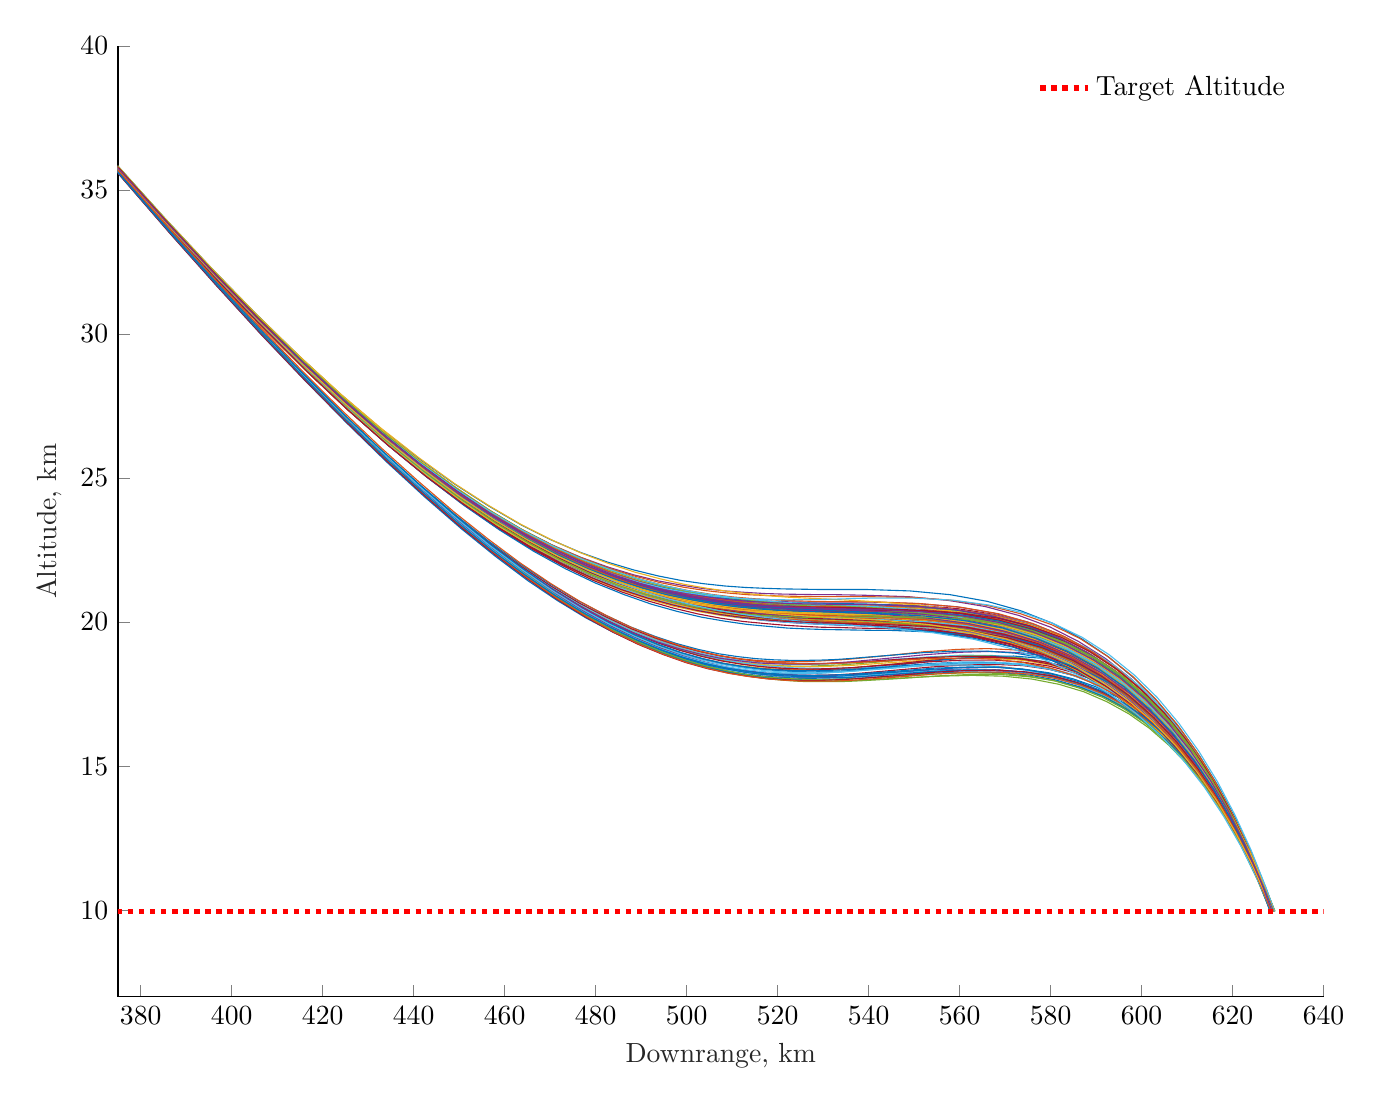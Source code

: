 % This file was created by matlab2tikz.
%
%The latest updates can be retrieved from
%  http://www.mathworks.com/matlabcentral/fileexchange/22022-matlab2tikz-matlab2tikz
%where you can also make suggestions and rate matlab2tikz.
%
\definecolor{mycolor1}{rgb}{0.0,0.447,0.741}%
\definecolor{mycolor2}{rgb}{0.85,0.325,0.098}%
\definecolor{mycolor3}{rgb}{0.929,0.694,0.125}%
\definecolor{mycolor4}{rgb}{0.494,0.184,0.556}%
\definecolor{mycolor5}{rgb}{0.466,0.674,0.188}%
\definecolor{mycolor6}{rgb}{0.301,0.745,0.933}%
\definecolor{mycolor7}{rgb}{0.635,0.078,0.184}%
%
\begin{tikzpicture}

\begin{axis}[%
width=6.028in,
height=4.754in,
at={(1.011in,0.642in)},
scale only axis,
xmin=375,
xmax=640,
xlabel style={font=\color{white!15!black}},
xlabel={Downrange, km},
ymin=7,
ymax=40,
ylabel style={font=\color{white!15!black}},
ylabel={Altitude, km},
axis background/.style={fill=white},
axis x line*=bottom,
axis y line*=left,
legend style={legend cell align=left, align=left, fill=none, draw=none}
]
\addplot [color=mycolor1, forget plot]
  table[row sep=crcr]{%
332.1	43.93\\
343.12	41.76\\
354.02	39.66\\
364.78	37.64\\
375.37	35.71\\
385.74	33.88\\
395.86	32.16\\
405.71	30.55\\
415.23	29.07\\
424.38	27.72\\
433.16	26.52\\
441.54	25.45\\
449.53	24.52\\
457.11	23.72\\
464.3	23.04\\
471.11	22.48\\
477.57	22.02\\
483.69	21.64\\
489.52	21.34\\
495.05	21.11\\
500.33	20.92\\
505.36	20.78\\
510.16	20.67\\
514.76	20.58\\
519.16	20.52\\
523.38	20.47\\
527.43	20.44\\
531.33	20.4\\
535.09	20.38\\
538.71	20.35\\
541.87	20.32\\
551.72	20.19\\
560.68	20\\
568.88	19.73\\
576.43	19.37\\
583.39	18.91\\
589.84	18.36\\
595.82	17.7\\
601.35	16.96\\
606.47	16.13\\
611.19	15.21\\
615.54	14.22\\
619.54	13.17\\
623.2	12.04\\
626.55	10.87\\
628.85	9.96\\
};
\addplot [color=mycolor2, forget plot]
  table[row sep=crcr]{%
332.2	43.87\\
343.24	41.68\\
354.18	39.55\\
364.98	37.49\\
375.6	35.52\\
386	33.63\\
396.15	31.83\\
405.98	30.15\\
415.47	28.58\\
424.57	27.14\\
433.26	25.83\\
441.53	24.65\\
449.36	23.6\\
456.76	22.68\\
463.75	21.87\\
470.34	21.18\\
476.56	20.6\\
482.41	20.12\\
487.93	19.72\\
493.14	19.41\\
498.06	19.16\\
502.72	18.97\\
507.14	18.83\\
511.34	18.73\\
515.33	18.67\\
519.14	18.63\\
522.79	18.62\\
526.28	18.63\\
529.62	18.65\\
532.84	18.68\\
535.64	18.71\\
544.33	18.84\\
552.22	18.97\\
559.44	19.05\\
566.11	19.08\\
572.3	19.03\\
578.09	18.91\\
583.51	18.7\\
588.6	18.42\\
593.4	18.04\\
597.92	17.59\\
602.19	17.05\\
606.22	16.43\\
610.03	15.73\\
613.61	14.96\\
616.98	14.12\\
620.13	13.21\\
623.09	12.24\\
625.85	11.21\\
628.41	10.13\\
628.79	9.96\\
};
\addplot [color=mycolor3, forget plot]
  table[row sep=crcr]{%
332.19	43.89\\
343.24	41.71\\
354.18	39.6\\
364.98	37.56\\
375.61	35.61\\
386.02	33.77\\
396.19	32.03\\
406.07	30.41\\
415.63	28.92\\
424.83	27.56\\
433.65	26.34\\
442.07	25.27\\
450.08	24.33\\
457.68	23.53\\
464.89	22.85\\
471.72	22.29\\
478.2	21.83\\
484.33	21.45\\
490.15	21.15\\
495.69	20.92\\
500.96	20.73\\
505.98	20.6\\
510.78	20.49\\
515.37	20.41\\
519.77	20.35\\
523.99	20.31\\
528.05	20.27\\
531.96	20.24\\
535.72	20.21\\
539.35	20.18\\
542.51	20.15\\
552.39	20.03\\
561.38	19.83\\
569.62	19.55\\
577.2	19.18\\
584.2	18.71\\
590.67	18.13\\
596.64	17.46\\
602.17	16.7\\
607.27	15.85\\
611.98	14.92\\
616.32	13.9\\
620.3	12.82\\
623.93	11.67\\
627.24	10.46\\
628.5	9.96\\
};
\addplot [color=mycolor4, forget plot]
  table[row sep=crcr]{%
332.21	43.89\\
343.25	41.71\\
354.17	39.6\\
364.96	37.57\\
375.55	35.64\\
385.91	33.81\\
396	32.1\\
405.79	30.51\\
415.25	29.05\\
424.33	27.73\\
433.03	26.55\\
441.32	25.51\\
449.2	24.61\\
456.65	23.85\\
463.71	23.21\\
470.38	22.68\\
476.69	22.25\\
482.67	21.91\\
488.34	21.64\\
493.72	21.43\\
498.85	21.28\\
503.73	21.16\\
508.4	21.08\\
512.86	21.03\\
517.13	20.99\\
521.23	20.97\\
525.16	20.96\\
528.95	20.95\\
532.61	20.95\\
536.13	20.94\\
539.2	20.93\\
548.8	20.88\\
557.55	20.75\\
565.58	20.54\\
572.99	20.23\\
579.85	19.83\\
586.2	19.32\\
592.11	18.73\\
597.61	18.04\\
602.73	17.27\\
607.49	16.41\\
611.91	15.47\\
616	14.46\\
619.79	13.37\\
623.28	12.23\\
626.48	11.03\\
629	9.96\\
};
\addplot [color=mycolor5, forget plot]
  table[row sep=crcr]{%
332.22	43.89\\
343.27	41.71\\
354.21	39.6\\
365.01	37.57\\
375.65	35.62\\
386.09	33.77\\
396.28	32.03\\
406.19	30.4\\
415.79	28.9\\
425.05	27.52\\
433.95	26.29\\
442.46	25.18\\
450.58	24.22\\
458.29	23.39\\
465.61	22.69\\
472.55	22.1\\
479.12	21.61\\
485.35	21.22\\
491.26	20.91\\
496.86	20.66\\
502.19	20.47\\
507.27	20.32\\
512.11	20.22\\
516.74	20.14\\
521.17	20.08\\
525.41	20.04\\
529.48	20\\
533.4	19.98\\
537.17	19.96\\
540.8	19.93\\
543.96	19.91\\
553.83	19.81\\
562.8	19.63\\
571.01	19.35\\
578.56	18.98\\
585.51	18.5\\
591.94	17.92\\
597.89	17.23\\
603.38	16.46\\
608.46	15.59\\
613.15	14.64\\
617.46	13.61\\
621.44	12.51\\
625.08	11.35\\
628.4	10.12\\
628.82	9.96\\
};
\addplot [color=mycolor6, forget plot]
  table[row sep=crcr]{%
332.22	43.87\\
343.26	41.68\\
354.18	39.56\\
364.96	37.51\\
375.55	35.55\\
385.93	33.67\\
396.05	31.89\\
405.89	30.21\\
415.37	28.65\\
424.49	27.21\\
433.21	25.9\\
441.51	24.71\\
449.38	23.65\\
456.82	22.71\\
463.84	21.9\\
470.47	21.2\\
476.72	20.61\\
482.61	20.12\\
488.16	19.71\\
493.41	19.38\\
498.37	19.12\\
503.07	18.92\\
507.52	18.77\\
511.76	18.67\\
515.79	18.59\\
519.64	18.55\\
523.32	18.53\\
526.85	18.53\\
530.23	18.54\\
533.49	18.56\\
536.31	18.59\\
545.1	18.7\\
553.07	18.79\\
560.37	18.85\\
567.1	18.84\\
573.35	18.76\\
579.18	18.61\\
584.63	18.38\\
589.76	18.06\\
594.58	17.66\\
599.13	17.18\\
603.41	16.61\\
607.45	15.97\\
611.25	15.26\\
614.81	14.47\\
618.15	13.61\\
621.28	12.7\\
624.18	11.72\\
626.88	10.7\\
628.65	9.96\\
};
\addplot [color=mycolor7, forget plot]
  table[row sep=crcr]{%
332.12	43.92\\
343.14	41.75\\
354.05	39.65\\
364.82	37.63\\
375.42	35.69\\
385.82	33.85\\
395.97	32.12\\
405.83	30.5\\
415.35	29.02\\
424.52	27.67\\
433.31	26.46\\
441.71	25.39\\
449.71	24.45\\
457.32	23.65\\
464.54	22.97\\
471.38	22.4\\
477.87	21.93\\
484.01	21.55\\
489.84	21.25\\
495.38	21.01\\
500.64	20.83\\
505.65	20.69\\
510.42	20.59\\
514.98	20.52\\
519.35	20.47\\
523.53	20.43\\
527.54	20.4\\
531.4	20.39\\
535.11	20.37\\
538.69	20.35\\
541.81	20.34\\
551.53	20.25\\
560.38	20.09\\
568.48	19.84\\
575.93	19.49\\
582.82	19.03\\
589.19	18.49\\
595.09	17.84\\
600.55	17.12\\
605.6	16.31\\
610.27	15.42\\
614.57	14.46\\
618.53	13.44\\
622.16	12.36\\
625.49	11.23\\
628.52	10.05\\
628.75	9.96\\
};
\addplot [color=mycolor1, forget plot]
  table[row sep=crcr]{%
332.15	43.92\\
343.17	41.76\\
354.08	39.66\\
364.84	37.65\\
375.41	35.73\\
385.76	33.91\\
395.84	32.21\\
405.61	30.63\\
415.05	29.19\\
424.12	27.88\\
432.81	26.71\\
441.1	25.68\\
448.98	24.79\\
456.46	24.03\\
463.54	23.38\\
470.25	22.85\\
476.6	22.42\\
482.62	22.08\\
488.32	21.81\\
493.74	21.6\\
498.89	21.44\\
503.8	21.33\\
508.49	21.25\\
512.97	21.2\\
517.27	21.17\\
521.39	21.15\\
525.34	21.14\\
529.15	21.13\\
532.83	21.13\\
536.37	21.13\\
539.46	21.13\\
549.11	21.08\\
557.92	20.95\\
566.01	20.72\\
573.48	20.39\\
580.4	19.96\\
586.83	19.42\\
592.81	18.78\\
598.37	18.05\\
603.56	17.23\\
608.37	16.32\\
612.84	15.33\\
616.98	14.27\\
620.79	13.14\\
624.29	11.95\\
627.49	10.7\\
629.23	9.96\\
};
\addplot [color=mycolor2, forget plot]
  table[row sep=crcr]{%
332.19	43.87\\
343.23	41.68\\
354.16	39.56\\
364.94	37.51\\
375.56	35.53\\
385.95	33.64\\
396.09	31.85\\
405.92	30.17\\
415.4	28.61\\
424.5	27.17\\
433.19	25.86\\
441.47	24.67\\
449.31	23.62\\
456.73	22.69\\
463.76	21.88\\
470.38	21.18\\
476.64	20.58\\
482.55	20.08\\
488.15	19.66\\
493.44	19.32\\
498.45	19.05\\
503.21	18.84\\
507.74	18.67\\
512.04	18.55\\
516.14	18.46\\
520.06	18.4\\
523.81	18.37\\
527.41	18.35\\
530.86	18.35\\
534.18	18.36\\
537.06	18.38\\
546.03	18.45\\
554.16	18.5\\
561.6	18.51\\
568.47	18.46\\
574.84	18.34\\
580.77	18.14\\
586.31	17.87\\
591.51	17.51\\
596.38	17.07\\
600.96	16.55\\
605.26	15.95\\
609.31	15.28\\
613.1	14.54\\
616.66	13.73\\
619.98	12.86\\
623.09	11.93\\
625.99	10.94\\
628.55	9.96\\
};
\addplot [color=mycolor3, forget plot]
  table[row sep=crcr]{%
332.17	43.91\\
343.23	41.73\\
354.18	39.61\\
365.01	37.56\\
375.68	35.6\\
386.15	33.74\\
396.38	31.98\\
406.33	30.34\\
415.97	28.82\\
425.27	27.43\\
434.19	26.19\\
442.73	25.08\\
450.86	24.11\\
458.59	23.27\\
465.92	22.56\\
472.86	21.97\\
479.44	21.49\\
485.66	21.1\\
491.55	20.79\\
497.14	20.55\\
502.45	20.37\\
507.49	20.23\\
512.3	20.13\\
516.89	20.07\\
521.28	20.02\\
525.48	19.99\\
529.51	19.98\\
533.38	19.97\\
537.11	19.96\\
540.7	19.96\\
543.82	19.95\\
553.57	19.89\\
562.43	19.76\\
570.53	19.54\\
577.99	19.22\\
584.87	18.78\\
591.24	18.24\\
597.14	17.6\\
602.61	16.84\\
607.66	15.99\\
612.34	15.04\\
616.64	14.01\\
620.59	12.89\\
624.2	11.7\\
627.49	10.45\\
628.66	9.96\\
};
\addplot [color=mycolor4, forget plot]
  table[row sep=crcr]{%
332.17	43.91\\
343.21	41.73\\
354.15	39.62\\
364.95	37.58\\
375.59	35.64\\
386.01	33.79\\
396.19	32.05\\
406.07	30.43\\
415.61	28.94\\
424.8	27.59\\
433.62	26.38\\
442.05	25.3\\
450.09	24.36\\
457.73	23.54\\
464.99	22.85\\
471.88	22.27\\
478.41	21.79\\
484.61	21.4\\
490.49	21.09\\
496.07	20.84\\
501.38	20.65\\
506.43	20.51\\
511.25	20.4\\
515.85	20.32\\
520.24	20.26\\
524.46	20.22\\
528.5	20.2\\
532.38	20.18\\
536.11	20.17\\
539.71	20.15\\
542.84	20.14\\
552.59	20.07\\
561.45	19.94\\
569.56	19.71\\
577.01	19.38\\
583.9	18.94\\
590.29	18.4\\
596.22	17.75\\
601.73	17\\
606.84	16.16\\
611.56	15.23\\
615.91	14.22\\
619.91	13.15\\
623.58	12\\
626.94	10.81\\
629.06	9.96\\
};
\addplot [color=mycolor5, forget plot]
  table[row sep=crcr]{%
332.31	43.83\\
343.37	41.64\\
354.33	39.5\\
365.14	37.44\\
375.77	35.47\\
386.17	33.58\\
396.32	31.79\\
406.18	30.11\\
415.71	28.53\\
424.87	27.08\\
433.62	25.75\\
441.94	24.56\\
449.82	23.49\\
457.26	22.56\\
464.27	21.75\\
470.87	21.06\\
477.08	20.48\\
482.94	20\\
488.45	19.6\\
493.66	19.28\\
498.59	19.03\\
503.26	18.84\\
507.69	18.7\\
511.9	18.6\\
515.92	18.53\\
519.76	18.49\\
523.43	18.47\\
526.94	18.47\\
530.32	18.49\\
533.57	18.51\\
536.39	18.54\\
545.17	18.65\\
553.14	18.76\\
560.45	18.82\\
567.2	18.82\\
573.47	18.75\\
579.32	18.6\\
584.8	18.37\\
589.95	18.05\\
594.8	17.65\\
599.37	17.16\\
603.68	16.59\\
607.74	15.94\\
611.56	15.21\\
615.15	14.41\\
618.52	13.54\\
621.67	12.6\\
624.61	11.6\\
627.34	10.56\\
628.76	9.96\\
};
\addplot [color=mycolor6, forget plot]
  table[row sep=crcr]{%
332.33	43.84\\
343.41	41.65\\
354.38	39.53\\
365.21	37.49\\
375.85	35.54\\
386.27	33.69\\
396.43	31.96\\
406.28	30.36\\
415.8	28.88\\
424.96	27.54\\
433.73	26.34\\
442.11	25.28\\
450.08	24.36\\
457.65	23.57\\
464.84	22.89\\
471.66	22.33\\
478.13	21.87\\
484.27	21.49\\
490.11	21.19\\
495.68	20.95\\
500.98	20.76\\
506.03	20.61\\
510.86	20.5\\
515.47	20.41\\
519.89	20.35\\
524.13	20.29\\
528.2	20.25\\
532.11	20.22\\
535.88	20.19\\
539.52	20.17\\
542.68	20.14\\
552.55	20.03\\
561.51	19.86\\
569.72	19.61\\
577.26	19.27\\
584.21	18.82\\
590.64	18.28\\
596.59	17.63\\
602.1	16.88\\
607.19	16.03\\
611.89	15.09\\
616.21	14.06\\
620.16	12.96\\
623.78	11.78\\
627.08	10.55\\
628.5	9.96\\
};
\addplot [color=mycolor7, forget plot]
  table[row sep=crcr]{%
332.19	43.87\\
343.23	41.68\\
354.17	39.56\\
364.97	37.5\\
375.61	35.51\\
386.04	33.61\\
396.23	31.81\\
406.12	30.1\\
415.68	28.51\\
424.88	27.04\\
433.67	25.69\\
442.04	24.48\\
449.97	23.39\\
457.48	22.43\\
464.55	21.59\\
471.22	20.88\\
477.5	20.27\\
483.42	19.77\\
489	19.35\\
494.26	19.02\\
499.24	18.75\\
503.95	18.55\\
508.41	18.4\\
512.65	18.29\\
516.69	18.21\\
520.53	18.17\\
524.2	18.15\\
527.72	18.15\\
531.09	18.16\\
534.33	18.18\\
537.14	18.21\\
545.87	18.33\\
553.78	18.44\\
561.01	18.51\\
567.68	18.53\\
573.87	18.49\\
579.65	18.36\\
585.05	18.15\\
590.12	17.86\\
594.89	17.49\\
599.39	17.04\\
603.62	16.5\\
607.61	15.88\\
611.36	15.19\\
614.89	14.42\\
618.21	13.58\\
621.32	12.68\\
624.23	11.71\\
626.95	10.69\\
628.71	9.96\\
};
\addplot [color=mycolor1, forget plot]
  table[row sep=crcr]{%
332.29	43.86\\
343.36	41.67\\
354.32	39.55\\
365.14	37.52\\
375.78	35.57\\
386.19	33.73\\
396.33	32.01\\
406.17	30.41\\
415.67	28.95\\
424.8	27.62\\
433.56	26.43\\
441.93	25.38\\
449.91	24.46\\
457.51	23.66\\
464.73	22.98\\
471.58	22.42\\
478.09	21.94\\
484.28	21.56\\
490.17	21.25\\
495.76	21\\
501.09	20.81\\
506.18	20.66\\
511.03	20.55\\
515.67	20.46\\
520.12	20.39\\
524.39	20.34\\
528.49	20.3\\
532.43	20.27\\
536.23	20.24\\
539.9	20.21\\
543.09	20.18\\
553.06	20.04\\
562.14	19.82\\
570.45	19.52\\
578.1	19.11\\
585.16	18.6\\
591.69	17.99\\
597.74	17.28\\
603.33	16.48\\
608.49	15.58\\
613.25	14.61\\
617.63	13.55\\
621.65	12.43\\
625.33	11.25\\
628.66	10.02\\
628.81	9.96\\
};
\addplot [color=mycolor2, forget plot]
  table[row sep=crcr]{%
332.12	43.92\\
343.16	41.74\\
354.1	39.63\\
364.9	37.59\\
375.52	35.64\\
385.93	33.79\\
396.08	32.06\\
405.93	30.45\\
415.43	28.97\\
424.56	27.64\\
433.31	26.44\\
441.66	25.38\\
449.6	24.47\\
457.13	23.68\\
464.27	23.02\\
471.03	22.47\\
477.43	22.02\\
483.5	21.66\\
489.25	21.38\\
494.72	21.15\\
499.92	20.98\\
504.88	20.86\\
509.61	20.77\\
514.13	20.7\\
518.45	20.66\\
522.6	20.63\\
526.58	20.61\\
530.41	20.6\\
534.1	20.59\\
537.66	20.58\\
540.76	20.57\\
550.44	20.51\\
559.26	20.38\\
567.34	20.15\\
574.8	19.83\\
581.7	19.4\\
588.11	18.87\\
594.07	18.24\\
599.62	17.52\\
604.77	16.71\\
609.56	15.81\\
613.99	14.83\\
618.08	13.79\\
621.85	12.67\\
625.3	11.5\\
628.44	10.28\\
629.21	9.96\\
};
\addplot [color=mycolor3, forget plot]
  table[row sep=crcr]{%
332.22	43.86\\
343.24	41.68\\
354.15	39.56\\
364.91	37.52\\
375.47	35.56\\
385.81	33.7\\
395.89	31.93\\
405.68	30.27\\
415.15	28.71\\
424.25	27.28\\
432.96	25.96\\
441.26	24.77\\
449.15	23.71\\
456.63	22.76\\
463.69	21.94\\
470.36	21.22\\
476.65	20.62\\
482.59	20.11\\
488.18	19.69\\
493.47	19.35\\
498.46	19.08\\
503.19	18.88\\
507.68	18.72\\
511.94	18.61\\
516.01	18.53\\
519.89	18.48\\
523.59	18.46\\
527.15	18.45\\
530.56	18.46\\
533.84	18.48\\
536.68	18.5\\
545.54	18.6\\
553.58	18.69\\
560.93	18.75\\
567.71	18.74\\
574.01	18.67\\
579.88	18.51\\
585.37	18.28\\
590.53	17.96\\
595.39	17.55\\
599.96	17.06\\
604.26	16.48\\
608.31	15.82\\
612.11	15.09\\
615.67	14.28\\
619	13.39\\
622.12	12.45\\
625.03	11.44\\
627.73	10.37\\
628.7	9.96\\
};
\addplot [color=mycolor4, forget plot]
  table[row sep=crcr]{%
332.2	43.87\\
343.23	41.68\\
354.15	39.56\\
364.94	37.51\\
375.56	35.53\\
385.96	33.64\\
396.12	31.85\\
405.99	30.16\\
415.52	28.58\\
424.68	27.12\\
433.44	25.79\\
441.78	24.58\\
449.69	23.51\\
457.18	22.55\\
464.25	21.72\\
470.93	21.01\\
477.23	20.4\\
483.17	19.88\\
488.79	19.46\\
494.1	19.11\\
499.13	18.83\\
503.89	18.62\\
508.41	18.45\\
512.71	18.33\\
516.79	18.24\\
520.69	18.19\\
524.42	18.16\\
527.99	18.15\\
531.42	18.15\\
534.71	18.16\\
537.56	18.18\\
546.44	18.26\\
554.47	18.34\\
561.82	18.37\\
568.58	18.34\\
574.86	18.25\\
580.7	18.07\\
586.16	17.82\\
591.28	17.49\\
596.1	17.08\\
600.63	16.59\\
604.89	16.01\\
608.9	15.37\\
612.67	14.65\\
616.22	13.86\\
619.54	13.01\\
622.64	12.09\\
625.54	11.12\\
628.23	10.1\\
628.59	9.96\\
};
\addplot [color=mycolor5, forget plot]
  table[row sep=crcr]{%
332.24	43.86\\
343.3	41.66\\
354.26	39.53\\
365.07	37.47\\
375.7	35.49\\
386.11	33.6\\
396.26	31.81\\
406.11	30.13\\
415.63	28.56\\
424.78	27.1\\
433.55	25.77\\
441.93	24.56\\
449.89	23.47\\
457.45	22.5\\
464.61	21.64\\
471.37	20.9\\
477.74	20.27\\
483.74	19.75\\
489.4	19.31\\
494.74	18.96\\
499.79	18.68\\
504.58	18.45\\
509.12	18.28\\
513.44	18.16\\
517.55	18.07\\
521.48	18.01\\
525.23	17.97\\
528.82	17.96\\
532.27	17.96\\
535.58	17.97\\
538.45	17.98\\
547.37	18.06\\
555.45	18.12\\
562.84	18.15\\
569.65	18.12\\
575.95	18.02\\
581.82	17.84\\
587.31	17.58\\
592.43	17.23\\
597.23	16.81\\
601.73	16.31\\
605.95	15.73\\
609.91	15.08\\
613.61	14.36\\
617.08	13.58\\
620.32	12.73\\
623.36	11.82\\
626.18	10.86\\
628.53	9.96\\
};
\addplot [color=mycolor6, forget plot]
  table[row sep=crcr]{%
332.23	43.89\\
343.3	41.7\\
354.26	39.58\\
365.1	37.54\\
375.77	35.58\\
386.23	33.72\\
396.45	31.98\\
406.36	30.35\\
415.95	28.86\\
425.17	27.5\\
434	26.29\\
442.42	25.23\\
450.43	24.3\\
458.04	23.5\\
465.26	22.83\\
472.1	22.27\\
478.58	21.81\\
484.72	21.44\\
490.55	21.14\\
496.08	20.92\\
501.33	20.75\\
506.33	20.62\\
511.09	20.53\\
515.64	20.47\\
520	20.43\\
524.17	20.41\\
528.17	20.4\\
532.02	20.4\\
535.72	20.4\\
539.3	20.4\\
542.41	20.39\\
552.12	20.36\\
560.96	20.25\\
569.07	20.05\\
576.54	19.73\\
583.46	19.3\\
589.87	18.76\\
595.81	18.11\\
601.31	17.35\\
606.42	16.49\\
611.13	15.53\\
615.48	14.48\\
619.47	13.35\\
623.13	12.15\\
626.46	10.88\\
628.62	9.96\\
};
\addplot [color=mycolor7, forget plot]
  table[row sep=crcr]{%
332.23	43.88\\
343.29	41.7\\
354.26	39.58\\
365.09	37.53\\
375.76	35.58\\
386.21	33.72\\
396.41	31.98\\
406.32	30.35\\
415.91	28.86\\
425.14	27.5\\
434.01	26.27\\
442.49	25.19\\
450.57	24.23\\
458.27	23.41\\
465.58	22.71\\
472.53	22.12\\
479.13	21.63\\
485.38	21.23\\
491.33	20.91\\
496.97	20.66\\
502.34	20.46\\
507.46	20.31\\
512.34	20.19\\
517.01	20.1\\
521.48	20.04\\
525.76	19.98\\
529.87	19.94\\
533.83	19.91\\
537.63	19.88\\
541.3	19.84\\
544.49	19.81\\
554.45	19.67\\
563.5	19.46\\
571.77	19.15\\
579.36	18.74\\
586.36	18.24\\
592.8	17.63\\
598.74	16.93\\
604.22	16.14\\
609.25	15.27\\
613.89	14.31\\
618.15	13.29\\
622.06	12.2\\
625.63	11.05\\
628.61	9.96\\
};
\addplot [color=mycolor1, forget plot]
  table[row sep=crcr]{%
332.13	43.92\\
343.14	41.75\\
354.06	39.65\\
364.85	37.62\\
375.47	35.68\\
385.88	33.84\\
396.03	32.1\\
405.9	30.49\\
415.44	29\\
424.64	27.65\\
433.46	26.43\\
441.9	25.35\\
449.94	24.4\\
457.6	23.58\\
464.87	22.88\\
471.77	22.3\\
478.31	21.82\\
484.5	21.43\\
490.37	21.12\\
495.94	20.88\\
501.23	20.7\\
506.26	20.56\\
511.06	20.46\\
515.65	20.39\\
520.04	20.34\\
524.25	20.3\\
528.29	20.28\\
532.17	20.26\\
535.91	20.24\\
539.52	20.23\\
542.66	20.21\\
552.47	20.12\\
561.41	19.95\\
569.6	19.69\\
577.14	19.32\\
584.11	18.84\\
590.55	18.27\\
596.51	17.59\\
602	16.83\\
607.05	15.98\\
611.71	15.06\\
615.99	14.06\\
619.91	13\\
623.51	11.88\\
626.8	10.71\\
628.7	9.96\\
};
\addplot [color=mycolor2, forget plot]
  table[row sep=crcr]{%
332.27	43.87\\
343.31	41.69\\
354.25	39.58\\
365.04	37.55\\
375.66	35.61\\
386.07	33.77\\
396.23	32.04\\
406.08	30.43\\
415.6	28.95\\
424.75	27.61\\
433.5	26.42\\
441.87	25.36\\
449.85	24.44\\
457.46	23.64\\
464.69	22.95\\
471.55	22.38\\
478.06	21.91\\
484.25	21.52\\
490.12	21.21\\
495.7	20.97\\
501.02	20.78\\
506.08	20.63\\
510.92	20.52\\
515.54	20.43\\
519.97	20.37\\
524.22	20.32\\
528.3	20.28\\
532.23	20.24\\
536.01	20.21\\
539.66	20.18\\
542.83	20.15\\
552.74	20.02\\
561.76	19.82\\
570.01	19.53\\
577.59	19.15\\
584.59	18.67\\
591.05	18.09\\
597.02	17.42\\
602.54	16.66\\
607.64	15.8\\
612.33	14.87\\
616.65	13.86\\
620.62	12.78\\
624.25	11.63\\
627.55	10.43\\
628.74	9.96\\
};
\addplot [color=mycolor3, forget plot]
  table[row sep=crcr]{%
332.21	43.87\\
343.24	41.68\\
354.16	39.56\\
364.93	37.51\\
375.53	35.54\\
385.92	33.66\\
396.05	31.87\\
405.89	30.19\\
415.4	28.61\\
424.54	27.16\\
433.29	25.83\\
441.62	24.62\\
449.53	23.54\\
457.01	22.59\\
464.07	21.76\\
470.73	21.04\\
477	20.44\\
482.9	19.94\\
488.47	19.53\\
493.72	19.19\\
498.67	18.93\\
503.36	18.73\\
507.81	18.58\\
512.03	18.48\\
516.05	18.41\\
519.88	18.36\\
523.54	18.35\\
527.04	18.35\\
530.41	18.36\\
533.63	18.39\\
536.44	18.42\\
545.15	18.54\\
553.05	18.66\\
560.27	18.74\\
566.94	18.76\\
573.13	18.71\\
578.91	18.59\\
584.32	18.38\\
589.41	18.09\\
594.19	17.72\\
598.7	17.26\\
602.95	16.72\\
606.95	16.11\\
610.73	15.41\\
614.28	14.64\\
617.62	13.8\\
620.75	12.9\\
623.69	11.93\\
626.42	10.91\\
628.69	9.96\\
};
\addplot [color=mycolor4, forget plot]
  table[row sep=crcr]{%
332.22	43.89\\
343.26	41.71\\
354.2	39.6\\
364.99	37.57\\
375.61	35.63\\
386.02	33.79\\
396.19	32.05\\
406.09	30.43\\
415.66	28.93\\
424.89	27.57\\
433.75	26.34\\
442.23	25.25\\
450.32	24.29\\
458.01	23.47\\
465.32	22.77\\
472.24	22.18\\
478.78	21.71\\
484.98	21.32\\
490.84	21.02\\
496.39	20.79\\
501.66	20.62\\
506.67	20.49\\
511.45	20.4\\
516	20.34\\
520.35	20.3\\
524.52	20.28\\
528.52	20.27\\
532.37	20.27\\
536.07	20.27\\
539.63	20.27\\
542.74	20.27\\
552.42	20.23\\
561.23	20.11\\
569.3	19.89\\
576.74	19.56\\
583.61	19.11\\
589.98	18.57\\
595.89	17.91\\
601.36	17.17\\
606.43	16.33\\
611.13	15.4\\
615.48	14.4\\
619.49	13.32\\
623.18	12.17\\
626.55	10.97\\
629.08	9.96\\
};
\addplot [color=mycolor5, forget plot]
  table[row sep=crcr]{%
332.3	43.85\\
343.36	41.67\\
354.32	39.55\\
365.13	37.51\\
375.75	35.57\\
386.14	33.73\\
396.27	32.01\\
406.1	30.41\\
415.6	28.94\\
424.75	27.6\\
433.53	26.4\\
441.92	25.33\\
449.94	24.39\\
457.56	23.58\\
464.8	22.89\\
471.67	22.32\\
478.2	21.84\\
484.41	21.44\\
490.3	21.13\\
495.9	20.88\\
501.23	20.68\\
506.31	20.53\\
511.16	20.41\\
515.79	20.32\\
520.23	20.25\\
524.48	20.2\\
528.57	20.16\\
532.49	20.13\\
536.27	20.1\\
539.92	20.07\\
543.09	20.04\\
553	19.92\\
562.01	19.73\\
570.26	19.45\\
577.85	19.08\\
584.85	18.6\\
591.33	18.02\\
597.31	17.34\\
602.84	16.57\\
607.95	15.7\\
612.66	14.76\\
616.98	13.73\\
620.93	12.64\\
624.54	11.48\\
627.82	10.27\\
628.61	9.96\\
};
\addplot [color=mycolor6, forget plot]
  table[row sep=crcr]{%
332.13	43.93\\
343.16	41.76\\
354.07	39.66\\
364.84	37.64\\
375.43	35.72\\
385.8	33.89\\
395.91	32.18\\
405.74	30.58\\
415.23	29.12\\
424.38	27.78\\
433.15	26.59\\
441.52	25.53\\
449.5	24.61\\
457.08	23.82\\
464.27	23.15\\
471.1	22.58\\
477.59	22.12\\
483.75	21.74\\
489.61	21.43\\
495.19	21.19\\
500.5	21\\
505.58	20.85\\
510.43	20.73\\
515.07	20.64\\
519.52	20.57\\
523.79	20.52\\
527.9	20.47\\
531.86	20.43\\
535.67	20.39\\
539.35	20.35\\
542.55	20.32\\
552.56	20.16\\
561.68	19.93\\
570.04	19.62\\
577.72	19.21\\
584.81	18.7\\
591.35	18.09\\
597.4	17.38\\
602.99	16.58\\
608.17	15.69\\
612.95	14.71\\
617.36	13.64\\
621.4	12.51\\
625.1	11.31\\
628.46	10.05\\
628.7	9.96\\
};
\addplot [color=mycolor7, forget plot]
  table[row sep=crcr]{%
332.17	43.88\\
343.21	41.69\\
354.14	39.57\\
364.94	37.51\\
375.57	35.53\\
385.99	33.63\\
396.15	31.83\\
406.01	30.14\\
415.55	28.56\\
424.72	27.09\\
433.51	25.75\\
441.88	24.53\\
449.8	23.44\\
457.28	22.49\\
464.33	21.67\\
470.96	20.96\\
477.21	20.37\\
483.1	19.87\\
488.63	19.47\\
493.85	19.14\\
498.78	18.89\\
503.44	18.7\\
507.86	18.55\\
512.05	18.45\\
516.04	18.38\\
519.85	18.35\\
523.48	18.33\\
526.96	18.33\\
530.3	18.35\\
533.51	18.38\\
536.29	18.41\\
544.93	18.53\\
552.77	18.66\\
559.93	18.74\\
566.54	18.77\\
572.67	18.74\\
578.4	18.63\\
583.75	18.44\\
588.79	18.17\\
593.52	17.82\\
597.99	17.39\\
602.2	16.88\\
606.17	16.29\\
609.91	15.63\\
613.44	14.89\\
616.76	14.08\\
619.88	13.2\\
622.81	12.26\\
625.54	11.27\\
628.08	10.22\\
628.69	9.96\\
};
\addplot [color=mycolor1, forget plot]
  table[row sep=crcr]{%
332.31	43.83\\
343.37	41.63\\
354.34	39.49\\
365.17	37.42\\
375.84	35.43\\
386.29	33.52\\
396.5	31.71\\
406.42	29.99\\
416	28.4\\
425.21	26.92\\
434.03	25.56\\
442.43	24.34\\
450.38	23.25\\
457.89	22.29\\
464.97	21.45\\
471.64	20.74\\
477.9	20.14\\
483.79	19.65\\
489.31	19.25\\
494.5	18.93\\
499.39	18.69\\
504	18.51\\
508.37	18.37\\
512.5	18.28\\
516.44	18.23\\
520.18	18.2\\
523.75	18.2\\
527.17	18.21\\
530.45	18.24\\
533.59	18.27\\
536.32	18.31\\
544.78	18.47\\
552.44	18.62\\
559.44	18.74\\
565.89	18.81\\
571.88	18.82\\
577.46	18.75\\
582.7	18.61\\
587.61	18.39\\
592.25	18.09\\
596.62	17.71\\
600.75	17.25\\
604.65	16.71\\
608.34	16.09\\
611.83	15.4\\
615.11	14.64\\
618.21	13.82\\
621.12	12.93\\
623.85	11.98\\
626.4	10.97\\
628.71	9.96\\
628.71	9.96\\
};
\addplot [color=mycolor2, forget plot]
  table[row sep=crcr]{%
332.25	43.87\\
343.31	41.69\\
354.26	39.57\\
365.07	37.53\\
375.7	35.59\\
386.11	33.75\\
396.24	32.02\\
406.07	30.42\\
415.55	28.96\\
424.65	27.64\\
433.38	26.46\\
441.71	25.41\\
449.65	24.5\\
457.19	23.71\\
464.34	23.05\\
471.13	22.5\\
477.57	22.04\\
483.68	21.67\\
489.49	21.37\\
495.01	21.14\\
500.27	20.96\\
505.29	20.82\\
510.09	20.71\\
514.67	20.64\\
519.07	20.58\\
523.29	20.53\\
527.34	20.5\\
531.24	20.47\\
535	20.45\\
538.63	20.42\\
541.79	20.4\\
551.66	20.29\\
560.65	20.11\\
568.89	19.85\\
576.48	19.49\\
583.5	19.03\\
590	18.46\\
596.03	17.79\\
601.62	17.03\\
606.8	16.16\\
611.59	15.21\\
616	14.17\\
620.05	13.06\\
623.76	11.88\\
627.14	10.64\\
628.82	9.96\\
};
\addplot [color=mycolor3, forget plot]
  table[row sep=crcr]{%
332.24	43.88\\
343.3	41.7\\
354.25	39.58\\
365.08	37.53\\
375.75	35.58\\
386.21	33.71\\
396.42	31.96\\
406.33	30.34\\
415.91	28.84\\
425.13	27.49\\
433.96	26.27\\
442.4	25.19\\
450.42	24.26\\
458.03	23.46\\
465.22	22.79\\
472.02	22.24\\
478.45	21.79\\
484.53	21.43\\
490.3	21.15\\
495.76	20.94\\
500.96	20.78\\
505.9	20.66\\
510.61	20.58\\
515.11	20.53\\
519.41	20.5\\
523.53	20.48\\
527.49	20.47\\
531.29	20.47\\
534.95	20.48\\
538.48	20.48\\
541.55	20.48\\
551.15	20.47\\
559.88	20.39\\
567.88	20.21\\
575.26	19.93\\
582.09	19.54\\
588.41	19.04\\
594.29	18.44\\
599.74	17.73\\
604.8	16.92\\
609.49	16.01\\
613.84	15.02\\
617.86	13.94\\
621.56	12.78\\
624.96	11.56\\
628.06	10.29\\
628.79	9.96\\
};
\addplot [color=mycolor4, forget plot]
  table[row sep=crcr]{%
332.05	43.95\\
343.08	41.77\\
354.01	39.67\\
364.81	37.63\\
375.45	35.68\\
385.9	33.82\\
396.12	32.06\\
406.07	30.41\\
415.7	28.89\\
424.99	27.51\\
433.91	26.26\\
442.43	25.15\\
450.53	24.19\\
458.21	23.36\\
465.49	22.67\\
472.37	22.09\\
478.89	21.62\\
485.05	21.24\\
490.88	20.94\\
496.42	20.71\\
501.67	20.54\\
506.67	20.41\\
511.44	20.31\\
515.98	20.25\\
520.33	20.21\\
524.49	20.18\\
528.49	20.16\\
532.33	20.15\\
536.02	20.15\\
539.58	20.14\\
542.67	20.14\\
552.33	20.08\\
561.11	19.96\\
569.15	19.74\\
576.55	19.42\\
583.39	18.99\\
589.73	18.47\\
595.6	17.84\\
601.05	17.11\\
606.1	16.3\\
610.77	15.4\\
615.08	14.42\\
619.05	13.37\\
622.7	12.25\\
626.04	11.08\\
628.85	9.96\\
};
\addplot [color=mycolor5, forget plot]
  table[row sep=crcr]{%
332.12	43.93\\
343.14	41.76\\
354.06	39.66\\
364.84	37.64\\
375.46	35.7\\
385.86	33.86\\
396.02	32.13\\
405.91	30.51\\
415.49	29.01\\
424.75	27.64\\
433.66	26.39\\
442.21	25.28\\
450.37	24.3\\
458.14	23.45\\
465.51	22.73\\
472.5	22.13\\
479.12	21.63\\
485.39	21.23\\
491.33	20.9\\
496.97	20.65\\
502.33	20.45\\
507.42	20.31\\
512.27	20.2\\
516.9	20.12\\
521.33	20.06\\
525.57	20.03\\
529.63	20\\
533.53	19.98\\
537.29	19.97\\
540.9	19.96\\
544.04	19.94\\
553.85	19.87\\
562.75	19.72\\
570.9	19.47\\
578.39	19.11\\
585.32	18.65\\
591.74	18.08\\
597.68	17.4\\
603.19	16.63\\
608.29	15.75\\
612.98	14.8\\
617.3	13.76\\
621.25	12.65\\
624.86	11.48\\
628.16	10.26\\
628.9	9.96\\
};
\addplot [color=mycolor6, forget plot]
  table[row sep=crcr]{%
332.23	43.89\\
343.26	41.71\\
354.19	39.61\\
364.98	37.58\\
375.59	35.64\\
385.97	33.81\\
396.11	32.09\\
405.96	30.48\\
415.49	29\\
424.66	27.66\\
433.46	26.45\\
441.87	25.38\\
449.89	24.45\\
457.52	23.64\\
464.76	22.96\\
471.63	22.38\\
478.14	21.91\\
484.31	21.53\\
490.16	21.23\\
495.71	21\\
500.99	20.82\\
506.01	20.69\\
510.8	20.59\\
515.37	20.53\\
519.74	20.48\\
523.93	20.45\\
527.96	20.43\\
531.82	20.42\\
535.54	20.41\\
539.13	20.4\\
542.25	20.39\\
552	20.32\\
560.87	20.18\\
568.99	19.94\\
576.48	19.6\\
583.39	19.15\\
589.8	18.6\\
595.74	17.94\\
601.26	17.19\\
606.38	16.34\\
611.12	15.4\\
615.49	14.39\\
619.52	13.3\\
623.22	12.14\\
626.61	10.93\\
629.03	9.96\\
};
\addplot [color=mycolor7, forget plot]
  table[row sep=crcr]{%
332.17	43.91\\
343.19	41.74\\
354.1	39.63\\
364.87	37.61\\
375.46	35.68\\
385.83	33.85\\
395.95	32.13\\
405.78	30.53\\
415.3	29.05\\
424.47	27.71\\
433.28	26.49\\
441.7	25.42\\
449.72	24.48\\
457.33	23.67\\
464.55	22.99\\
471.37	22.43\\
477.82	21.98\\
483.92	21.61\\
489.7	21.32\\
495.18	21.1\\
500.38	20.94\\
505.33	20.82\\
510.05	20.73\\
514.55	20.68\\
518.86	20.64\\
522.99	20.62\\
526.95	20.61\\
530.76	20.61\\
534.42	20.61\\
537.95	20.61\\
541.03	20.61\\
550.63	20.58\\
559.36	20.47\\
567.37	20.27\\
574.74	19.98\\
581.57	19.58\\
587.89	19.07\\
593.77	18.47\\
599.23	17.76\\
604.31	16.96\\
609.02	16.08\\
613.38	15.11\\
617.42	14.06\\
621.13	12.94\\
624.55	11.75\\
627.67	10.51\\
628.94	9.96\\
};
\addplot [color=mycolor1, forget plot]
  table[row sep=crcr]{%
332.23	43.88\\
343.28	41.7\\
354.22	39.59\\
365.03	37.56\\
375.66	35.61\\
386.09	33.76\\
396.26	32.03\\
406.16	30.41\\
415.74	28.91\\
424.97	27.55\\
433.83	26.32\\
442.29	25.23\\
450.35	24.29\\
457.99	23.48\\
465.24	22.79\\
472.12	22.22\\
478.64	21.75\\
484.82	21.37\\
490.68	21.07\\
496.25	20.83\\
501.54	20.65\\
506.59	20.51\\
511.4	20.41\\
515.99	20.33\\
520.4	20.28\\
524.62	20.24\\
528.67	20.21\\
532.57	20.19\\
536.33	20.17\\
539.95	20.14\\
543.1	20.12\\
552.94	20.02\\
561.9	19.84\\
570.11	19.56\\
577.66	19.18\\
584.63	18.7\\
591.07	18.12\\
597.03	17.45\\
602.56	16.68\\
607.67	15.82\\
612.38	14.88\\
616.73	13.86\\
620.71	12.77\\
624.35	11.62\\
627.66	10.42\\
628.83	9.96\\
};
\addplot [color=mycolor2, forget plot]
  table[row sep=crcr]{%
332.26	43.87\\
343.32	41.68\\
354.29	39.56\\
365.14	37.51\\
375.82	35.54\\
386.31	33.67\\
396.55	31.91\\
406.49	30.27\\
416.11	28.76\\
425.37	27.38\\
434.25	26.15\\
442.72	25.06\\
450.79	24.11\\
458.45	23.29\\
465.71	22.6\\
472.58	22.03\\
479.08	21.56\\
485.23	21.19\\
491.04	20.89\\
496.56	20.67\\
501.78	20.5\\
506.76	20.38\\
511.49	20.29\\
516.01	20.24\\
520.33	20.2\\
524.46	20.19\\
528.43	20.18\\
532.24	20.18\\
535.91	20.18\\
539.45	20.19\\
542.52	20.19\\
552.12	20.17\\
560.85	20.09\\
568.86	19.91\\
576.24	19.62\\
583.07	19.23\\
589.41	18.72\\
595.31	18.1\\
600.8	17.38\\
605.91	16.55\\
610.65	15.62\\
615.05	14.61\\
619.12	13.51\\
622.87	12.34\\
626.3	11.11\\
629.1	9.96\\
};
\addplot [color=mycolor3, forget plot]
  table[row sep=crcr]{%
332.23	43.88\\
343.29	41.7\\
354.25	39.58\\
365.07	37.54\\
375.72	35.59\\
386.16	33.74\\
396.34	32.01\\
406.23	30.39\\
415.79	28.9\\
425.02	27.54\\
433.88	26.32\\
442.36	25.23\\
450.46	24.27\\
458.18	23.44\\
465.51	22.74\\
472.47	22.14\\
479.06	21.66\\
485.3	21.26\\
491.23	20.95\\
496.85	20.7\\
502.2	20.51\\
507.3	20.36\\
512.16	20.25\\
516.81	20.17\\
521.26	20.11\\
525.52	20.07\\
529.62	20.03\\
533.56	20.01\\
537.35	19.98\\
541.01	19.95\\
544.19	19.93\\
554.13	19.81\\
563.16	19.61\\
571.42	19.32\\
579.01	18.93\\
586.02	18.44\\
592.5	17.84\\
598.49	17.14\\
604.02	16.34\\
609.12	15.45\\
613.79	14.47\\
618.08	13.4\\
622	12.27\\
625.57	11.08\\
628.51	9.96\\
};
\addplot [color=mycolor4, forget plot]
  table[row sep=crcr]{%
332.27	43.87\\
343.32	41.69\\
354.28	39.57\\
365.09	37.54\\
375.72	35.59\\
386.14	33.75\\
396.29	32.02\\
406.15	30.42\\
415.68	28.94\\
424.86	27.59\\
433.68	26.38\\
442.12	25.3\\
450.15	24.36\\
457.79	23.55\\
465.03	22.86\\
471.9	22.29\\
478.4	21.82\\
484.57	21.43\\
490.43	21.13\\
496.01	20.88\\
501.32	20.69\\
506.39	20.54\\
511.22	20.43\\
515.85	20.34\\
520.28	20.27\\
524.52	20.22\\
528.6	20.18\\
532.53	20.14\\
536.31	20.1\\
539.95	20.07\\
543.12	20.03\\
553.02	19.89\\
562.03	19.68\\
570.26	19.38\\
577.83	19\\
584.81	18.51\\
591.25	17.94\\
597.19	17.26\\
602.67	16.51\\
607.72	15.66\\
612.36	14.74\\
616.63	13.75\\
620.53	12.7\\
624.09	11.59\\
627.34	10.42\\
628.52	9.96\\
};
\addplot [color=mycolor5, forget plot]
  table[row sep=crcr]{%
332.26	43.88\\
343.32	41.69\\
354.29	39.57\\
365.13	37.52\\
375.8	35.56\\
386.27	33.7\\
396.49	31.95\\
406.41	30.32\\
416	28.83\\
425.23	27.47\\
434.06	26.25\\
442.49	25.18\\
450.51	24.25\\
458.12	23.45\\
465.34	22.78\\
472.18	22.22\\
478.67	21.76\\
484.82	21.38\\
490.66	21.09\\
496.2	20.86\\
501.47	20.68\\
506.49	20.55\\
511.27	20.46\\
515.83	20.39\\
520.19	20.35\\
524.37	20.32\\
528.38	20.31\\
532.24	20.3\\
535.95	20.3\\
539.52	20.3\\
542.63	20.29\\
552.34	20.25\\
561.17	20.13\\
569.26	19.92\\
576.7	19.61\\
583.58	19.19\\
589.95	18.66\\
595.85	18.02\\
601.31	17.29\\
606.37	16.45\\
611.04	15.52\\
615.36	14.5\\
619.32	13.4\\
622.96	12.23\\
626.29	11\\
628.77	9.96\\
};
\addplot [color=mycolor6, forget plot]
  table[row sep=crcr]{%
332.18	43.91\\
343.21	41.74\\
354.14	39.63\\
364.92	37.61\\
375.52	35.68\\
385.91	33.84\\
396.05	32.12\\
405.91	30.51\\
415.44	29.03\\
424.64	27.68\\
433.46	26.46\\
441.9	25.38\\
449.94	24.44\\
457.6	23.62\\
464.87	22.92\\
471.77	22.34\\
478.31	21.86\\
484.51	21.47\\
490.39	21.16\\
495.99	20.91\\
501.31	20.72\\
506.37	20.57\\
511.2	20.46\\
515.82	20.38\\
520.24	20.32\\
524.47	20.28\\
528.53	20.25\\
532.44	20.22\\
536.2	20.2\\
539.82	20.18\\
542.97	20.15\\
552.8	20.06\\
561.74	19.89\\
569.92	19.64\\
577.44	19.29\\
584.39	18.84\\
590.82	18.28\\
596.78	17.62\\
602.29	16.86\\
607.38	16\\
612.07	15.06\\
616.39	14.03\\
620.35	12.93\\
623.97	11.76\\
627.26	10.53\\
628.66	9.96\\
};
\addplot [color=mycolor7, forget plot]
  table[row sep=crcr]{%
332.24	43.87\\
343.31	41.69\\
354.27	39.56\\
365.1	37.52\\
375.76	35.56\\
386.21	33.7\\
396.42	31.95\\
406.35	30.31\\
415.97	28.8\\
425.25	27.41\\
434.16	26.17\\
442.67	25.06\\
450.8	24.09\\
458.53	23.25\\
465.86	22.54\\
472.81	21.95\\
479.4	21.45\\
485.65	21.05\\
491.58	20.73\\
497.2	20.48\\
502.53	20.28\\
507.61	20.13\\
512.45	20.02\\
517.06	19.95\\
521.48	19.89\\
525.7	19.85\\
529.75	19.82\\
533.64	19.81\\
537.38	19.79\\
540.98	19.78\\
544.11	19.77\\
553.87	19.7\\
562.74	19.57\\
570.84	19.34\\
578.29	19.02\\
585.16	18.59\\
591.5	18.06\\
597.38	17.42\\
602.81	16.68\\
607.83	15.84\\
612.46	14.91\\
616.73	13.89\\
620.65	12.79\\
624.24	11.63\\
627.51	10.4\\
628.6	9.96\\
};
\addplot [color=mycolor1, forget plot]
  table[row sep=crcr]{%
332.22	43.89\\
343.27	41.7\\
354.22	39.59\\
365.03	37.56\\
375.66	35.61\\
386.07	33.76\\
396.24	32.03\\
406.1	30.42\\
415.62	28.94\\
424.76	27.6\\
433.52	26.41\\
441.88	25.35\\
449.83	24.44\\
457.38	23.65\\
464.54	22.99\\
471.32	22.43\\
477.73	21.98\\
483.81	21.62\\
489.57	21.33\\
495.05	21.11\\
500.25	20.94\\
505.2	20.82\\
509.93	20.73\\
514.44	20.67\\
518.76	20.62\\
522.89	20.6\\
526.86	20.58\\
530.68	20.57\\
534.35	20.57\\
537.89	20.56\\
540.96	20.56\\
550.57	20.52\\
559.31	20.41\\
567.31	20.21\\
574.68	19.93\\
581.48	19.54\\
587.78	19.05\\
593.63	18.46\\
599.06	17.77\\
604.1	16.99\\
608.78	16.11\\
613.1	15.15\\
617.1	14.11\\
620.78	13\\
624.16	11.83\\
627.25	10.6\\
628.71	9.96\\
};
\addplot [color=mycolor2, forget plot]
  table[row sep=crcr]{%
332.13	43.93\\
343.14	41.77\\
354.04	39.67\\
364.81	37.65\\
375.41	35.72\\
385.81	33.88\\
395.97	32.15\\
405.83	30.54\\
415.37	29.06\\
424.55	27.71\\
433.36	26.5\\
441.76	25.43\\
449.76	24.5\\
457.37	23.7\\
464.6	23.02\\
471.47	22.44\\
477.99	21.97\\
484.2	21.58\\
490.1	21.26\\
495.71	21.01\\
501.05	20.81\\
506.15	20.65\\
511.02	20.53\\
515.67	20.44\\
520.13	20.38\\
524.4	20.32\\
528.5	20.28\\
532.44	20.25\\
536.24	20.22\\
539.9	20.19\\
543.09	20.17\\
553.03	20.05\\
562.08	19.88\\
570.35	19.61\\
577.97	19.23\\
585.01	18.75\\
591.53	18.16\\
597.57	17.47\\
603.16	16.67\\
608.32	15.78\\
613.06	14.8\\
617.42	13.75\\
621.42	12.62\\
625.08	11.43\\
628.42	10.18\\
628.97	9.96\\
};
\addplot [color=mycolor3, forget plot]
  table[row sep=crcr]{%
332.35	43.84\\
343.42	41.66\\
354.38	39.54\\
365.2	37.5\\
375.85	35.56\\
386.29	33.71\\
396.45	31.98\\
406.31	30.38\\
415.82	28.91\\
424.98	27.58\\
433.76	26.39\\
442.16	25.33\\
450.17	24.4\\
457.8	23.6\\
465.04	22.92\\
471.92	22.35\\
478.45	21.88\\
484.66	21.49\\
490.55	21.18\\
496.16	20.94\\
501.5	20.75\\
506.59	20.6\\
511.46	20.48\\
516.11	20.4\\
520.56	20.33\\
524.84	20.28\\
528.95	20.24\\
532.9	20.21\\
536.7	20.18\\
540.38	20.14\\
543.57	20.11\\
553.56	19.97\\
562.65	19.76\\
570.97	19.45\\
578.63	19.03\\
585.71	18.51\\
592.24	17.89\\
598.29	17.18\\
603.87	16.36\\
609.02	15.46\\
613.75	14.48\\
618.09	13.42\\
622.07	12.3\\
625.7	11.11\\
628.79	9.96\\
};
\addplot [color=mycolor4, forget plot]
  table[row sep=crcr]{%
332.26	43.87\\
343.33	41.69\\
354.31	39.57\\
365.15	37.52\\
375.83	35.56\\
386.31	33.69\\
396.55	31.94\\
406.51	30.3\\
416.13	28.79\\
425.38	27.43\\
434.25	26.2\\
442.72	25.12\\
450.8	24.17\\
458.49	23.35\\
465.8	22.65\\
472.73	22.07\\
479.29	21.59\\
485.5	21.2\\
491.39	20.9\\
496.96	20.67\\
502.25	20.49\\
507.29	20.36\\
512.08	20.26\\
516.66	20.2\\
521.04	20.16\\
525.23	20.13\\
529.24	20.11\\
533.11	20.11\\
536.82	20.1\\
540.4	20.09\\
543.51	20.09\\
553.22	20.03\\
562.05	19.9\\
570.13	19.67\\
577.56	19.34\\
584.41	18.9\\
590.76	18.36\\
596.64	17.71\\
602.09	16.96\\
607.14	16.12\\
611.81	15.19\\
616.11	14.18\\
620.07	13.1\\
623.7	11.95\\
627.03	10.74\\
628.95	9.96\\
};
\addplot [color=mycolor5, forget plot]
  table[row sep=crcr]{%
332.22	43.89\\
343.27	41.71\\
354.22	39.6\\
365.03	37.56\\
375.68	35.61\\
386.13	33.75\\
396.35	32\\
406.28	30.37\\
415.88	28.87\\
425.13	27.5\\
434	26.27\\
442.47	25.18\\
450.54	24.23\\
458.22	23.42\\
465.5	22.72\\
472.4	22.14\\
478.94	21.67\\
485.14	21.28\\
491.02	20.98\\
496.6	20.74\\
501.9	20.55\\
506.95	20.42\\
511.76	20.32\\
516.36	20.25\\
520.77	20.2\\
524.99	20.16\\
529.04	20.14\\
532.93	20.12\\
536.68	20.11\\
540.3	20.1\\
543.45	20.08\\
553.28	19.99\\
562.23	19.83\\
570.43	19.57\\
577.99	19.21\\
584.96	18.73\\
591.4	18.15\\
597.36	17.47\\
602.88	16.69\\
607.98	15.81\\
612.7	14.85\\
617.04	13.8\\
621.04	12.67\\
624.69	11.48\\
628.01	10.23\\
628.68	9.96\\
};
\addplot [color=mycolor6, forget plot]
  table[row sep=crcr]{%
332.18	43.9\\
343.23	41.72\\
354.18	39.61\\
365	37.57\\
375.65	35.62\\
386.09	33.76\\
396.28	32.02\\
406.17	30.4\\
415.73	28.91\\
424.92	27.57\\
433.72	26.36\\
442.12	25.29\\
450.12	24.36\\
457.71	23.57\\
464.9	22.9\\
471.7	22.34\\
478.14	21.89\\
484.25	21.52\\
490.03	21.24\\
495.52	21.01\\
500.74	20.84\\
505.71	20.72\\
510.46	20.63\\
514.99	20.56\\
519.32	20.52\\
523.48	20.49\\
527.47	20.48\\
531.3	20.47\\
535	20.46\\
538.56	20.45\\
541.66	20.44\\
551.33	20.38\\
560.14	20.24\\
568.21	20.02\\
575.65	19.69\\
582.53	19.26\\
588.9	18.73\\
594.83	18.09\\
600.34	17.36\\
605.45	16.54\\
610.19	15.64\\
614.59	14.66\\
618.64	13.6\\
622.37	12.48\\
625.78	11.3\\
628.88	10.08\\
629.17	9.96\\
};
\addplot [color=mycolor7, forget plot]
  table[row sep=crcr]{%
332.37	43.83\\
343.46	41.63\\
354.44	39.51\\
365.29	37.45\\
375.97	35.49\\
386.43	33.64\\
396.63	31.89\\
406.55	30.27\\
416.14	28.77\\
425.39	27.41\\
434.26	26.18\\
442.74	25.09\\
450.84	24.14\\
458.54	23.32\\
465.86	22.62\\
472.8	22.03\\
479.38	21.54\\
485.62	21.15\\
491.53	20.84\\
497.15	20.6\\
502.49	20.41\\
507.58	20.26\\
512.44	20.16\\
517.08	20.08\\
521.52	20.02\\
525.78	19.97\\
529.87	19.94\\
533.81	19.91\\
537.59	19.88\\
541.24	19.85\\
544.42	19.82\\
554.34	19.69\\
563.34	19.49\\
571.57	19.21\\
579.13	18.83\\
586.08	18.34\\
592.5	17.76\\
598.43	17.09\\
603.91	16.31\\
608.96	15.45\\
613.61	14.5\\
617.87	13.48\\
621.77	12.38\\
625.33	11.23\\
628.56	10.02\\
628.71	9.96\\
};
\addplot [color=mycolor1, forget plot]
  table[row sep=crcr]{%
332.26	43.87\\
343.31	41.69\\
354.26	39.58\\
365.07	37.54\\
375.73	35.59\\
386.18	33.73\\
396.4	31.98\\
406.33	30.34\\
415.94	28.84\\
425.19	27.47\\
434.06	26.24\\
442.55	25.15\\
450.66	24.19\\
458.36	23.36\\
465.67	22.66\\
472.6	22.08\\
479.15	21.6\\
485.35	21.22\\
491.22	20.91\\
496.79	20.68\\
502.08	20.5\\
507.11	20.37\\
511.9	20.28\\
516.47	20.21\\
520.84	20.17\\
525.03	20.14\\
529.04	20.13\\
532.9	20.12\\
536.62	20.12\\
540.2	20.11\\
543.31	20.11\\
553.03	20.06\\
561.86	19.93\\
569.95	19.71\\
577.39	19.38\\
584.27	18.95\\
590.63	18.4\\
596.52	17.75\\
601.99	16.99\\
607.05	16.14\\
611.73	15.2\\
616.05	14.18\\
620.01	13.09\\
623.64	11.92\\
626.95	10.7\\
628.76	9.96\\
};
\addplot [color=mycolor2, forget plot]
  table[row sep=crcr]{%
332.18	43.9\\
343.21	41.73\\
354.12	39.63\\
364.89	37.61\\
375.48	35.68\\
385.85	33.85\\
395.99	32.12\\
405.85	30.51\\
415.39	29.03\\
424.57	27.68\\
433.36	26.47\\
441.75	25.4\\
449.73	24.47\\
457.31	23.68\\
464.5	23\\
471.32	22.44\\
477.78	21.98\\
483.9	21.61\\
489.7	21.32\\
495.2	21.09\\
500.43	20.92\\
505.41	20.79\\
510.16	20.7\\
514.7	20.63\\
519.04	20.59\\
523.2	20.56\\
527.2	20.55\\
531.04	20.54\\
534.74	20.53\\
538.3	20.52\\
541.41	20.52\\
551.1	20.46\\
559.93	20.33\\
568.02	20.11\\
575.47	19.79\\
582.35	19.37\\
588.73	18.84\\
594.63	18.21\\
600.1	17.49\\
605.17	16.67\\
609.86	15.77\\
614.18	14.78\\
618.16	13.72\\
621.82	12.59\\
625.17	11.41\\
628.22	10.17\\
628.7	9.96\\
};
\addplot [color=mycolor3, forget plot]
  table[row sep=crcr]{%
332.24	43.88\\
343.29	41.7\\
354.22	39.59\\
365	37.57\\
375.6	35.63\\
385.97	33.81\\
396.07	32.09\\
405.89	30.5\\
415.37	29.03\\
424.5	27.7\\
433.26	26.51\\
441.62	25.45\\
449.59	24.53\\
457.16	23.74\\
464.34	23.06\\
471.16	22.5\\
477.63	22.04\\
483.79	21.66\\
489.64	21.35\\
495.22	21.11\\
500.53	20.91\\
505.6	20.76\\
510.45	20.64\\
515.09	20.55\\
519.54	20.48\\
523.81	20.43\\
527.91	20.38\\
531.86	20.34\\
535.66	20.3\\
539.34	20.27\\
542.53	20.23\\
552.53	20.1\\
561.63	19.89\\
569.97	19.6\\
577.65	19.2\\
584.74	18.71\\
591.3	18.1\\
597.37	17.4\\
602.99	16.6\\
608.18	15.71\\
612.96	14.73\\
617.35	13.67\\
621.37	12.54\\
625.04	11.34\\
628.37	10.09\\
628.7	9.96\\
};
\addplot [color=mycolor4, forget plot]
  table[row sep=crcr]{%
332.13	43.9\\
343.17	41.71\\
354.1	39.59\\
364.9	37.53\\
375.51	35.56\\
385.92	33.67\\
396.07	31.88\\
405.92	30.19\\
415.42	28.63\\
424.55	27.18\\
433.28	25.86\\
441.61	24.65\\
449.53	23.57\\
457.05	22.61\\
464.18	21.76\\
470.92	21.02\\
477.28	20.39\\
483.28	19.86\\
488.94	19.42\\
494.29	19.07\\
499.34	18.78\\
504.12	18.56\\
508.66	18.39\\
512.97	18.26\\
517.07	18.17\\
520.99	18.12\\
524.73	18.08\\
528.31	18.07\\
531.75	18.07\\
535.05	18.08\\
537.91	18.1\\
546.82	18.19\\
554.88	18.27\\
562.26	18.32\\
569.06	18.3\\
575.36	18.22\\
581.23	18.06\\
586.72	17.81\\
591.87	17.48\\
596.71	17.07\\
601.26	16.57\\
605.54	15.99\\
609.56	15.33\\
613.34	14.59\\
616.88	13.78\\
620.19	12.9\\
623.29	11.96\\
626.17	10.96\\
628.72	9.96\\
};
\addplot [color=mycolor5, forget plot]
  table[row sep=crcr]{%
332.13	43.92\\
343.15	41.75\\
354.04	39.66\\
364.8	37.64\\
375.37	35.71\\
385.72	33.89\\
395.81	32.17\\
405.6	30.58\\
415.06	29.12\\
424.17	27.78\\
432.9	26.59\\
441.24	25.53\\
449.18	24.61\\
456.74	23.81\\
463.91	23.13\\
470.72	22.56\\
477.19	22.09\\
483.34	21.7\\
489.18	21.39\\
494.73	21.14\\
500.03	20.94\\
505.08	20.79\\
509.91	20.67\\
514.52	20.57\\
518.95	20.5\\
523.19	20.44\\
527.27	20.39\\
531.19	20.35\\
534.96	20.32\\
538.6	20.28\\
541.77	20.25\\
551.66	20.12\\
560.64	19.93\\
568.86	19.66\\
576.42	19.31\\
583.4	18.86\\
589.85	18.31\\
595.83	17.67\\
601.37	16.93\\
606.5	16.1\\
611.26	15.19\\
615.66	14.18\\
619.72	13.11\\
623.44	11.96\\
626.84	10.76\\
628.87	9.96\\
};
\addplot [color=mycolor6, forget plot]
  table[row sep=crcr]{%
332.24	43.85\\
343.29	41.66\\
354.22	39.53\\
365.02	37.47\\
375.64	35.5\\
386.04	33.61\\
396.18	31.82\\
405.99	30.14\\
415.45	28.58\\
424.53	27.15\\
433.19	25.85\\
441.44	24.68\\
449.26	23.63\\
456.67	22.7\\
463.68	21.9\\
470.3	21.2\\
476.55	20.61\\
482.46	20.11\\
488.04	19.69\\
493.33	19.35\\
498.33	19.08\\
503.08	18.87\\
507.59	18.71\\
511.89	18.59\\
515.98	18.5\\
519.9	18.45\\
523.65	18.41\\
527.24	18.4\\
530.69	18.39\\
534.02	18.4\\
536.9	18.41\\
545.89	18.47\\
554.06	18.51\\
561.53	18.51\\
568.42	18.45\\
574.82	18.32\\
580.78	18.11\\
586.35	17.82\\
591.57	17.45\\
596.47	17\\
601.08	16.47\\
605.41	15.87\\
609.47	15.19\\
613.27	14.44\\
616.82	13.63\\
620.14	12.75\\
623.24	11.82\\
626.13	10.83\\
628.43	9.96\\
};
\addplot [color=mycolor7, forget plot]
  table[row sep=crcr]{%
332.09	43.91\\
343.13	41.72\\
354.05	39.6\\
364.82	37.55\\
375.42	35.58\\
385.79	33.7\\
395.89	31.92\\
405.7	30.25\\
415.18	28.69\\
424.29	27.24\\
433.01	25.92\\
441.3	24.73\\
449.15	23.68\\
456.57	22.75\\
463.58	21.94\\
470.18	21.25\\
476.41	20.66\\
482.28	20.18\\
487.82	19.77\\
493.06	19.45\\
498.03	19.19\\
502.73	18.99\\
507.2	18.83\\
511.46	18.72\\
515.52	18.64\\
519.4	18.59\\
523.11	18.57\\
526.68	18.56\\
530.1	18.56\\
533.39	18.58\\
536.25	18.6\\
545.16	18.69\\
553.25	18.77\\
560.67	18.81\\
567.52	18.8\\
573.87	18.71\\
579.81	18.54\\
585.36	18.29\\
590.57	17.95\\
595.48	17.52\\
600.09	17.01\\
604.43	16.42\\
608.52	15.75\\
612.35	14.99\\
615.94	14.17\\
619.29	13.28\\
622.41	12.32\\
625.32	11.31\\
628.01	10.25\\
628.69	9.96\\
};
\addplot [color=mycolor1, forget plot]
  table[row sep=crcr]{%
332.29	43.86\\
343.37	41.66\\
354.34	39.54\\
365.18	37.49\\
375.84	35.54\\
386.28	33.68\\
396.47	31.94\\
406.36	30.32\\
415.93	28.83\\
425.13	27.48\\
433.94	26.27\\
442.37	25.19\\
450.4	24.25\\
458.03	23.45\\
465.27	22.77\\
472.13	22.2\\
478.62	21.73\\
484.79	21.35\\
490.63	21.05\\
496.18	20.81\\
501.46	20.63\\
506.49	20.49\\
511.28	20.39\\
515.87	20.32\\
520.25	20.26\\
524.46	20.23\\
528.49	20.2\\
532.37	20.18\\
536.11	20.17\\
539.71	20.15\\
542.84	20.14\\
552.62	20.05\\
561.52	19.9\\
569.67	19.66\\
577.16	19.31\\
584.08	18.87\\
590.48	18.32\\
596.4	17.67\\
601.9	16.92\\
606.99	16.07\\
611.69	15.13\\
616.02	14.11\\
620	13\\
623.64	11.83\\
626.97	10.6\\
628.54	9.96\\
};
\addplot [color=mycolor2, forget plot]
  table[row sep=crcr]{%
332.3	43.86\\
343.36	41.67\\
354.33	39.55\\
365.17	37.5\\
375.84	35.54\\
386.31	33.68\\
396.53	31.92\\
406.47	30.29\\
416.08	28.78\\
425.32	27.42\\
434.18	26.19\\
442.63	25.11\\
450.66	24.17\\
458.27	23.36\\
465.47	22.69\\
472.28	22.14\\
478.72	21.68\\
484.81	21.32\\
490.59	21.03\\
496.08	20.81\\
501.29	20.64\\
506.25	20.52\\
510.98	20.43\\
515.49	20.37\\
519.81	20.33\\
523.94	20.3\\
527.9	20.29\\
531.71	20.28\\
535.37	20.28\\
538.9	20.28\\
541.97	20.27\\
551.55	20.23\\
560.25	20.13\\
568.21	19.93\\
575.53	19.64\\
582.28	19.25\\
588.53	18.76\\
594.34	18.17\\
599.74	17.49\\
604.75	16.71\\
609.42	15.84\\
613.74	14.89\\
617.74	13.87\\
621.42	12.77\\
624.81	11.62\\
627.89	10.41\\
628.95	9.96\\
};
\addplot [color=mycolor3, forget plot]
  table[row sep=crcr]{%
332.15	43.92\\
343.17	41.75\\
354.08	39.65\\
364.85	37.62\\
375.46	35.68\\
385.86	33.84\\
396.03	32.1\\
405.91	30.48\\
415.49	28.98\\
424.72	27.61\\
433.59	26.38\\
442.06	25.29\\
450.13	24.33\\
457.8	23.51\\
465.08	22.82\\
471.97	22.24\\
478.49	21.76\\
484.68	21.38\\
490.54	21.08\\
496.1	20.84\\
501.39	20.66\\
506.42	20.52\\
511.21	20.42\\
515.79	20.35\\
520.16	20.31\\
524.36	20.27\\
528.38	20.26\\
532.25	20.24\\
535.97	20.24\\
539.56	20.23\\
542.68	20.22\\
552.42	20.16\\
561.28	20.04\\
569.39	19.82\\
576.86	19.49\\
583.77	19.06\\
590.17	18.52\\
596.11	17.87\\
601.63	17.13\\
606.73	16.28\\
611.46	15.35\\
615.82	14.32\\
619.83	13.23\\
623.51	12.06\\
626.88	10.83\\
629.02	9.96\\
};
\addplot [color=mycolor4, forget plot]
  table[row sep=crcr]{%
332.31	43.85\\
343.38	41.66\\
354.33	39.55\\
365.14	37.52\\
375.78	35.57\\
386.2	33.73\\
396.35	32\\
406.21	30.39\\
415.73	28.92\\
424.88	27.59\\
433.65	26.39\\
442	25.34\\
449.95	24.43\\
457.49	23.65\\
464.64	23\\
471.4	22.45\\
477.8	22.01\\
483.86	21.66\\
489.61	21.38\\
495.06	21.17\\
500.25	21.01\\
505.19	20.89\\
509.9	20.81\\
514.41	20.76\\
518.72	20.72\\
522.85	20.7\\
526.83	20.69\\
530.65	20.69\\
534.33	20.69\\
537.88	20.69\\
540.97	20.69\\
550.63	20.64\\
559.44	20.53\\
567.52	20.31\\
574.97	20\\
581.86	19.58\\
588.24	19.05\\
594.18	18.42\\
599.69	17.69\\
604.8	16.87\\
609.54	15.96\\
613.92	14.96\\
617.94	13.89\\
621.63	12.75\\
625	11.55\\
628.07	10.29\\
628.83	9.96\\
};
\addplot [color=mycolor5, forget plot]
  table[row sep=crcr]{%
332.27	43.87\\
343.32	41.7\\
354.24	39.59\\
365.01	37.58\\
375.6	35.65\\
385.96	33.83\\
396.08	32.12\\
405.9	30.53\\
415.39	29.06\\
424.54	27.73\\
433.31	26.54\\
441.69	25.48\\
449.69	24.55\\
457.29	23.75\\
464.52	23.07\\
471.38	22.5\\
477.87	22.03\\
484.03	21.66\\
489.87	21.36\\
495.42	21.12\\
500.7	20.94\\
505.74	20.8\\
510.55	20.7\\
515.15	20.63\\
519.56	20.57\\
523.78	20.53\\
527.84	20.51\\
531.75	20.48\\
535.52	20.46\\
539.15	20.44\\
542.31	20.42\\
552.19	20.32\\
561.18	20.15\\
569.43	19.9\\
577.02	19.54\\
584.04	19.07\\
590.53	18.5\\
596.54	17.82\\
602.09	17.04\\
607.23	16.15\\
611.96	15.17\\
616.31	14.11\\
620.29	12.97\\
623.93	11.75\\
627.22	10.48\\
628.46	9.96\\
};
\addplot [color=mycolor6, forget plot]
  table[row sep=crcr]{%
332.25	43.87\\
343.32	41.68\\
354.29	39.56\\
365.13	37.51\\
375.81	35.55\\
386.28	33.68\\
396.49	31.93\\
406.4	30.31\\
415.96	28.82\\
425.15	27.47\\
433.95	26.26\\
442.33	25.2\\
450.3	24.28\\
457.86	23.49\\
465.03	22.83\\
471.83	22.28\\
478.25	21.83\\
484.34	21.47\\
490.11	21.19\\
495.59	20.97\\
500.79	20.8\\
505.74	20.69\\
510.45	20.6\\
514.96	20.55\\
519.27	20.51\\
523.39	20.5\\
527.35	20.49\\
531.16	20.5\\
534.83	20.5\\
538.36	20.51\\
541.43	20.51\\
551.04	20.5\\
559.78	20.41\\
567.8	20.23\\
575.18	19.95\\
582.01	19.56\\
588.34	19.07\\
594.22	18.46\\
599.67	17.76\\
604.74	16.95\\
609.44	16.04\\
613.79	15.04\\
617.81	13.96\\
621.5	12.81\\
624.89	11.59\\
627.98	10.31\\
628.77	9.96\\
};
\addplot [color=mycolor7, forget plot]
  table[row sep=crcr]{%
332.23	43.88\\
343.28	41.7\\
354.23	39.59\\
365.04	37.55\\
375.68	35.6\\
386.1	33.76\\
396.26	32.03\\
406.12	30.42\\
415.67	28.93\\
424.86	27.58\\
433.68	26.37\\
442.1	25.29\\
450.13	24.36\\
457.75	23.55\\
464.99	22.87\\
471.85	22.29\\
478.36	21.82\\
484.54	21.44\\
490.39	21.14\\
495.95	20.9\\
501.24	20.71\\
506.27	20.57\\
511.08	20.47\\
515.67	20.39\\
520.06	20.33\\
524.27	20.29\\
528.32	20.26\\
532.2	20.24\\
535.94	20.22\\
539.55	20.19\\
542.69	20.17\\
552.48	20.06\\
561.39	19.88\\
569.54	19.61\\
577.04	19.23\\
583.97	18.76\\
590.39	18.2\\
596.33	17.53\\
601.82	16.78\\
606.9	15.95\\
611.58	15.04\\
615.89	14.06\\
619.85	13.01\\
623.48	11.91\\
626.8	10.75\\
628.85	9.96\\
};
\addplot [color=mycolor1, forget plot]
  table[row sep=crcr]{%
332.21	43.89\\
343.29	41.7\\
354.27	39.58\\
365.11	37.53\\
375.8	35.56\\
386.29	33.69\\
396.54	31.93\\
406.5	30.29\\
416.13	28.77\\
425.41	27.4\\
434.29	26.17\\
442.76	25.08\\
450.82	24.14\\
458.47	23.33\\
465.71	22.64\\
472.57	22.08\\
479.05	21.62\\
485.18	21.25\\
490.99	20.96\\
496.51	20.74\\
501.75	20.57\\
506.73	20.44\\
511.49	20.35\\
516.03	20.29\\
520.37	20.25\\
524.53	20.23\\
528.53	20.21\\
532.37	20.2\\
536.06	20.2\\
539.62	20.19\\
542.72	20.19\\
552.4	20.14\\
561.2	20.01\\
569.26	19.79\\
576.69	19.47\\
583.54	19.04\\
589.9	18.51\\
595.79	17.87\\
601.26	17.14\\
606.32	16.31\\
611.01	15.4\\
615.34	14.4\\
619.34	13.33\\
623.01	12.19\\
626.37	11\\
628.96	9.96\\
};
\addplot [color=mycolor2, forget plot]
  table[row sep=crcr]{%
332.22	43.9\\
343.27	41.72\\
354.21	39.61\\
365	37.58\\
375.61	35.65\\
386.01	33.82\\
396.16	32.09\\
406.04	30.48\\
415.59	29\\
424.8	27.65\\
433.63	26.43\\
442.08	25.35\\
450.14	24.4\\
457.81	23.59\\
465.1	22.89\\
472.03	22.3\\
478.62	21.81\\
484.87	21.41\\
490.82	21.09\\
496.48	20.83\\
501.87	20.62\\
507	20.47\\
511.9	20.34\\
516.59	20.25\\
521.08	20.18\\
525.38	20.12\\
529.51	20.07\\
533.49	20.03\\
537.31	20\\
541	19.96\\
544.21	19.93\\
554.24	19.79\\
563.35	19.57\\
571.69	19.26\\
579.34	18.85\\
586.39	18.33\\
592.89	17.71\\
598.88	16.99\\
604.41	16.18\\
609.5	15.29\\
614.18	14.31\\
618.47	13.26\\
622.4	12.14\\
625.98	10.97\\
628.69	9.96\\
};
\addplot [color=mycolor3, forget plot]
  table[row sep=crcr]{%
332.22	43.89\\
343.24	41.72\\
354.15	39.62\\
364.93	37.6\\
375.53	35.66\\
385.93	33.82\\
396.07	32.1\\
405.94	30.48\\
415.49	28.99\\
424.72	27.63\\
433.58	26.4\\
442.08	25.3\\
450.19	24.34\\
457.91	23.5\\
465.23	22.79\\
472.18	22.2\\
478.77	21.71\\
485.01	21.31\\
490.94	20.99\\
496.57	20.74\\
501.93	20.54\\
507.03	20.39\\
511.9	20.27\\
516.55	20.18\\
521.01	20.12\\
525.28	20.07\\
529.37	20.03\\
533.31	20\\
537.1	19.98\\
540.75	19.95\\
543.93	19.93\\
553.84	19.82\\
562.85	19.64\\
571.08	19.37\\
578.65	19.01\\
585.63	18.54\\
592.08	17.97\\
598.07	17.28\\
603.6	16.5\\
608.72	15.62\\
613.42	14.65\\
617.72	13.59\\
621.66	12.47\\
625.24	11.27\\
628.49	10.02\\
628.66	9.96\\
};
\addplot [color=mycolor4, forget plot]
  table[row sep=crcr]{%
332.26	43.87\\
343.31	41.69\\
354.24	39.58\\
365.02	37.55\\
375.62	35.62\\
385.98	33.79\\
396.09	32.07\\
405.9	30.48\\
415.39	29.01\\
424.52	27.67\\
433.28	26.47\\
441.67	25.41\\
449.66	24.47\\
457.27	23.67\\
464.5	22.98\\
471.36	22.41\\
477.88	21.93\\
484.06	21.54\\
489.94	21.23\\
495.53	20.98\\
500.85	20.79\\
505.93	20.63\\
510.78	20.52\\
515.42	20.43\\
519.87	20.36\\
524.13	20.3\\
528.23	20.26\\
532.17	20.22\\
535.97	20.18\\
539.64	20.14\\
542.83	20.1\\
552.79	19.95\\
561.86	19.72\\
570.17	19.39\\
577.82	18.98\\
584.89	18.46\\
591.42	17.85\\
597.48	17.15\\
603.07	16.36\\
608.24	15.49\\
613	14.55\\
617.38	13.54\\
621.4	12.47\\
625.08	11.35\\
628.43	10.17\\
629.01	9.96\\
};
\addplot [color=mycolor5, forget plot]
  table[row sep=crcr]{%
332.14	43.92\\
343.16	41.75\\
354.06	39.65\\
364.83	37.63\\
375.4	35.7\\
385.76	33.88\\
395.86	32.17\\
405.67	30.57\\
415.17	29.11\\
424.3	27.77\\
433.06	26.58\\
441.43	25.52\\
449.41	24.59\\
456.99	23.8\\
464.19	23.12\\
471.02	22.56\\
477.5	22.09\\
483.65	21.72\\
489.48	21.42\\
495.02	21.18\\
500.29	21\\
505.32	20.86\\
510.11	20.76\\
514.69	20.69\\
519.08	20.64\\
523.28	20.6\\
527.32	20.57\\
531.2	20.55\\
534.94	20.53\\
538.55	20.52\\
541.69	20.5\\
551.49	20.42\\
560.41	20.26\\
568.59	20.01\\
576.11	19.66\\
583.07	19.21\\
589.5	18.65\\
595.47	17.99\\
601	17.23\\
606.13	16.39\\
610.87	15.46\\
615.25	14.44\\
619.27	13.36\\
622.97	12.21\\
626.35	11.01\\
628.97	9.96\\
};
\addplot [color=mycolor6, forget plot]
  table[row sep=crcr]{%
332.18	43.9\\
343.21	41.73\\
354.13	39.62\\
364.91	37.6\\
375.5	35.67\\
385.89	33.83\\
396.02	32.1\\
405.86	30.5\\
415.37	29.02\\
424.52	27.68\\
433.29	26.48\\
441.68	25.41\\
449.69	24.48\\
457.32	23.66\\
464.57	22.97\\
471.45	22.39\\
477.99	21.91\\
484.19	21.52\\
490.08	21.2\\
495.68	20.95\\
501.01	20.75\\
506.09	20.6\\
510.93	20.48\\
515.55	20.39\\
519.97	20.33\\
524.21	20.28\\
528.28	20.25\\
532.18	20.22\\
535.94	20.2\\
539.56	20.18\\
542.71	20.15\\
552.53	20.06\\
561.45	19.91\\
569.6	19.66\\
577.09	19.33\\
583.99	18.89\\
590.37	18.34\\
596.28	17.7\\
601.75	16.96\\
606.83	16.13\\
611.54	15.21\\
615.88	14.21\\
619.87	13.13\\
623.54	11.99\\
626.89	10.79\\
628.95	9.96\\
};
\addplot [color=mycolor7, forget plot]
  table[row sep=crcr]{%
332.12	43.9\\
343.13	41.72\\
354.04	39.6\\
364.8	37.56\\
375.38	35.59\\
385.74	33.72\\
395.84	31.94\\
405.66	30.26\\
415.15	28.7\\
424.29	27.24\\
433.03	25.91\\
441.36	24.71\\
449.27	23.63\\
456.74	22.68\\
463.79	21.85\\
470.44	21.15\\
476.71	20.54\\
482.61	20.04\\
488.19	19.63\\
493.46	19.29\\
498.44	19.02\\
503.17	18.81\\
507.65	18.65\\
511.91	18.54\\
515.97	18.46\\
519.85	18.41\\
523.56	18.38\\
527.1	18.37\\
530.51	18.38\\
533.78	18.4\\
536.62	18.42\\
545.46	18.52\\
553.47	18.62\\
560.8	18.68\\
567.56	18.68\\
573.84	18.61\\
579.7	18.47\\
585.18	18.24\\
590.32	17.93\\
595.15	17.53\\
599.7	17.05\\
603.98	16.49\\
608.01	15.85\\
611.79	15.13\\
615.35	14.33\\
618.67	13.46\\
621.78	12.53\\
624.68	11.54\\
627.38	10.5\\
628.65	9.96\\
};
\addplot [color=mycolor1, forget plot]
  table[row sep=crcr]{%
332.14	43.91\\
343.15	41.74\\
354.05	39.65\\
364.81	37.63\\
375.38	35.7\\
385.74	33.87\\
395.84	32.15\\
405.64	30.55\\
415.11	29.09\\
424.24	27.75\\
433	26.55\\
441.38	25.49\\
449.37	24.55\\
456.98	23.74\\
464.19	23.06\\
471.04	22.49\\
477.53	22.02\\
483.69	21.64\\
489.55	21.33\\
495.11	21.09\\
500.4	20.9\\
505.44	20.75\\
510.25	20.65\\
514.84	20.57\\
519.24	20.51\\
523.45	20.48\\
527.5	20.45\\
531.39	20.43\\
535.13	20.41\\
538.74	20.4\\
541.87	20.39\\
551.67	20.32\\
560.58	20.18\\
568.73	19.96\\
576.24	19.64\\
583.17	19.21\\
589.59	18.68\\
595.54	18.04\\
601.07	17.3\\
606.2	16.46\\
610.96	15.53\\
615.35	14.51\\
619.4	13.4\\
623.11	12.23\\
626.5	10.99\\
628.99	9.96\\
};
\addplot [color=mycolor2, forget plot]
  table[row sep=crcr]{%
332.15	43.91\\
343.18	41.73\\
354.1	39.63\\
364.87	37.6\\
375.47	35.66\\
385.85	33.82\\
395.97	32.1\\
405.81	30.49\\
415.32	29.01\\
424.49	27.66\\
433.29	26.45\\
441.7	25.37\\
449.72	24.43\\
457.36	23.61\\
464.61	22.92\\
471.49	22.34\\
478.02	21.86\\
484.22	21.46\\
490.11	21.15\\
495.71	20.9\\
501.03	20.7\\
506.1	20.55\\
510.94	20.43\\
515.57	20.34\\
519.99	20.28\\
524.23	20.23\\
528.3	20.19\\
532.22	20.16\\
535.98	20.13\\
539.61	20.11\\
542.77	20.08\\
552.63	19.97\\
561.59	19.8\\
569.79	19.53\\
577.32	19.16\\
584.28	18.7\\
590.71	18.13\\
596.66	17.46\\
602.16	16.71\\
607.27	15.87\\
611.98	14.95\\
616.33	13.95\\
620.32	12.88\\
623.98	11.76\\
627.32	10.58\\
628.92	9.96\\
};
\addplot [color=mycolor3, forget plot]
  table[row sep=crcr]{%
332.16	43.91\\
343.21	41.73\\
354.15	39.62\\
364.95	37.58\\
375.59	35.64\\
386	33.79\\
396.17	32.05\\
406.04	30.44\\
415.57	28.96\\
424.75	27.61\\
433.56	26.39\\
442	25.31\\
450.06	24.35\\
457.74	23.53\\
465.03	22.82\\
471.95	22.23\\
478.51	21.74\\
484.74	21.35\\
490.64	21.03\\
496.25	20.77\\
501.58	20.58\\
506.66	20.42\\
511.51	20.31\\
516.14	20.22\\
520.57	20.16\\
524.81	20.11\\
528.89	20.07\\
532.8	20.04\\
536.57	20.01\\
540.21	19.98\\
543.37	19.95\\
553.22	19.84\\
562.17	19.66\\
570.35	19.4\\
577.87	19.04\\
584.79	18.59\\
591.17	18.03\\
597.07	17.38\\
602.52	16.64\\
607.55	15.81\\
612.19	14.89\\
616.46	13.89\\
620.38	12.83\\
623.95	11.7\\
627.2	10.52\\
628.61	9.96\\
};
\addplot [color=mycolor4, forget plot]
  table[row sep=crcr]{%
332.27	43.87\\
343.32	41.69\\
354.27	39.58\\
365.1	37.54\\
375.76	35.59\\
386.21	33.74\\
396.41	31.99\\
406.31	30.37\\
415.88	28.88\\
425.08	27.53\\
433.89	26.33\\
442.29	25.26\\
450.29	24.34\\
457.89	23.54\\
465.1	22.87\\
471.93	22.31\\
478.4	21.85\\
484.53	21.48\\
490.34	21.19\\
495.86	20.97\\
501.1	20.8\\
506.1	20.67\\
510.86	20.58\\
515.42	20.52\\
519.79	20.47\\
523.97	20.44\\
527.99	20.42\\
531.86	20.41\\
535.59	20.39\\
539.18	20.38\\
542.31	20.36\\
552.09	20.27\\
560.99	20.1\\
569.16	19.84\\
576.68	19.47\\
583.63	19\\
590.07	18.43\\
596.05	17.76\\
601.59	16.99\\
606.72	16.14\\
611.47	15.2\\
615.86	14.18\\
619.9	13.09\\
623.61	11.94\\
627	10.74\\
628.98	9.96\\
};
\addplot [color=mycolor5, forget plot]
  table[row sep=crcr]{%
332.21	43.89\\
343.26	41.71\\
354.22	39.6\\
365.04	37.56\\
375.69	35.6\\
386.13	33.75\\
396.32	32.01\\
406.21	30.39\\
415.78	28.9\\
424.99	27.54\\
433.82	26.33\\
442.23	25.26\\
450.25	24.32\\
457.86	23.52\\
465.07	22.85\\
471.9	22.29\\
478.36	21.83\\
484.48	21.46\\
490.28	21.18\\
495.79	20.95\\
501.02	20.78\\
506	20.66\\
510.75	20.57\\
515.28	20.51\\
519.63	20.47\\
523.79	20.45\\
527.78	20.43\\
531.62	20.43\\
535.32	20.42\\
538.89	20.42\\
541.99	20.41\\
551.68	20.36\\
560.51	20.23\\
568.6	20.01\\
576.05	19.68\\
582.94	19.24\\
589.33	18.7\\
595.26	18.05\\
600.78	17.31\\
605.9	16.48\\
610.66	15.56\\
615.06	14.56\\
619.14	13.49\\
622.89	12.35\\
626.32	11.14\\
629.31	9.96\\
};
\addplot [color=mycolor6, forget plot]
  table[row sep=crcr]{%
332.25	43.85\\
343.29	41.66\\
354.23	39.53\\
365.03	37.47\\
375.67	35.49\\
386.09	33.59\\
396.26	31.79\\
406.13	30.1\\
415.66	28.52\\
424.83	27.05\\
433.61	25.71\\
441.97	24.5\\
449.92	23.41\\
457.44	22.44\\
464.55	21.6\\
471.24	20.88\\
477.54	20.27\\
483.48	19.76\\
489.08	19.34\\
494.37	19\\
499.37	18.73\\
504.1	18.52\\
508.59	18.37\\
512.85	18.26\\
516.91	18.18\\
520.78	18.13\\
524.49	18.1\\
528.03	18.1\\
531.44	18.11\\
534.71	18.12\\
537.55	18.14\\
546.38	18.23\\
554.38	18.31\\
561.7	18.35\\
568.45	18.33\\
574.71	18.24\\
580.54	18.07\\
586	17.83\\
591.11	17.5\\
595.92	17.09\\
600.45	16.61\\
604.7	16.05\\
608.69	15.41\\
612.43	14.7\\
615.93	13.93\\
619.21	13.09\\
622.26	12.2\\
625.11	11.25\\
627.75	10.25\\
628.47	9.96\\
};
\addplot [color=mycolor7, forget plot]
  table[row sep=crcr]{%
332.21	43.89\\
343.25	41.72\\
354.18	39.61\\
364.96	37.58\\
375.57	35.65\\
385.95	33.82\\
396.09	32.09\\
405.95	30.48\\
415.5	28.99\\
424.72	27.63\\
433.58	26.4\\
442.06	25.31\\
450.15	24.35\\
457.83	23.53\\
465.12	22.83\\
472.01	22.25\\
478.53	21.78\\
484.7	21.4\\
490.54	21.1\\
496.08	20.87\\
501.33	20.7\\
506.32	20.58\\
511.08	20.49\\
515.62	20.43\\
519.97	20.39\\
524.13	20.37\\
528.12	20.36\\
531.96	20.36\\
535.65	20.36\\
539.21	20.36\\
542.3	20.35\\
551.97	20.31\\
560.77	20.19\\
568.83	19.97\\
576.26	19.65\\
583.14	19.22\\
589.53	18.67\\
595.47	18.03\\
601	17.28\\
606.14	16.44\\
610.91	15.5\\
615.32	14.49\\
619.39	13.4\\
623.12	12.24\\
626.53	11.02\\
629.18	9.96\\
};
\addplot [color=mycolor1, forget plot]
  table[row sep=crcr]{%
332.22	43.87\\
343.26	41.68\\
354.19	39.56\\
364.96	37.51\\
375.55	35.54\\
385.91	33.67\\
396.01	31.9\\
405.81	30.23\\
415.28	28.68\\
424.39	27.24\\
433.11	25.92\\
441.43	24.72\\
449.35	23.64\\
456.84	22.69\\
463.94	21.85\\
470.64	21.12\\
476.96	20.51\\
482.92	19.99\\
488.53	19.56\\
493.83	19.22\\
498.84	18.94\\
503.58	18.73\\
508.06	18.57\\
512.32	18.46\\
516.37	18.38\\
520.23	18.34\\
523.91	18.31\\
527.44	18.31\\
530.82	18.32\\
534.06	18.34\\
536.88	18.36\\
545.62	18.46\\
553.54	18.56\\
560.77	18.61\\
567.42	18.6\\
573.6	18.53\\
579.35	18.38\\
584.73	18.16\\
589.77	17.86\\
594.51	17.48\\
598.98	17.02\\
603.18	16.48\\
607.14	15.88\\
610.86	15.19\\
614.35	14.44\\
617.64	13.63\\
620.72	12.75\\
623.59	11.81\\
626.28	10.82\\
628.39	9.96\\
};
\addplot [color=mycolor2, forget plot]
  table[row sep=crcr]{%
332.28	43.87\\
343.34	41.69\\
354.29	39.58\\
365.09	37.55\\
375.72	35.61\\
386.13	33.77\\
396.3	32.04\\
406.19	30.42\\
415.78	28.93\\
425.01	27.56\\
433.87	26.34\\
442.33	25.26\\
450.38	24.32\\
458.03	23.51\\
465.3	22.82\\
472.18	22.25\\
478.71	21.78\\
484.92	21.39\\
490.81	21.08\\
496.42	20.83\\
501.76	20.64\\
506.85	20.49\\
511.71	20.37\\
516.37	20.28\\
520.82	20.22\\
525.09	20.16\\
529.2	20.11\\
533.15	20.07\\
536.95	20.04\\
540.62	20\\
543.81	19.96\\
553.77	19.81\\
562.82	19.6\\
571.1	19.3\\
578.71	18.9\\
585.73	18.4\\
592.2	17.8\\
598.18	17.11\\
603.69	16.33\\
608.77	15.46\\
613.43	14.51\\
617.7	13.48\\
621.61	12.4\\
625.17	11.25\\
628.4	10.06\\
628.66	9.96\\
};
\addplot [color=mycolor3, forget plot]
  table[row sep=crcr]{%
332.24	43.89\\
343.31	41.7\\
354.27	39.58\\
365.1	37.55\\
375.75	35.59\\
386.2	33.74\\
396.39	32\\
406.28	30.39\\
415.84	28.9\\
425.04	27.55\\
433.87	26.34\\
442.31	25.27\\
450.35	24.33\\
458.01	23.52\\
465.28	22.83\\
472.19	22.25\\
478.76	21.77\\
484.99	21.37\\
490.92	21.05\\
496.55	20.8\\
501.91	20.6\\
507.02	20.45\\
511.88	20.33\\
516.53	20.24\\
520.97	20.18\\
525.23	20.13\\
529.32	20.1\\
533.24	20.07\\
537.01	20.05\\
540.65	20.02\\
543.81	20\\
553.67	19.91\\
562.61	19.74\\
570.79	19.49\\
578.29	19.13\\
585.2	18.67\\
591.58	18.11\\
597.47	17.44\\
602.91	16.68\\
607.92	15.83\\
612.54	14.88\\
616.79	13.86\\
620.68	12.77\\
624.24	11.62\\
627.49	10.41\\
628.59	9.96\\
};
\addplot [color=mycolor4, forget plot]
  table[row sep=crcr]{%
332.11	43.93\\
343.14	41.75\\
354.07	39.65\\
364.85	37.62\\
375.46	35.68\\
385.85	33.84\\
395.99	32.11\\
405.83	30.5\\
415.35	29.02\\
424.51	27.67\\
433.31	26.46\\
441.72	25.38\\
449.74	24.44\\
457.37	23.63\\
464.62	22.94\\
471.49	22.36\\
478.02	21.88\\
484.21	21.49\\
490.1	21.17\\
495.69	20.92\\
501.01	20.73\\
506.08	20.58\\
510.92	20.46\\
515.54	20.38\\
519.97	20.31\\
524.22	20.26\\
528.29	20.23\\
532.21	20.2\\
535.99	20.18\\
539.63	20.15\\
542.79	20.13\\
552.68	20.02\\
561.68	19.85\\
569.92	19.58\\
577.5	19.21\\
584.51	18.74\\
590.99	18.16\\
596.99	17.48\\
602.54	16.71\\
607.68	15.84\\
612.43	14.88\\
616.82	13.85\\
620.85	12.75\\
624.52	11.58\\
627.87	10.36\\
628.88	9.96\\
};
\addplot [color=mycolor5, forget plot]
  table[row sep=crcr]{%
332.13	43.9\\
343.15	41.72\\
354.06	39.6\\
364.83	37.55\\
375.42	35.59\\
385.8	33.71\\
395.92	31.92\\
405.76	30.24\\
415.27	28.67\\
424.43	27.21\\
433.22	25.87\\
441.6	24.65\\
449.58	23.54\\
457.15	22.56\\
464.32	21.7\\
471.08	20.95\\
477.47	20.31\\
483.5	19.77\\
489.18	19.32\\
494.55	18.95\\
499.61	18.66\\
504.41	18.43\\
508.95	18.26\\
513.26	18.13\\
517.36	18.04\\
521.27	17.98\\
525	17.94\\
528.57	17.93\\
532	17.93\\
535.28	17.94\\
538.13	17.96\\
546.98	18.04\\
554.97	18.13\\
562.28	18.18\\
569	18.18\\
575.23	18.1\\
581.02	17.96\\
586.44	17.73\\
591.51	17.43\\
596.28	17.04\\
600.75	16.57\\
604.95	16.03\\
608.89	15.41\\
612.59	14.72\\
616.05	13.96\\
619.29	13.13\\
622.32	12.25\\
625.15	11.31\\
627.78	10.32\\
628.67	9.96\\
};
\addplot [color=mycolor6, forget plot]
  table[row sep=crcr]{%
332.3	43.86\\
343.37	41.67\\
354.34	39.55\\
365.17	37.51\\
375.82	35.56\\
386.25	33.72\\
396.44	31.98\\
406.34	30.37\\
415.91	28.88\\
425.14	27.52\\
433.99	26.3\\
442.46	25.22\\
450.53	24.28\\
458.22	23.46\\
465.52	22.76\\
472.45	22.18\\
479.02	21.7\\
485.24	21.31\\
491.15	21\\
496.75	20.76\\
502.08	20.57\\
507.15	20.43\\
511.98	20.33\\
516.6	20.26\\
521.01	20.21\\
525.25	20.17\\
529.31	20.15\\
533.21	20.13\\
536.98	20.11\\
540.6	20.1\\
543.76	20.08\\
553.6	19.99\\
562.56	19.81\\
570.77	19.54\\
578.32	19.16\\
585.28	18.68\\
591.72	18.09\\
597.67	17.4\\
603.17	16.62\\
608.26	15.74\\
612.94	14.78\\
617.24	13.74\\
621.18	12.64\\
624.78	11.47\\
628.05	10.24\\
628.75	9.96\\
};
\addplot [color=mycolor7, forget plot]
  table[row sep=crcr]{%
332.24	43.89\\
343.3	41.7\\
354.26	39.59\\
365.1	37.54\\
375.76	35.59\\
386.21	33.74\\
396.41	31.99\\
406.33	30.37\\
415.95	28.87\\
425.24	27.49\\
434.16	26.25\\
442.69	25.15\\
450.81	24.19\\
458.52	23.36\\
465.84	22.66\\
472.77	22.08\\
479.34	21.6\\
485.55	21.21\\
491.44	20.91\\
497.03	20.67\\
502.33	20.49\\
507.38	20.36\\
512.19	20.26\\
516.79	20.19\\
521.17	20.15\\
525.38	20.12\\
529.41	20.1\\
533.28	20.09\\
537.01	20.09\\
540.59	20.08\\
543.71	20.07\\
553.45	20.02\\
562.3	19.9\\
570.39	19.69\\
577.83	19.37\\
584.69	18.94\\
591.04	18.4\\
596.92	17.76\\
602.37	17.01\\
607.42	16.15\\
612.09	15.2\\
616.4	14.16\\
620.37	13.04\\
624.01	11.84\\
627.33	10.58\\
628.82	9.96\\
};
\addplot [color=mycolor1, forget plot]
  table[row sep=crcr]{%
332.32	43.85\\
343.39	41.67\\
354.35	39.55\\
365.18	37.51\\
375.84	35.55\\
386.28	33.7\\
396.47	31.97\\
406.36	30.35\\
415.93	28.86\\
425.11	27.52\\
433.91	26.32\\
442.31	25.25\\
450.3	24.33\\
457.88	23.54\\
465.06	22.88\\
471.85	22.33\\
478.28	21.88\\
484.36	21.52\\
490.13	21.24\\
495.6	21.03\\
500.8	20.87\\
505.76	20.75\\
510.48	20.67\\
515	20.61\\
519.32	20.58\\
523.46	20.56\\
527.44	20.55\\
531.27	20.54\\
534.95	20.54\\
538.51	20.54\\
541.6	20.53\\
551.28	20.48\\
560.09	20.36\\
568.18	20.14\\
575.64	19.81\\
582.54	19.38\\
588.96	18.84\\
594.92	18.19\\
600.47	17.45\\
605.62	16.6\\
610.38	15.67\\
614.79	14.65\\
618.84	13.57\\
622.57	12.41\\
625.98	11.19\\
629.02	9.96\\
629.02	9.96\\
};
\addplot [color=mycolor2, forget plot]
  table[row sep=crcr]{%
332.21	43.89\\
343.27	41.71\\
354.22	39.6\\
365.03	37.56\\
375.66	35.61\\
386.07	33.77\\
396.21	32.05\\
406.03	30.45\\
415.49	29\\
424.56	27.69\\
433.24	26.52\\
441.51	25.49\\
449.37	24.6\\
456.84	23.83\\
463.92	23.19\\
470.63	22.65\\
476.98	22.22\\
483.01	21.86\\
488.72	21.59\\
494.14	21.37\\
499.3	21.21\\
504.2	21.09\\
508.88	21.01\\
513.35	20.95\\
517.63	20.92\\
521.74	20.9\\
525.68	20.89\\
529.47	20.88\\
533.12	20.88\\
536.64	20.88\\
539.7	20.88\\
549.27	20.86\\
557.99	20.76\\
565.99	20.58\\
573.37	20.29\\
580.2	19.91\\
586.54	19.42\\
592.43	18.82\\
597.92	18.13\\
603.01	17.34\\
607.75	16.46\\
612.14	15.49\\
616.2	14.45\\
619.94	13.34\\
623.38	12.16\\
626.51	10.92\\
628.71	9.96\\
};
\addplot [color=mycolor3, forget plot]
  table[row sep=crcr]{%
332.17	43.91\\
343.21	41.73\\
354.15	39.62\\
364.95	37.58\\
375.59	35.64\\
386.02	33.79\\
396.2	32.04\\
406.1	30.42\\
415.68	28.92\\
424.88	27.57\\
433.7	26.35\\
442.12	25.28\\
450.13	24.34\\
457.73	23.54\\
464.94	22.86\\
471.76	22.3\\
478.21	21.84\\
484.3	21.48\\
490.08	21.19\\
495.56	20.97\\
500.76	20.81\\
505.71	20.69\\
510.42	20.6\\
514.92	20.55\\
519.23	20.51\\
523.35	20.49\\
527.31	20.48\\
531.11	20.48\\
534.77	20.48\\
538.3	20.48\\
541.37	20.48\\
550.95	20.44\\
559.66	20.34\\
567.65	20.14\\
575	19.85\\
581.79	19.45\\
588.07	18.95\\
593.89	18.35\\
599.29	17.66\\
604.3	16.87\\
608.94	16.01\\
613.24	15.06\\
617.21	14.04\\
620.86	12.95\\
624.21	11.81\\
627.28	10.61\\
628.78	9.96\\
};
\addplot [color=mycolor4, forget plot]
  table[row sep=crcr]{%
332.18	43.91\\
343.21	41.74\\
354.12	39.64\\
364.9	37.62\\
375.52	35.68\\
385.92	33.84\\
396.06	32.12\\
405.9	30.51\\
415.4	29.05\\
424.52	27.72\\
433.25	26.54\\
441.58	25.49\\
449.51	24.58\\
457.04	23.8\\
464.19	23.14\\
470.98	22.59\\
477.42	22.13\\
483.55	21.76\\
489.36	21.46\\
494.9	21.22\\
500.16	21.04\\
505.19	20.9\\
509.99	20.79\\
514.58	20.71\\
518.98	20.64\\
523.2	20.6\\
527.25	20.56\\
531.15	20.53\\
534.91	20.5\\
538.54	20.47\\
541.7	20.45\\
551.57	20.33\\
560.55	20.14\\
568.78	19.87\\
576.35	19.5\\
583.35	19.04\\
589.84	18.47\\
595.87	17.8\\
601.46	17.03\\
606.63	16.17\\
611.4	15.23\\
615.79	14.21\\
619.83	13.11\\
623.53	11.95\\
626.92	10.73\\
628.85	9.96\\
};
\addplot [color=mycolor5, forget plot]
  table[row sep=crcr]{%
332.23	43.88\\
343.28	41.7\\
354.23	39.59\\
365.03	37.55\\
375.66	35.6\\
386.08	33.76\\
396.26	32.02\\
406.15	30.4\\
415.73	28.9\\
424.96	27.53\\
433.81	26.31\\
442.27	25.22\\
450.33	24.27\\
457.99	23.46\\
465.24	22.77\\
472.11	22.2\\
478.62	21.73\\
484.79	21.35\\
490.63	21.05\\
496.18	20.81\\
501.45	20.63\\
506.46	20.5\\
511.23	20.41\\
515.78	20.34\\
520.13	20.3\\
524.3	20.28\\
528.29	20.27\\
532.13	20.26\\
535.82	20.26\\
539.37	20.26\\
542.46	20.26\\
552.1	20.23\\
560.87	20.13\\
568.89	19.95\\
576.27	19.66\\
583.09	19.26\\
589.4	18.76\\
595.25	18.15\\
600.69	17.43\\
605.74	16.62\\
610.42	15.71\\
614.74	14.71\\
618.73	13.63\\
622.4	12.48\\
625.75	11.27\\
628.8	10\\
628.89	9.96\\
};
\addplot [color=mycolor6, forget plot]
  table[row sep=crcr]{%
332.36	43.83\\
343.43	41.64\\
354.39	39.53\\
365.21	37.49\\
375.86	35.54\\
386.3	33.69\\
396.48	31.95\\
406.36	30.34\\
415.9	28.86\\
425.09	27.51\\
433.9	26.3\\
442.33	25.23\\
450.36	24.29\\
458	23.49\\
465.25	22.8\\
472.13	22.22\\
478.67	21.75\\
484.86	21.36\\
490.74	21.06\\
496.32	20.82\\
501.62	20.63\\
506.66	20.49\\
511.48	20.39\\
516.07	20.32\\
520.47	20.27\\
524.68	20.24\\
528.72	20.22\\
532.61	20.2\\
536.35	20.19\\
539.96	20.18\\
543.1	20.17\\
552.9	20.1\\
561.81	19.95\\
569.97	19.71\\
577.48	19.37\\
584.42	18.92\\
590.85	18.36\\
596.8	17.7\\
602.31	16.94\\
607.42	16.07\\
612.15	15.12\\
616.5	14.07\\
620.51	12.96\\
624.17	11.77\\
627.52	10.52\\
628.89	9.96\\
};
\addplot [color=mycolor7, forget plot]
  table[row sep=crcr]{%
332.2	43.89\\
343.25	41.72\\
354.2	39.6\\
365	37.57\\
375.62	35.63\\
386.04	33.79\\
396.21	32.05\\
406.1	30.43\\
415.7	28.93\\
424.96	27.56\\
433.85	26.32\\
442.35	25.23\\
450.46	24.26\\
458.17	23.44\\
465.48	22.73\\
472.41	22.15\\
478.98	21.67\\
485.21	21.27\\
491.12	20.96\\
496.74	20.71\\
502.1	20.51\\
507.2	20.36\\
512.07	20.25\\
516.72	20.16\\
521.18	20.09\\
525.45	20.04\\
529.55	20\\
533.49	19.96\\
537.29	19.93\\
540.94	19.9\\
544.13	19.86\\
554.05	19.73\\
563.07	19.52\\
571.3	19.22\\
578.86	18.82\\
585.81	18.33\\
592.22	17.74\\
598.13	17.06\\
603.58	16.3\\
608.62	15.44\\
613.27	14.51\\
617.55	13.51\\
621.47	12.44\\
625.05	11.31\\
628.3	10.13\\
628.73	9.96\\
};
\addplot [color=mycolor1, forget plot]
  table[row sep=crcr]{%
332.3	43.84\\
343.36	41.64\\
354.31	39.51\\
365.13	37.44\\
375.77	35.46\\
386.2	33.56\\
396.38	31.76\\
406.28	30.06\\
415.84	28.47\\
425.04	27\\
433.82	25.66\\
442.19	24.44\\
450.13	23.35\\
457.65	22.39\\
464.76	21.55\\
471.46	20.82\\
477.77	20.21\\
483.7	19.7\\
489.29	19.28\\
494.57	18.94\\
499.55	18.68\\
504.27	18.47\\
508.74	18.31\\
512.99	18.2\\
517.04	18.12\\
520.9	18.08\\
524.6	18.05\\
528.13	18.05\\
531.52	18.06\\
534.78	18.07\\
537.61	18.1\\
546.4	18.2\\
554.37	18.29\\
561.66	18.34\\
568.38	18.33\\
574.61	18.26\\
580.42	18.11\\
585.86	17.88\\
590.96	17.57\\
595.75	17.18\\
600.26	16.7\\
604.5	16.15\\
608.48	15.52\\
612.22	14.82\\
615.73	14.05\\
619.01	13.22\\
622.08	12.32\\
624.95	11.37\\
627.62	10.37\\
628.63	9.96\\
};
\addplot [color=mycolor2, forget plot]
  table[row sep=crcr]{%
332.26	43.87\\
343.32	41.68\\
354.29	39.57\\
365.11	37.53\\
375.75	35.58\\
386.18	33.73\\
396.34	32\\
406.19	30.39\\
415.7	28.92\\
424.82	27.6\\
433.56	26.41\\
441.9	25.37\\
449.83	24.46\\
457.36	23.68\\
464.5	23.02\\
471.27	22.48\\
477.7	22.03\\
483.79	21.66\\
489.58	21.37\\
495.08	21.15\\
500.31	20.98\\
505.29	20.85\\
510.05	20.75\\
514.6	20.68\\
518.95	20.63\\
523.13	20.6\\
527.14	20.58\\
531	20.56\\
534.72	20.55\\
538.3	20.54\\
541.42	20.52\\
551.17	20.44\\
560.06	20.29\\
568.2	20.05\\
575.7	19.7\\
582.64	19.26\\
589.07	18.71\\
595.04	18.06\\
600.58	17.32\\
605.72	16.48\\
610.48	15.56\\
614.87	14.55\\
618.9	13.48\\
622.6	12.33\\
625.99	11.13\\
628.9	9.96\\
};
\addplot [color=mycolor3, forget plot]
  table[row sep=crcr]{%
332.21	43.89\\
343.26	41.72\\
354.21	39.6\\
365.02	37.57\\
375.67	35.62\\
386.11	33.77\\
396.32	32.02\\
406.24	30.39\\
415.84	28.89\\
425.09	27.52\\
433.98	26.29\\
442.48	25.19\\
450.59	24.23\\
458.28	23.4\\
465.57	22.71\\
472.46	22.13\\
478.98	21.66\\
485.16	21.28\\
491.01	20.98\\
496.57	20.75\\
501.85	20.57\\
506.88	20.44\\
511.67	20.34\\
516.26	20.28\\
520.64	20.23\\
524.85	20.2\\
528.89	20.17\\
532.77	20.16\\
536.51	20.14\\
540.12	20.13\\
543.25	20.11\\
553.06	20.03\\
561.97	19.87\\
570.14	19.61\\
577.66	19.25\\
584.59	18.79\\
591.01	18.22\\
596.95	17.55\\
602.46	16.78\\
607.56	15.92\\
612.28	14.97\\
616.64	13.93\\
620.64	12.82\\
624.32	11.64\\
627.66	10.41\\
628.78	9.96\\
};
\addplot [color=mycolor4, forget plot]
  table[row sep=crcr]{%
332.26	43.87\\
343.31	41.69\\
354.26	39.58\\
365.08	37.54\\
375.71	35.6\\
386.11	33.76\\
396.24	32.04\\
406.06	30.45\\
415.53	28.99\\
424.65	27.66\\
433.38	26.48\\
441.73	25.43\\
449.68	24.51\\
457.24	23.72\\
464.42	23.05\\
471.22	22.5\\
477.68	22.04\\
483.8	21.66\\
489.63	21.36\\
495.18	21.12\\
500.47	20.94\\
505.51	20.79\\
510.33	20.68\\
514.95	20.59\\
519.37	20.53\\
523.61	20.47\\
527.69	20.43\\
531.61	20.39\\
535.39	20.36\\
539.03	20.32\\
542.2	20.29\\
552.11	20.15\\
561.11	19.94\\
569.34	19.65\\
576.9	19.27\\
583.87	18.8\\
590.31	18.23\\
596.28	17.57\\
601.8	16.82\\
606.91	15.98\\
611.62	15.06\\
615.96	14.07\\
619.95	13.01\\
623.61	11.89\\
626.96	10.72\\
628.91	9.96\\
};
\addplot [color=mycolor5, forget plot]
  table[row sep=crcr]{%
332.14	43.92\\
343.17	41.74\\
354.11	39.63\\
364.91	37.6\\
375.55	35.65\\
386	33.79\\
396.21	32.04\\
406.15	30.4\\
415.77	28.89\\
425.04	27.51\\
433.92	26.28\\
442.41	25.19\\
450.5	24.23\\
458.18	23.41\\
465.45	22.72\\
472.33	22.15\\
478.83	21.69\\
484.99	21.32\\
490.81	21.02\\
496.34	20.8\\
501.58	20.63\\
506.57	20.51\\
511.33	20.42\\
515.87	20.36\\
520.22	20.33\\
524.38	20.3\\
528.38	20.29\\
532.23	20.28\\
535.93	20.27\\
539.5	20.26\\
542.61	20.25\\
552.31	20.18\\
561.15	20.03\\
569.26	19.78\\
576.73	19.43\\
583.65	18.97\\
590.07	18.4\\
596.03	17.74\\
601.57	16.99\\
606.71	16.15\\
611.49	15.22\\
615.9	14.22\\
619.96	13.15\\
623.67	12.02\\
627.06	10.84\\
629.31	9.96\\
};
\addplot [color=mycolor6, forget plot]
  table[row sep=crcr]{%
332.17	43.9\\
343.23	41.72\\
354.18	39.6\\
364.99	37.57\\
375.63	35.62\\
386.06	33.77\\
396.24	32.02\\
406.14	30.4\\
415.72	28.9\\
424.94	27.54\\
433.79	26.32\\
442.24	25.24\\
450.29	24.29\\
457.94	23.48\\
465.2	22.79\\
472.09	22.21\\
478.63	21.74\\
484.83	21.35\\
490.72	21.04\\
496.31	20.8\\
501.63	20.61\\
506.71	20.47\\
511.55	20.36\\
516.18	20.28\\
520.61	20.22\\
524.86	20.18\\
528.94	20.15\\
532.86	20.12\\
536.64	20.1\\
540.28	20.08\\
543.45	20.06\\
553.34	19.96\\
562.35	19.79\\
570.59	19.53\\
578.16	19.16\\
585.16	18.69\\
591.63	18.11\\
597.61	17.43\\
603.13	16.64\\
608.22	15.76\\
612.91	14.79\\
617.23	13.73\\
621.19	12.6\\
624.81	11.41\\
628.11	10.15\\
628.58	9.96\\
};
\addplot [color=mycolor7, forget plot]
  table[row sep=crcr]{%
332.32	43.85\\
343.39	41.66\\
354.37	39.54\\
365.23	37.49\\
375.92	35.52\\
386.41	33.66\\
396.65	31.9\\
406.61	30.26\\
416.26	28.75\\
425.55	27.37\\
434.46	26.13\\
442.97	25.04\\
451.07	24.08\\
458.76	23.27\\
466.04	22.58\\
472.94	22\\
479.47	21.54\\
485.66	21.16\\
491.52	20.86\\
497.1	20.63\\
502.4	20.45\\
507.45	20.31\\
512.27	20.21\\
516.87	20.14\\
521.27	20.09\\
525.5	20.06\\
529.55	20.04\\
533.44	20.02\\
537.19	20.01\\
540.81	19.99\\
543.95	19.98\\
553.76	19.89\\
562.69	19.73\\
570.85	19.49\\
578.36	19.14\\
585.28	18.68\\
591.68	18.12\\
597.59	17.46\\
603.04	16.7\\
608.08	15.83\\
612.71	14.88\\
616.96	13.85\\
620.86	12.73\\
624.42	11.55\\
627.65	10.32\\
628.51	9.96\\
};
\addplot [color=mycolor1, forget plot]
  table[row sep=crcr]{%
331.98	43.98\\
342.97	41.82\\
353.84	39.73\\
364.56	37.72\\
375.09	35.81\\
385.4	34\\
395.44	32.3\\
405.19	30.72\\
414.64	29.26\\
423.74	27.92\\
432.49	26.72\\
440.86	25.65\\
448.87	24.71\\
456.5	23.89\\
463.76	23.19\\
470.66	22.59\\
477.22	22.1\\
483.45	21.69\\
489.38	21.36\\
495.01	21.1\\
500.37	20.89\\
505.48	20.73\\
510.35	20.6\\
515.01	20.51\\
519.46	20.43\\
523.73	20.38\\
527.83	20.34\\
531.78	20.3\\
535.57	20.27\\
539.22	20.24\\
542.4	20.22\\
552.33	20.11\\
561.34	19.94\\
569.59	19.68\\
577.18	19.33\\
584.19	18.86\\
590.69	18.3\\
596.71	17.62\\
602.28	16.85\\
607.43	15.98\\
612.18	15.02\\
616.55	13.98\\
620.55	12.87\\
624.2	11.7\\
627.54	10.46\\
628.79	9.96\\
};
\addplot [color=mycolor2, forget plot]
  table[row sep=crcr]{%
332.24	43.88\\
343.29	41.7\\
354.23	39.59\\
365.03	37.56\\
375.65	35.62\\
386.06	33.78\\
396.22	32.05\\
406.09	30.44\\
415.61	28.96\\
424.77	27.62\\
433.55	26.42\\
441.94	25.35\\
449.94	24.42\\
457.55	23.62\\
464.78	22.94\\
471.64	22.37\\
478.14	21.9\\
484.31	21.52\\
490.16	21.22\\
495.73	20.98\\
501.02	20.8\\
506.06	20.66\\
510.87	20.56\\
515.47	20.49\\
519.87	20.43\\
524.09	20.4\\
528.14	20.37\\
532.04	20.36\\
535.8	20.34\\
539.42	20.33\\
542.57	20.31\\
552.42	20.24\\
561.38	20.09\\
569.59	19.85\\
577.15	19.51\\
584.13	19.06\\
590.59	18.5\\
596.58	17.83\\
602.13	17.06\\
607.27	16.18\\
612.01	15.21\\
616.38	14.15\\
620.39	13.01\\
624.06	11.8\\
627.4	10.52\\
628.74	9.96\\
};
\addplot [color=mycolor3, forget plot]
  table[row sep=crcr]{%
332.04	43.96\\
343.05	41.8\\
353.95	39.71\\
364.68	37.7\\
375.23	35.78\\
385.57	33.97\\
395.64	32.27\\
405.43	30.68\\
414.89	29.22\\
424.02	27.89\\
432.78	26.69\\
441.18	25.62\\
449.2	24.68\\
456.84	23.87\\
464.11	23.17\\
471.02	22.58\\
477.57	22.09\\
483.8	21.69\\
489.71	21.37\\
495.33	21.12\\
500.69	20.91\\
505.8	20.75\\
510.68	20.63\\
515.35	20.53\\
519.82	20.46\\
524.11	20.4\\
528.24	20.35\\
532.2	20.3\\
536.02	20.26\\
539.7	20.22\\
542.9	20.18\\
552.9	20.02\\
561.99	19.79\\
570.29	19.47\\
577.92	19.06\\
584.94	18.55\\
591.41	17.95\\
597.38	17.26\\
602.89	16.48\\
607.95	15.62\\
612.62	14.69\\
616.91	13.68\\
620.82	12.62\\
624.39	11.5\\
627.64	10.33\\
628.61	9.96\\
};
\addplot [color=mycolor4, forget plot]
  table[row sep=crcr]{%
332.24	43.88\\
343.28	41.7\\
354.22	39.6\\
365.02	37.56\\
375.65	35.62\\
386.09	33.77\\
396.28	32.02\\
406.19	30.4\\
415.77	28.9\\
425	27.54\\
433.83	26.32\\
442.26	25.25\\
450.28	24.31\\
457.9	23.51\\
465.13	22.83\\
471.98	22.26\\
478.46	21.8\\
484.6	21.43\\
490.41	21.14\\
495.93	20.91\\
501.17	20.74\\
506.15	20.62\\
510.9	20.53\\
515.43	20.47\\
519.77	20.44\\
523.92	20.42\\
527.91	20.41\\
531.73	20.4\\
535.42	20.4\\
538.97	20.41\\
542.06	20.41\\
551.71	20.37\\
560.49	20.27\\
568.54	20.07\\
575.95	19.77\\
582.8	19.35\\
589.14	18.83\\
595.02	18.21\\
600.48	17.48\\
605.53	16.66\\
610.2	15.75\\
614.52	14.75\\
618.5	13.68\\
622.17	12.54\\
625.52	11.34\\
628.56	10.1\\
628.88	9.96\\
};
\addplot [color=mycolor5, forget plot]
  table[row sep=crcr]{%
332.31	43.86\\
343.36	41.68\\
354.31	39.58\\
365.11	37.55\\
375.74	35.61\\
386.15	33.78\\
396.3	32.06\\
406.16	30.46\\
415.69	28.99\\
424.86	27.66\\
433.65	26.46\\
442.04	25.41\\
450.05	24.48\\
457.66	23.69\\
464.89	23.01\\
471.74	22.45\\
478.23	21.99\\
484.39	21.62\\
490.23	21.33\\
495.78	21.1\\
501.06	20.92\\
506.1	20.79\\
510.91	20.69\\
515.51	20.62\\
519.92	20.57\\
524.16	20.53\\
528.23	20.5\\
532.14	20.48\\
535.92	20.45\\
539.56	20.43\\
542.73	20.4\\
552.64	20.27\\
561.68	20.06\\
569.97	19.75\\
577.59	19.33\\
584.63	18.81\\
591.14	18.2\\
597.16	17.49\\
602.72	16.68\\
607.85	15.8\\
612.57	14.83\\
616.9	13.8\\
620.87	12.7\\
624.5	11.55\\
627.8	10.34\\
628.77	9.96\\
};
\addplot [color=mycolor6, forget plot]
  table[row sep=crcr]{%
332.29	43.86\\
343.34	41.68\\
354.29	39.57\\
365.08	37.54\\
375.67	35.61\\
386.04	33.78\\
396.14	32.07\\
405.94	30.49\\
415.41	29.03\\
424.52	27.71\\
433.25	26.53\\
441.58	25.48\\
449.51	24.57\\
457.05	23.79\\
464.19	23.13\\
470.97	22.58\\
477.4	22.13\\
483.52	21.76\\
489.34	21.47\\
494.88	21.23\\
500.16	21.05\\
505.2	20.9\\
510.01	20.8\\
514.62	20.71\\
519.03	20.65\\
523.27	20.61\\
527.35	20.57\\
531.27	20.54\\
535.04	20.51\\
538.69	20.48\\
541.86	20.45\\
551.79	20.33\\
560.83	20.14\\
569.12	19.87\\
576.75	19.5\\
583.81	19.03\\
590.33	18.45\\
596.37	17.77\\
601.96	16.99\\
607.12	16.11\\
611.88	15.14\\
616.26	14.09\\
620.28	12.97\\
623.96	11.78\\
627.31	10.53\\
628.69	9.96\\
};
\addplot [color=mycolor7, forget plot]
  table[row sep=crcr]{%
332.21	43.9\\
343.24	41.73\\
354.15	39.63\\
364.92	37.62\\
375.5	35.69\\
385.87	33.87\\
395.99	32.15\\
405.83	30.56\\
415.36	29.08\\
424.56	27.73\\
433.4	26.51\\
441.87	25.43\\
449.97	24.47\\
457.68	23.64\\
465	22.94\\
471.96	22.34\\
478.55	21.85\\
484.8	21.46\\
490.74	21.14\\
496.38	20.88\\
501.75	20.68\\
506.87	20.53\\
511.76	20.41\\
516.43	20.33\\
520.9	20.26\\
525.19	20.21\\
529.31	20.17\\
533.27	20.14\\
537.08	20.11\\
540.75	20.08\\
543.95	20.06\\
553.92	19.95\\
562.98	19.78\\
571.27	19.52\\
578.89	19.15\\
585.91	18.68\\
592.39	18.09\\
598.38	17.39\\
603.92	16.57\\
609.02	15.66\\
613.72	14.64\\
618.03	13.53\\
621.97	12.33\\
625.56	11.06\\
628.29	9.96\\
};
\addplot [color=mycolor1, forget plot]
  table[row sep=crcr]{%
332.17	43.88\\
343.22	41.69\\
354.16	39.56\\
364.97	37.5\\
375.61	35.51\\
386.03	33.62\\
396.19	31.82\\
406.05	30.13\\
415.57	28.55\\
424.72	27.09\\
433.48	25.76\\
441.83	24.55\\
449.75	23.46\\
457.26	22.5\\
464.36	21.66\\
471.07	20.93\\
477.39	20.31\\
483.35	19.79\\
488.97	19.36\\
494.27	19.02\\
499.26	18.74\\
503.99	18.53\\
508.46	18.38\\
512.71	18.26\\
516.75	18.18\\
520.6	18.14\\
524.28	18.11\\
527.79	18.11\\
531.17	18.11\\
534.41	18.13\\
537.22	18.16\\
545.94	18.26\\
553.84	18.36\\
561.05	18.42\\
567.7	18.43\\
573.86	18.37\\
579.59	18.24\\
584.96	18.03\\
589.99	17.75\\
594.72	17.39\\
599.18	16.94\\
603.37	16.42\\
607.33	15.82\\
611.05	15.15\\
614.55	14.41\\
617.85	13.59\\
620.94	12.72\\
623.84	11.78\\
626.55	10.79\\
628.6	9.96\\
};
\addplot [color=mycolor2, forget plot]
  table[row sep=crcr]{%
332.34	43.83\\
343.43	41.64\\
354.41	39.51\\
365.25	37.46\\
375.93	35.5\\
386.39	33.64\\
396.62	31.88\\
406.55	30.25\\
416.15	28.75\\
425.37	27.39\\
434.18	26.18\\
442.58	25.12\\
450.57	24.2\\
458.16	23.4\\
465.36	22.73\\
472.19	22.18\\
478.67	21.72\\
484.82	21.34\\
490.66	21.04\\
496.21	20.81\\
501.5	20.62\\
506.54	20.48\\
511.36	20.38\\
515.97	20.29\\
520.38	20.23\\
524.61	20.18\\
528.68	20.15\\
532.59	20.12\\
536.35	20.09\\
539.98	20.06\\
543.14	20.03\\
553	19.92\\
561.96	19.74\\
570.14	19.47\\
577.66	19.12\\
584.59	18.67\\
590.99	18.11\\
596.92	17.46\\
602.4	16.72\\
607.47	15.87\\
612.14	14.95\\
616.44	13.94\\
620.4	12.85\\
624.03	11.7\\
627.34	10.49\\
628.67	9.96\\
};
\addplot [color=mycolor3, forget plot]
  table[row sep=crcr]{%
332.12	43.92\\
343.15	41.75\\
354.06	39.65\\
364.83	37.63\\
375.42	35.7\\
385.78	33.87\\
395.89	32.15\\
405.7	30.55\\
415.2	29.08\\
424.35	27.74\\
433.11	26.54\\
441.46	25.49\\
449.4	24.57\\
456.93	23.79\\
464.08	23.12\\
470.85	22.57\\
477.26	22.12\\
483.34	21.76\\
489.12	21.47\\
494.61	21.24\\
499.83	21.06\\
504.81	20.93\\
509.57	20.83\\
514.11	20.75\\
518.46	20.7\\
522.63	20.66\\
526.64	20.63\\
530.5	20.61\\
534.21	20.59\\
537.79	20.58\\
540.9	20.56\\
550.63	20.47\\
559.48	20.32\\
567.59	20.08\\
575.05	19.74\\
581.95	19.31\\
588.34	18.78\\
594.27	18.16\\
599.78	17.44\\
604.89	16.63\\
609.62	15.74\\
614.01	14.77\\
618.07	13.72\\
621.81	12.61\\
625.24	11.43\\
628.37	10.21\\
628.98	9.96\\
};
\addplot [color=mycolor4, forget plot]
  table[row sep=crcr]{%
332.21	43.89\\
343.27	41.7\\
354.22	39.59\\
365.03	37.56\\
375.66	35.61\\
386.09	33.76\\
396.28	32.02\\
406.19	30.39\\
415.78	28.89\\
425.02	27.53\\
433.88	26.3\\
442.37	25.21\\
450.46	24.25\\
458.17	23.42\\
465.5	22.71\\
472.46	22.11\\
479.06	21.62\\
485.33	21.21\\
491.28	20.89\\
496.93	20.63\\
502.3	20.43\\
507.42	20.27\\
512.3	20.15\\
516.96	20.06\\
521.41	20\\
525.68	19.95\\
529.77	19.92\\
533.7	19.89\\
537.48	19.87\\
541.12	19.85\\
544.29	19.83\\
554.16	19.74\\
563.12	19.57\\
571.3	19.32\\
578.8	18.96\\
585.72	18.51\\
592.09	17.94\\
597.98	17.28\\
603.42	16.51\\
608.45	15.65\\
613.08	14.7\\
617.34	13.66\\
621.24	12.55\\
624.8	11.36\\
628.05	10.12\\
628.45	9.96\\
};
\addplot [color=mycolor5, forget plot]
  table[row sep=crcr]{%
332.21	43.89\\
343.26	41.71\\
354.19	39.6\\
365	37.57\\
375.63	35.62\\
386.05	33.78\\
396.21	32.05\\
406.07	30.44\\
415.6	28.96\\
424.78	27.61\\
433.59	26.4\\
442.01	25.33\\
450.05	24.38\\
457.7	23.57\\
464.96	22.88\\
471.86	22.3\\
478.4	21.82\\
484.61	21.43\\
490.51	21.11\\
496.13	20.86\\
501.47	20.67\\
506.57	20.52\\
511.43	20.4\\
516.09	20.31\\
520.55	20.24\\
524.83	20.19\\
528.94	20.15\\
532.89	20.11\\
536.71	20.08\\
540.38	20.05\\
543.58	20.02\\
553.58	19.87\\
562.69	19.66\\
571.03	19.35\\
578.7	18.94\\
585.78	18.42\\
592.31	17.8\\
598.32	17.09\\
603.86	16.28\\
608.95	15.39\\
613.62	14.42\\
617.89	13.37\\
621.79	12.26\\
625.35	11.09\\
628.35	9.96\\
};
\addplot [color=mycolor6, forget plot]
  table[row sep=crcr]{%
332.24	43.88\\
343.28	41.7\\
354.21	39.59\\
365.01	37.56\\
375.65	35.61\\
386.08	33.76\\
396.27	32.01\\
406.18	30.38\\
415.77	28.88\\
425.01	27.51\\
433.88	26.28\\
442.37	25.19\\
450.48	24.22\\
458.2	23.39\\
465.54	22.68\\
472.51	22.08\\
479.12	21.58\\
485.37	21.18\\
491.31	20.86\\
496.93	20.61\\
502.28	20.42\\
507.36	20.27\\
512.21	20.16\\
516.83	20.08\\
521.25	20.03\\
525.48	19.99\\
529.54	19.96\\
533.44	19.94\\
537.2	19.92\\
540.81	19.91\\
543.96	19.89\\
553.76	19.81\\
562.67	19.65\\
570.82	19.4\\
578.31	19.04\\
585.23	18.58\\
591.62	18.01\\
597.54	17.35\\
603.01	16.58\\
608.08	15.73\\
612.76	14.79\\
617.07	13.77\\
621.05	12.68\\
624.69	11.52\\
628.01	10.31\\
628.9	9.96\\
};
\addplot [color=mycolor7, forget plot]
  table[row sep=crcr]{%
332.16	43.91\\
343.2	41.73\\
354.13	39.62\\
364.92	37.59\\
375.54	35.65\\
385.93	33.81\\
396.07	32.08\\
405.92	30.48\\
415.45	28.99\\
424.65	27.64\\
433.47	26.42\\
441.91	25.34\\
449.93	24.4\\
457.54	23.6\\
464.75	22.92\\
471.57	22.36\\
478.02	21.9\\
484.12	21.53\\
489.91	21.25\\
495.4	21.02\\
500.62	20.85\\
505.58	20.73\\
510.32	20.64\\
514.85	20.58\\
519.18	20.54\\
523.33	20.52\\
527.32	20.5\\
531.15	20.49\\
534.85	20.48\\
538.41	20.47\\
541.51	20.46\\
551.19	20.39\\
560.02	20.25\\
568.11	20.01\\
575.57	19.67\\
582.47	19.23\\
588.86	18.69\\
594.8	18.05\\
600.31	17.31\\
605.43	16.49\\
610.18	15.59\\
614.58	14.61\\
618.63	13.56\\
622.35	12.45\\
625.75	11.28\\
628.85	10.06\\
629.1	9.96\\
};
\addplot [color=mycolor1, forget plot]
  table[row sep=crcr]{%
332.21	43.87\\
343.24	41.68\\
354.15	39.56\\
364.9	37.52\\
375.46	35.56\\
385.8	33.69\\
395.87	31.93\\
405.66	30.26\\
415.13	28.7\\
424.23	27.26\\
432.95	25.94\\
441.28	24.74\\
449.21	23.66\\
456.72	22.69\\
463.83	21.85\\
470.53	21.12\\
476.85	20.5\\
482.8	19.98\\
488.42	19.56\\
493.72	19.21\\
498.74	18.93\\
503.48	18.72\\
507.98	18.56\\
512.25	18.44\\
516.32	18.36\\
520.19	18.31\\
523.89	18.28\\
527.43	18.27\\
530.83	18.28\\
534.09	18.3\\
536.92	18.32\\
545.71	18.43\\
553.67	18.52\\
560.94	18.58\\
567.65	18.59\\
573.87	18.52\\
579.67	18.38\\
585.1	18.15\\
590.18	17.85\\
594.96	17.47\\
599.46	17\\
603.7	16.46\\
607.7	15.83\\
611.46	15.13\\
615.01	14.36\\
618.35	13.52\\
621.47	12.61\\
624.4	11.64\\
627.13	10.62\\
628.73	9.96\\
};
\addplot [color=mycolor2, forget plot]
  table[row sep=crcr]{%
332.3	43.86\\
343.36	41.68\\
354.33	39.56\\
365.16	37.52\\
375.83	35.57\\
386.28	33.72\\
396.48	31.98\\
406.39	30.36\\
415.97	28.87\\
425.18	27.53\\
434	26.32\\
442.43	25.25\\
450.45	24.32\\
458.08	23.52\\
465.31	22.84\\
472.16	22.28\\
478.66	21.82\\
484.83	21.44\\
490.69	21.14\\
496.25	20.9\\
501.53	20.73\\
506.57	20.59\\
511.36	20.5\\
515.95	20.43\\
520.33	20.38\\
524.53	20.35\\
528.57	20.33\\
532.44	20.32\\
536.18	20.31\\
539.77	20.31\\
542.91	20.3\\
552.68	20.24\\
561.58	20.1\\
569.73	19.86\\
577.25	19.52\\
584.19	19.07\\
590.64	18.5\\
596.62	17.83\\
602.17	17.05\\
607.32	16.17\\
612.08	15.19\\
616.47	14.14\\
620.5	13\\
624.18	11.79\\
627.53	10.53\\
628.91	9.96\\
};
\addplot [color=mycolor3, forget plot]
  table[row sep=crcr]{%
332.29	43.86\\
343.34	41.68\\
354.28	39.57\\
365.1	37.53\\
375.74	35.59\\
386.19	33.73\\
396.39	31.99\\
406.32	30.36\\
415.93	28.85\\
425.19	27.48\\
434.07	26.25\\
442.57	25.16\\
450.67	24.2\\
458.38	23.37\\
465.7	22.67\\
472.64	22.08\\
479.21	21.59\\
485.44	21.2\\
491.35	20.88\\
496.96	20.64\\
502.28	20.45\\
507.35	20.3\\
512.18	20.2\\
516.79	20.12\\
521.2	20.06\\
525.43	20.03\\
529.48	20\\
533.37	19.98\\
537.12	19.96\\
540.73	19.94\\
543.86	19.92\\
553.66	19.83\\
562.55	19.67\\
570.68	19.41\\
578.16	19.05\\
585.06	18.58\\
591.44	18.02\\
597.35	17.35\\
602.83	16.59\\
607.89	15.74\\
612.56	14.81\\
616.86	13.8\\
620.83	12.73\\
624.46	11.59\\
627.79	10.4\\
628.93	9.96\\
};
\addplot [color=mycolor4, forget plot]
  table[row sep=crcr]{%
332.31	43.83\\
343.36	41.64\\
354.31	39.51\\
365.11	37.45\\
375.73	35.47\\
386.14	33.59\\
396.29	31.79\\
406.14	30.11\\
415.66	28.54\\
424.8	27.09\\
433.53	25.77\\
441.84	24.58\\
449.71	23.51\\
457.16	22.58\\
464.17	21.77\\
470.79	21.08\\
477.01	20.5\\
482.86	20.02\\
488.37	19.62\\
493.56	19.31\\
498.47	19.07\\
503.11	18.88\\
507.51	18.74\\
511.7	18.65\\
515.69	18.58\\
519.5	18.55\\
523.15	18.54\\
526.65	18.54\\
530	18.56\\
533.23	18.59\\
536.03	18.62\\
544.76	18.75\\
552.68	18.87\\
559.94	18.95\\
566.64	18.98\\
572.86	18.94\\
578.67	18.83\\
584.12	18.63\\
589.24	18.34\\
594.06	17.97\\
598.61	17.51\\
602.91	16.96\\
606.97	16.32\\
610.79	15.6\\
614.38	14.8\\
617.76	13.92\\
620.92	12.97\\
623.89	11.96\\
626.64	10.89\\
628.77	9.96\\
};
\addplot [color=mycolor5, forget plot]
  table[row sep=crcr]{%
332.04	43.95\\
343.05	41.79\\
353.94	39.69\\
364.69	37.67\\
375.26	35.75\\
385.6	33.92\\
395.68	32.21\\
405.45	30.63\\
414.9	29.17\\
424	27.84\\
432.72	26.65\\
441.05	25.59\\
448.97	24.68\\
456.49	23.89\\
463.62	23.23\\
470.39	22.67\\
476.82	22.21\\
482.93	21.84\\
488.73	21.53\\
494.27	21.29\\
499.54	21.1\\
504.58	20.95\\
509.4	20.83\\
514	20.74\\
518.42	20.66\\
522.66	20.61\\
526.73	20.56\\
530.64	20.52\\
534.42	20.48\\
538.06	20.45\\
541.23	20.41\\
551.12	20.29\\
560.13	20.11\\
568.38	19.85\\
575.98	19.5\\
583	19.06\\
589.49	18.51\\
595.5	17.86\\
601.06	17.12\\
606.19	16.28\\
610.92	15.35\\
615.27	14.34\\
619.28	13.26\\
622.95	12.1\\
626.31	10.89\\
628.59	9.96\\
};
\addplot [color=mycolor6, forget plot]
  table[row sep=crcr]{%
332.1	43.93\\
343.13	41.76\\
354.06	39.65\\
364.85	37.62\\
375.48	35.67\\
385.91	33.82\\
396.09	32.08\\
405.98	30.45\\
415.57	28.95\\
424.82	27.58\\
433.71	26.34\\
442.23	25.23\\
450.35	24.26\\
458.08	23.42\\
465.42	22.7\\
472.39	22.1\\
479	21.61\\
485.27	21.2\\
491.21	20.87\\
496.86	20.61\\
502.22	20.41\\
507.32	20.26\\
512.18	20.15\\
516.82	20.06\\
521.26	20\\
525.51	19.96\\
529.58	19.92\\
533.5	19.9\\
537.27	19.88\\
540.89	19.86\\
544.05	19.84\\
553.89	19.75\\
562.83	19.59\\
571	19.35\\
578.5	19\\
585.42	18.55\\
591.81	17.99\\
597.71	17.33\\
603.16	16.57\\
608.19	15.71\\
612.84	14.77\\
617.11	13.74\\
621.03	12.64\\
624.61	11.47\\
627.88	10.24\\
628.58	9.96\\
};
\addplot [color=mycolor7, forget plot]
  table[row sep=crcr]{%
332.35	43.84\\
343.43	41.65\\
354.42	39.52\\
365.27	37.47\\
375.95	35.51\\
386.42	33.65\\
396.63	31.91\\
406.54	30.28\\
416.12	28.79\\
425.34	27.44\\
434.19	26.22\\
442.63	25.14\\
450.67	24.2\\
458.3	23.4\\
465.52	22.72\\
472.37	22.16\\
478.86	21.7\\
485.01	21.32\\
490.84	21.03\\
496.39	20.79\\
501.67	20.61\\
506.69	20.48\\
511.49	20.38\\
516.07	20.3\\
520.46	20.25\\
524.67	20.21\\
528.71	20.18\\
532.6	20.16\\
536.34	20.14\\
539.95	20.12\\
543.09	20.1\\
552.89	20\\
561.81	19.83\\
569.97	19.56\\
577.48	19.19\\
584.4	18.73\\
590.79	18.16\\
596.71	17.5\\
602.19	16.74\\
607.25	15.9\\
611.91	14.98\\
616.2	13.99\\
620.15	12.93\\
623.77	11.81\\
627.07	10.63\\
628.78	9.96\\
};
\addplot [color=mycolor1, forget plot]
  table[row sep=crcr]{%
332.35	43.84\\
343.43	41.65\\
354.41	39.52\\
365.25	37.48\\
375.92	35.52\\
386.38	33.67\\
396.58	31.92\\
406.48	30.31\\
416.04	28.82\\
425.25	27.47\\
434.06	26.27\\
442.46	25.2\\
450.45	24.28\\
458.04	23.49\\
465.22	22.83\\
472.02	22.28\\
478.47	21.83\\
484.57	21.46\\
490.36	21.18\\
495.86	20.96\\
501.08	20.79\\
506.05	20.67\\
510.79	20.58\\
515.31	20.52\\
519.64	20.49\\
523.79	20.46\\
527.77	20.45\\
531.6	20.45\\
535.28	20.44\\
538.84	20.44\\
541.93	20.43\\
551.58	20.39\\
560.36	20.27\\
568.4	20.06\\
575.82	19.75\\
582.67	19.34\\
589.01	18.82\\
594.9	18.2\\
600.36	17.48\\
605.42	16.66\\
610.1	15.75\\
614.42	14.76\\
618.39	13.69\\
622.04	12.55\\
625.38	11.35\\
628.42	10.09\\
628.73	9.96\\
};
\addplot [color=mycolor2, forget plot]
  table[row sep=crcr]{%
332.28	43.86\\
343.35	41.68\\
354.31	39.56\\
365.15	37.51\\
375.82	35.55\\
386.27	33.7\\
396.48	31.95\\
406.39	30.33\\
415.97	28.84\\
425.19	27.48\\
434.03	26.26\\
442.46	25.19\\
450.47	24.26\\
458.06	23.47\\
465.25	22.8\\
472.04	22.25\\
478.45	21.81\\
484.52	21.46\\
490.27	21.18\\
495.72	20.97\\
500.9	20.81\\
505.83	20.7\\
510.53	20.62\\
515.02	20.57\\
519.31	20.55\\
523.43	20.53\\
527.38	20.53\\
531.18	20.53\\
534.83	20.53\\
538.36	20.54\\
541.43	20.54\\
551.02	20.52\\
559.76	20.42\\
567.78	20.23\\
575.17	19.93\\
582.01	19.53\\
588.35	19.02\\
594.26	18.4\\
599.75	17.68\\
604.87	16.86\\
609.61	15.95\\
614	14.95\\
618.06	13.87\\
621.79	12.72\\
625.21	11.51\\
628.34	10.24\\
628.97	9.96\\
};
\addplot [color=mycolor3, forget plot]
  table[row sep=crcr]{%
332.15	43.91\\
343.18	41.73\\
354.11	39.63\\
364.9	37.6\\
375.51	35.65\\
385.92	33.81\\
396.09	32.07\\
405.99	30.44\\
415.59	28.94\\
424.86	27.56\\
433.75	26.32\\
442.26	25.21\\
450.38	24.25\\
458.09	23.41\\
465.41	22.7\\
472.34	22.11\\
478.9	21.63\\
485.12	21.24\\
491.01	20.93\\
496.61	20.68\\
501.93	20.49\\
506.99	20.35\\
511.81	20.24\\
516.42	20.17\\
520.82	20.11\\
525.04	20.07\\
529.09	20.05\\
532.98	20.02\\
536.72	20.01\\
540.33	19.99\\
543.47	19.97\\
553.25	19.89\\
562.14	19.74\\
570.28	19.49\\
577.76	19.14\\
584.66	18.7\\
591.04	18.14\\
596.94	17.49\\
602.4	16.74\\
607.46	15.89\\
612.12	14.96\\
616.42	13.95\\
620.37	12.87\\
623.97	11.72\\
627.26	10.52\\
628.66	9.96\\
};
\addplot [color=mycolor4, forget plot]
  table[row sep=crcr]{%
332.2	43.9\\
343.24	41.72\\
354.17	39.61\\
364.96	37.58\\
375.56	35.65\\
385.94	33.81\\
396.07	32.09\\
405.92	30.48\\
415.44	29\\
424.61	27.65\\
433.43	26.44\\
441.87	25.35\\
449.94	24.4\\
457.62	23.57\\
464.93	22.87\\
471.86	22.28\\
478.44	21.79\\
484.69	21.38\\
490.64	21.06\\
496.28	20.8\\
501.65	20.59\\
506.77	20.43\\
511.65	20.31\\
516.31	20.22\\
520.76	20.15\\
525.03	20.1\\
529.12	20.06\\
533.05	20.03\\
536.83	20\\
540.47	19.97\\
543.64	19.95\\
553.51	19.84\\
562.48	19.66\\
570.67	19.39\\
578.2	19.03\\
585.15	18.56\\
591.57	17.99\\
597.51	17.32\\
603.01	16.56\\
608.08	15.71\\
612.76	14.77\\
617.06	13.76\\
621	12.68\\
624.59	11.54\\
627.85	10.35\\
628.83	9.96\\
};
\addplot [color=mycolor5, forget plot]
  table[row sep=crcr]{%
332.27	43.86\\
343.34	41.68\\
354.3	39.56\\
365.13	37.52\\
375.79	35.56\\
386.25	33.7\\
396.46	31.95\\
406.39	30.32\\
415.99	28.82\\
425.24	27.46\\
434.1	26.23\\
442.55	25.16\\
450.6	24.22\\
458.24	23.41\\
465.5	22.72\\
472.38	22.15\\
478.89	21.69\\
485.07	21.31\\
490.92	21.01\\
496.48	20.78\\
501.77	20.6\\
506.8	20.47\\
511.59	20.37\\
516.17	20.3\\
520.55	20.26\\
524.75	20.23\\
528.77	20.21\\
532.64	20.2\\
536.36	20.19\\
539.95	20.19\\
543.07	20.18\\
552.82	20.13\\
561.67	20\\
569.78	19.78\\
577.25	19.46\\
584.14	19.03\\
590.52	18.48\\
596.43	17.84\\
601.91	17.08\\
606.99	16.23\\
611.69	15.29\\
616.05	14.25\\
620.06	13.14\\
623.75	11.95\\
627.13	10.71\\
628.95	9.96\\
};
\addplot [color=mycolor6, forget plot]
  table[row sep=crcr]{%
332.2	43.89\\
343.24	41.72\\
354.17	39.61\\
364.97	37.58\\
375.6	35.63\\
386.01	33.79\\
396.17	32.05\\
406.05	30.43\\
415.61	28.94\\
424.82	27.58\\
433.65	26.36\\
442.07	25.28\\
450.09	24.35\\
457.7	23.54\\
464.91	22.86\\
471.75	22.3\\
478.22	21.83\\
484.36	21.46\\
490.18	21.16\\
495.72	20.93\\
501	20.74\\
506.04	20.6\\
510.85	20.49\\
515.46	20.41\\
519.88	20.34\\
524.12	20.29\\
528.2	20.25\\
532.12	20.21\\
535.9	20.18\\
539.55	20.14\\
542.73	20.1\\
552.66	19.95\\
561.71	19.72\\
569.99	19.41\\
577.61	19.01\\
584.63	18.52\\
591.13	17.93\\
597.13	17.25\\
602.69	16.48\\
607.81	15.63\\
612.54	14.69\\
616.88	13.68\\
620.86	12.59\\
624.5	11.45\\
627.81	10.25\\
628.56	9.96\\
};
\addplot [color=mycolor7, forget plot]
  table[row sep=crcr]{%
332.23	43.89\\
343.28	41.71\\
354.21	39.6\\
365.01	37.57\\
375.63	35.63\\
386.04	33.79\\
396.21	32.06\\
406.08	30.44\\
415.64	28.96\\
424.85	27.6\\
433.7	26.38\\
442.16	25.3\\
450.23	24.34\\
457.92	23.52\\
465.22	22.82\\
472.15	22.24\\
478.72	21.75\\
484.95	21.36\\
490.86	21.05\\
496.46	20.8\\
501.79	20.62\\
506.85	20.47\\
511.69	20.37\\
516.3	20.3\\
520.71	20.25\\
524.94	20.21\\
528.99	20.19\\
532.89	20.18\\
536.64	20.17\\
540.25	20.15\\
543.4	20.14\\
553.21	20.07\\
562.13	19.92\\
570.3	19.68\\
577.81	19.33\\
584.76	18.87\\
591.18	18.3\\
597.14	17.63\\
602.66	16.85\\
607.76	15.99\\
612.46	15.03\\
616.79	13.99\\
620.76	12.88\\
624.4	11.7\\
627.73	10.46\\
628.96	9.96\\
};
\addplot [color=mycolor1, forget plot]
  table[row sep=crcr]{%
332.25	43.88\\
343.32	41.69\\
354.3	39.57\\
365.15	37.52\\
375.83	35.55\\
386.32	33.69\\
396.56	31.93\\
406.53	30.28\\
416.17	28.77\\
425.47	27.38\\
434.41	26.13\\
442.97	25.02\\
451.14	24.04\\
458.93	23.19\\
466.33	22.46\\
473.35	21.85\\
480	21.35\\
486.29	20.95\\
492.25	20.62\\
497.9	20.37\\
503.27	20.17\\
508.37	20.03\\
513.22	19.92\\
517.85	19.85\\
522.28	19.79\\
526.51	19.76\\
530.57	19.74\\
534.46	19.73\\
538.21	19.72\\
541.82	19.71\\
544.95	19.71\\
554.72	19.65\\
563.59	19.53\\
571.69	19.31\\
579.13	18.99\\
585.99	18.55\\
592.33	18\\
598.19	17.35\\
603.6	16.59\\
608.61	15.72\\
613.22	14.76\\
617.47	13.72\\
621.36	12.59\\
624.92	11.4\\
628.15	10.14\\
628.59	9.96\\
};
\addplot [color=mycolor2, forget plot]
  table[row sep=crcr]{%
332.17	43.91\\
343.22	41.73\\
354.16	39.62\\
364.97	37.58\\
375.6	35.64\\
386.03	33.79\\
396.2	32.05\\
406.07	30.44\\
415.59	28.96\\
424.75	27.62\\
433.52	26.42\\
441.89	25.36\\
449.86	24.44\\
457.44	23.65\\
464.62	22.98\\
471.43	22.42\\
477.88	21.97\\
484	21.6\\
489.8	21.31\\
495.32	21.08\\
500.57	20.9\\
505.58	20.77\\
510.36	20.67\\
514.93	20.6\\
519.3	20.55\\
523.49	20.52\\
527.52	20.49\\
531.39	20.48\\
535.12	20.46\\
538.72	20.45\\
541.85	20.44\\
551.63	20.37\\
560.53	20.22\\
568.68	19.99\\
576.18	19.66\\
583.11	19.22\\
589.52	18.69\\
595.46	18.04\\
600.98	17.3\\
606.09	16.46\\
610.82	15.52\\
615.2	14.5\\
619.22	13.4\\
622.92	12.22\\
626.29	10.99\\
628.77	9.96\\
};
\addplot [color=mycolor3, forget plot]
  table[row sep=crcr]{%
332.23	43.89\\
343.28	41.71\\
354.23	39.59\\
365.05	37.56\\
375.71	35.6\\
386.16	33.75\\
396.37	32\\
406.3	30.37\\
415.91	28.86\\
425.16	27.5\\
434.03	26.27\\
442.49	25.19\\
450.54	24.25\\
458.19	23.44\\
465.43	22.76\\
472.29	22.19\\
478.77	21.73\\
484.9	21.37\\
490.69	21.08\\
496.18	20.87\\
501.39	20.71\\
506.34	20.59\\
511.05	20.52\\
515.55	20.47\\
519.84	20.44\\
523.96	20.43\\
527.9	20.44\\
531.69	20.44\\
535.33	20.45\\
538.85	20.46\\
541.9	20.47\\
551.44	20.46\\
560.11	20.37\\
568.06	20.19\\
575.39	19.9\\
582.16	19.5\\
588.45	18.99\\
594.29	18.38\\
599.73	17.67\\
604.79	16.87\\
609.47	15.98\\
613.82	15.01\\
617.83	13.96\\
621.53	12.84\\
624.92	11.67\\
628.02	10.44\\
629.14	9.96\\
};
\addplot [color=mycolor4, forget plot]
  table[row sep=crcr]{%
332.26	43.87\\
343.32	41.69\\
354.27	39.57\\
365.07	37.54\\
375.68	35.6\\
386.06	33.77\\
396.19	32.05\\
406.04	30.44\\
415.55	28.97\\
424.69	27.64\\
433.44	26.45\\
441.8	25.39\\
449.76	24.47\\
457.33	23.68\\
464.53	23\\
471.35	22.44\\
477.83	21.97\\
483.99	21.59\\
489.84	21.29\\
495.4	21.05\\
500.7	20.86\\
505.76	20.71\\
510.58	20.6\\
515.2	20.51\\
519.62	20.45\\
523.86	20.4\\
527.94	20.36\\
531.86	20.33\\
535.64	20.3\\
539.28	20.27\\
542.45	20.24\\
552.36	20.12\\
561.37	19.93\\
569.63	19.65\\
577.23	19.28\\
584.24	18.8\\
590.73	18.22\\
596.75	17.54\\
602.31	16.77\\
607.47	15.9\\
612.21	14.95\\
616.58	13.93\\
620.57	12.83\\
624.22	11.67\\
627.55	10.46\\
628.79	9.96\\
};
\addplot [color=mycolor5, forget plot]
  table[row sep=crcr]{%
332.24	43.88\\
343.31	41.69\\
354.29	39.57\\
365.13	37.52\\
375.81	35.56\\
386.27	33.7\\
396.49	31.95\\
406.42	30.31\\
416.02	28.81\\
425.26	27.45\\
434.1	26.23\\
442.53	25.16\\
450.55	24.23\\
458.14	23.43\\
465.34	22.76\\
472.13	22.21\\
478.56	21.77\\
484.64	21.41\\
490.4	21.13\\
495.88	20.91\\
501.08	20.75\\
506.03	20.63\\
510.76	20.55\\
515.27	20.49\\
519.59	20.45\\
523.73	20.43\\
527.71	20.42\\
531.53	20.41\\
535.21	20.41\\
538.77	20.4\\
541.86	20.4\\
551.51	20.35\\
560.3	20.23\\
568.35	20.02\\
575.77	19.71\\
582.63	19.3\\
588.98	18.78\\
594.87	18.16\\
600.34	17.44\\
605.41	16.62\\
610.11	15.71\\
614.46	14.71\\
618.47	13.62\\
622.16	12.46\\
625.53	11.23\\
628.58	9.96\\
628.58	9.96\\
};
\addplot [color=mycolor6, forget plot]
  table[row sep=crcr]{%
332.25	43.87\\
343.29	41.7\\
354.22	39.59\\
365.01	37.57\\
375.63	35.63\\
386.03	33.78\\
396.19	32.05\\
406.07	30.43\\
415.65	28.94\\
424.87	27.58\\
433.72	26.36\\
442.18	25.27\\
450.25	24.32\\
457.92	23.5\\
465.21	22.81\\
472.13	22.22\\
478.71	21.73\\
484.96	21.33\\
490.89	21.01\\
496.52	20.76\\
501.87	20.56\\
506.97	20.41\\
511.84	20.29\\
516.48	20.21\\
520.93	20.14\\
525.19	20.1\\
529.28	20.06\\
533.21	20.03\\
536.99	20.01\\
540.64	19.98\\
543.82	19.96\\
553.72	19.85\\
562.73	19.67\\
570.97	19.39\\
578.56	19.01\\
585.57	18.52\\
592.05	17.92\\
598.07	17.22\\
603.62	16.43\\
608.75	15.54\\
613.48	14.58\\
617.81	13.54\\
621.78	12.44\\
625.41	11.27\\
628.71	10.06\\
628.97	9.96\\
};
\addplot [color=mycolor7, forget plot]
  table[row sep=crcr]{%
332.17	43.91\\
343.21	41.73\\
354.14	39.62\\
364.95	37.58\\
375.6	35.63\\
386.04	33.78\\
396.23	32.03\\
406.13	30.4\\
415.71	28.91\\
424.93	27.55\\
433.77	26.32\\
442.2	25.24\\
450.24	24.3\\
457.87	23.49\\
465.11	22.81\\
471.97	22.24\\
478.48	21.76\\
484.65	21.38\\
490.51	21.07\\
496.08	20.83\\
501.38	20.64\\
506.42	20.5\\
511.23	20.39\\
515.83	20.31\\
520.22	20.25\\
524.44	20.21\\
528.48	20.17\\
532.37	20.15\\
536.12	20.13\\
539.72	20.1\\
542.86	20.08\\
552.65	19.97\\
561.55	19.79\\
569.7	19.53\\
577.18	19.16\\
584.09	18.7\\
590.48	18.14\\
596.39	17.49\\
601.87	16.75\\
606.94	15.92\\
611.62	15.02\\
615.93	14.04\\
619.9	13.01\\
623.53	11.91\\
626.84	10.77\\
628.95	9.96\\
};
\addplot [color=mycolor1, forget plot]
  table[row sep=crcr]{%
332.28	43.86\\
343.35	41.68\\
354.3	39.56\\
365.12	37.52\\
375.76	35.58\\
386.17	33.73\\
396.34	32\\
406.22	30.38\\
415.77	28.9\\
424.97	27.55\\
433.79	26.33\\
442.23	25.26\\
450.28	24.31\\
457.94	23.49\\
465.23	22.79\\
472.16	22.21\\
478.73	21.72\\
484.97	21.32\\
490.9	20.99\\
496.54	20.74\\
501.9	20.53\\
507.02	20.38\\
511.91	20.25\\
516.59	20.16\\
521.07	20.08\\
525.36	20.02\\
529.49	19.97\\
533.46	19.93\\
537.29	19.89\\
540.98	19.85\\
544.19	19.81\\
554.21	19.66\\
563.32	19.43\\
571.65	19.13\\
579.3	18.73\\
586.34	18.24\\
592.85	17.64\\
598.87	16.94\\
604.43	16.14\\
609.56	15.25\\
614.29	14.27\\
618.64	13.21\\
622.63	12.07\\
626.26	10.87\\
628.72	9.96\\
};
\addplot [color=mycolor2, forget plot]
  table[row sep=crcr]{%
332.3	43.87\\
343.35	41.69\\
354.29	39.58\\
365.1	37.55\\
375.73	35.62\\
386.14	33.78\\
396.27	32.07\\
406.1	30.48\\
415.59	29.03\\
424.71	27.71\\
433.44	26.53\\
441.79	25.49\\
449.73	24.59\\
457.28	23.81\\
464.45	23.15\\
471.25	22.6\\
477.71	22.15\\
483.84	21.78\\
489.65	21.49\\
495.18	21.26\\
500.43	21.09\\
505.43	20.96\\
510.21	20.87\\
514.77	20.81\\
519.14	20.77\\
523.33	20.74\\
527.35	20.72\\
531.22	20.71\\
534.95	20.71\\
538.54	20.7\\
541.67	20.7\\
551.45	20.64\\
560.36	20.51\\
568.53	20.29\\
576.06	19.95\\
583.02	19.5\\
589.47	18.94\\
595.45	18.27\\
601.01	17.49\\
606.17	16.61\\
610.97	15.64\\
615.41	14.58\\
619.51	13.43\\
623.28	12.22\\
626.73	10.93\\
629.07	9.96\\
};
\addplot [color=mycolor3, forget plot]
  table[row sep=crcr]{%
332.16	43.93\\
343.18	41.76\\
354.09	39.66\\
364.86	37.65\\
375.44	35.73\\
385.78	33.91\\
395.86	32.21\\
405.63	30.64\\
415.06	29.2\\
424.13	27.89\\
432.8	26.73\\
441.07	25.71\\
448.94	24.81\\
456.43	24.05\\
463.55	23.39\\
470.32	22.85\\
476.75	22.4\\
482.86	22.03\\
488.67	21.73\\
494.2	21.5\\
499.47	21.31\\
504.5	21.17\\
509.31	21.06\\
513.91	20.98\\
518.32	20.91\\
522.54	20.86\\
526.61	20.83\\
530.51	20.8\\
534.28	20.77\\
537.91	20.74\\
541.07	20.71\\
550.94	20.59\\
559.91	20.41\\
568.12	20.14\\
575.68	19.77\\
582.65	19.31\\
589.1	18.75\\
595.08	18.1\\
600.61	17.35\\
605.72	16.5\\
610.45	15.58\\
614.8	14.58\\
618.79	13.51\\
622.47	12.37\\
625.83	11.18\\
628.86	9.96\\
628.86	9.96\\
};
\addplot [color=mycolor4, forget plot]
  table[row sep=crcr]{%
332.27	43.87\\
343.33	41.68\\
354.3	39.57\\
365.13	37.52\\
375.79	35.57\\
386.26	33.71\\
396.48	31.96\\
406.42	30.32\\
416.04	28.82\\
425.29	27.45\\
434.15	26.23\\
442.61	25.15\\
450.66	24.21\\
458.31	23.4\\
465.57	22.71\\
472.45	22.14\\
478.96	21.67\\
485.13	21.3\\
490.98	21\\
496.53	20.77\\
501.81	20.59\\
506.84	20.46\\
511.63	20.36\\
516.21	20.29\\
520.6	20.25\\
524.8	20.22\\
528.83	20.2\\
532.71	20.18\\
536.44	20.17\\
540.04	20.16\\
543.17	20.14\\
552.95	20.07\\
561.85	19.92\\
570	19.68\\
577.51	19.33\\
584.44	18.88\\
590.86	18.32\\
596.82	17.65\\
602.33	16.88\\
607.42	16.02\\
612.13	15.07\\
616.46	14.04\\
620.43	12.94\\
624.07	11.76\\
627.38	10.54\\
628.8	9.96\\
};
\addplot [color=mycolor5, forget plot]
  table[row sep=crcr]{%
332.18	43.9\\
343.22	41.73\\
354.15	39.62\\
364.94	37.59\\
375.54	35.66\\
385.94	33.82\\
396.09	32.09\\
405.95	30.48\\
415.51	28.99\\
424.71	27.63\\
433.55	26.41\\
442.01	25.32\\
450.09	24.36\\
457.79	23.53\\
465.12	22.82\\
472.1	22.22\\
478.72	21.72\\
485	21.31\\
490.97	20.97\\
496.63	20.71\\
502.02	20.5\\
507.13	20.35\\
512	20.23\\
516.65	20.14\\
521.09	20.08\\
525.33	20.04\\
529.4	20.01\\
533.3	19.99\\
537.05	19.98\\
540.66	19.97\\
543.8	19.96\\
553.57	19.9\\
562.44	19.79\\
570.53	19.58\\
577.96	19.27\\
584.82	18.85\\
591.16	18.32\\
597.02	17.68\\
602.45	16.94\\
607.47	16.1\\
612.12	15.16\\
616.41	14.14\\
620.35	13.04\\
623.96	11.87\\
627.26	10.63\\
628.89	9.96\\
};
\addplot [color=mycolor6, forget plot]
  table[row sep=crcr]{%
332.2	43.87\\
343.23	41.69\\
354.16	39.57\\
364.96	37.51\\
375.59	35.53\\
386.01	33.64\\
396.18	31.84\\
406.07	30.14\\
415.63	28.56\\
424.81	27.09\\
433.6	25.75\\
441.97	24.53\\
449.91	23.45\\
457.43	22.49\\
464.53	21.65\\
471.22	20.93\\
477.52	20.32\\
483.45	19.81\\
489.03	19.4\\
494.29	19.06\\
499.27	18.8\\
503.97	18.6\\
508.43	18.45\\
512.66	18.35\\
516.68	18.28\\
520.52	18.24\\
524.19	18.22\\
527.69	18.22\\
531.05	18.24\\
534.28	18.27\\
537.08	18.3\\
545.79	18.42\\
553.68	18.54\\
560.9	18.61\\
567.57	18.61\\
573.75	18.55\\
579.52	18.41\\
584.93	18.18\\
590	17.88\\
594.76	17.5\\
599.24	17.03\\
603.46	16.49\\
607.42	15.88\\
611.14	15.19\\
614.64	14.43\\
617.93	13.61\\
621	12.72\\
623.88	11.78\\
626.56	10.78\\
628.56	9.96\\
};
\addplot [color=mycolor7, forget plot]
  table[row sep=crcr]{%
332.16	43.91\\
343.21	41.73\\
354.15	39.62\\
364.95	37.59\\
375.58	35.65\\
385.98	33.81\\
396.13	32.08\\
405.99	30.47\\
415.52	28.99\\
424.71	27.64\\
433.52	26.43\\
441.93	25.37\\
449.93	24.43\\
457.54	23.63\\
464.75	22.96\\
471.57	22.4\\
478.03	21.94\\
484.15	21.57\\
489.95	21.28\\
495.46	21.06\\
500.69	20.88\\
505.68	20.76\\
510.43	20.67\\
514.96	20.6\\
519.31	20.56\\
523.47	20.53\\
527.46	20.52\\
531.3	20.51\\
535	20.5\\
538.56	20.5\\
541.66	20.49\\
551.34	20.43\\
560.16	20.31\\
568.23	20.09\\
575.67	19.76\\
582.55	19.34\\
588.93	18.81\\
594.85	18.17\\
600.34	17.44\\
605.44	16.61\\
610.17	15.69\\
614.53	14.69\\
618.55	13.62\\
622.25	12.48\\
625.65	11.27\\
628.75	10.02\\
628.89	9.96\\
};
\addplot [color=mycolor1, forget plot]
  table[row sep=crcr]{%
332.19	43.89\\
343.23	41.72\\
354.15	39.61\\
364.93	37.58\\
375.54	35.65\\
385.93	33.81\\
396.09	32.07\\
405.95	30.46\\
415.48	28.98\\
424.64	27.63\\
433.43	26.43\\
441.82	25.36\\
449.8	24.43\\
457.37	23.64\\
464.55	22.97\\
471.36	22.4\\
477.82	21.94\\
483.94	21.57\\
489.74	21.28\\
495.26	21.04\\
500.52	20.86\\
505.53	20.72\\
510.32	20.62\\
514.91	20.54\\
519.3	20.48\\
523.51	20.44\\
527.56	20.4\\
531.46	20.37\\
535.22	20.33\\
538.84	20.3\\
542	20.27\\
551.85	20.14\\
560.83	19.94\\
569.04	19.66\\
576.61	19.28\\
583.58	18.81\\
590.03	18.24\\
596	17.58\\
601.52	16.83\\
606.62	15.99\\
611.34	15.07\\
615.68	14.08\\
619.68	13.02\\
623.34	11.89\\
626.69	10.72\\
628.62	9.96\\
};
\addplot [color=mycolor2, forget plot]
  table[row sep=crcr]{%
332.13	43.92\\
343.15	41.75\\
354.06	39.65\\
364.83	37.63\\
375.43	35.69\\
385.82	33.85\\
395.97	32.12\\
405.83	30.5\\
415.36	29.02\\
424.53	27.67\\
433.33	26.46\\
441.74	25.38\\
449.76	24.44\\
457.38	23.63\\
464.61	22.95\\
471.45	22.38\\
477.94	21.91\\
484.08	21.54\\
489.89	21.24\\
495.41	21.01\\
500.66	20.84\\
505.65	20.71\\
510.41	20.62\\
514.95	20.55\\
519.3	20.51\\
523.46	20.49\\
527.46	20.47\\
531.3	20.46\\
535	20.46\\
538.57	20.45\\
541.67	20.45\\
551.36	20.41\\
560.18	20.29\\
568.26	20.09\\
575.71	19.78\\
582.59	19.37\\
588.98	18.85\\
594.9	18.22\\
600.4	17.49\\
605.5	16.67\\
610.22	15.75\\
614.58	14.75\\
618.6	13.66\\
622.28	12.51\\
625.66	11.29\\
628.73	10.02\\
628.87	9.96\\
};
\addplot [color=mycolor3, forget plot]
  table[row sep=crcr]{%
332.3	43.86\\
343.38	41.67\\
354.37	39.54\\
365.22	37.49\\
375.92	35.53\\
386.4	33.66\\
396.63	31.91\\
406.57	30.28\\
416.18	28.78\\
425.43	27.42\\
434.29	26.2\\
442.74	25.13\\
450.78	24.19\\
458.4	23.4\\
465.63	22.72\\
472.49	22.16\\
478.99	21.7\\
485.16	21.32\\
491.03	21.03\\
496.6	20.79\\
501.91	20.61\\
506.97	20.47\\
511.81	20.36\\
516.44	20.28\\
520.88	20.22\\
525.14	20.17\\
529.24	20.13\\
533.18	20.1\\
536.98	20.06\\
540.65	20.02\\
543.85	19.98\\
553.83	19.83\\
562.92	19.59\\
571.25	19.26\\
578.91	18.84\\
585.97	18.31\\
592.48	17.69\\
598.5	16.97\\
604.05	16.17\\
609.17	15.28\\
613.87	14.32\\
618.18	13.29\\
622.13	12.2\\
625.73	11.04\\
628.72	9.96\\
};
\addplot [color=mycolor4, forget plot]
  table[row sep=crcr]{%
332.19	43.89\\
343.24	41.71\\
354.2	39.59\\
365.02	37.55\\
375.67	35.6\\
386.1	33.74\\
396.28	32\\
406.17	30.38\\
415.72	28.89\\
424.92	27.53\\
433.73	26.32\\
442.14	25.25\\
450.14	24.32\\
457.72	23.52\\
464.9	22.85\\
471.7	22.3\\
478.13	21.84\\
484.23	21.48\\
490.02	21.19\\
495.52	20.96\\
500.76	20.78\\
505.76	20.65\\
510.53	20.55\\
515.09	20.47\\
519.47	20.41\\
523.66	20.37\\
527.69	20.34\\
531.56	20.31\\
535.3	20.28\\
538.9	20.26\\
542.03	20.23\\
551.82	20.12\\
560.73	19.94\\
568.88	19.67\\
576.39	19.31\\
583.32	18.86\\
589.73	18.31\\
595.68	17.66\\
601.18	16.93\\
606.29	16.1\\
611.01	15.2\\
615.38	14.21\\
619.4	13.16\\
623.09	12.05\\
626.46	10.88\\
628.82	9.96\\
};
\addplot [color=mycolor5, forget plot]
  table[row sep=crcr]{%
332.22	43.89\\
343.29	41.7\\
354.28	39.57\\
365.13	37.51\\
375.82	35.55\\
386.29	33.68\\
396.49	31.94\\
406.41	30.31\\
416.01	28.81\\
425.24	27.45\\
434.08	26.23\\
442.51	25.16\\
450.54	24.22\\
458.15	23.42\\
465.37	22.75\\
472.21	22.19\\
478.69	21.72\\
484.83	21.35\\
490.65	21.06\\
496.17	20.84\\
501.41	20.66\\
506.39	20.54\\
511.14	20.45\\
515.67	20.39\\
520	20.36\\
524.15	20.34\\
528.13	20.33\\
531.95	20.33\\
535.63	20.33\\
539.18	20.33\\
542.26	20.33\\
551.89	20.31\\
560.65	20.22\\
568.67	20.03\\
576.06	19.74\\
582.89	19.34\\
589.23	18.82\\
595.11	18.2\\
600.56	17.47\\
605.62	16.65\\
610.3	15.73\\
614.64	14.72\\
618.64	13.63\\
622.32	12.47\\
625.7	11.24\\
628.77	9.96\\
628.79	9.96\\
};
\addplot [color=mycolor6, forget plot]
  table[row sep=crcr]{%
332.09	43.93\\
343.12	41.76\\
354.03	39.66\\
364.81	37.63\\
375.42	35.69\\
385.81	33.85\\
395.95	32.12\\
405.81	30.51\\
415.35	29.02\\
424.53	27.67\\
433.35	26.44\\
441.8	25.36\\
449.87	24.4\\
457.56	23.56\\
464.86	22.85\\
471.78	22.26\\
478.35	21.77\\
484.57	21.37\\
490.47	21.05\\
496.08	20.79\\
501.41	20.59\\
506.48	20.44\\
511.32	20.33\\
515.94	20.24\\
520.36	20.18\\
524.59	20.13\\
528.66	20.1\\
532.56	20.07\\
536.32	20.05\\
539.94	20.02\\
543.09	20\\
552.91	19.9\\
561.83	19.74\\
569.99	19.49\\
577.5	19.15\\
584.42	18.71\\
590.82	18.17\\
596.74	17.52\\
602.21	16.78\\
607.28	15.94\\
611.95	15.01\\
616.24	14.01\\
620.17	12.92\\
623.77	11.77\\
627.04	10.57\\
628.53	9.96\\
};
\addplot [color=mycolor7, forget plot]
  table[row sep=crcr]{%
332.28	43.86\\
343.35	41.67\\
354.33	39.55\\
365.19	37.49\\
375.87	35.53\\
386.34	33.67\\
396.56	31.92\\
406.49	30.28\\
416.1	28.78\\
425.35	27.41\\
434.22	26.18\\
442.69	25.1\\
450.74	24.15\\
458.38	23.34\\
465.62	22.66\\
472.47	22.09\\
478.96	21.63\\
485.11	21.25\\
490.95	20.96\\
496.49	20.72\\
501.76	20.55\\
506.78	20.41\\
511.56	20.32\\
516.13	20.25\\
520.5	20.2\\
524.69	20.17\\
528.71	20.15\\
532.58	20.14\\
536.3	20.13\\
539.88	20.12\\
543	20.11\\
552.74	20.05\\
561.6	19.91\\
569.72	19.69\\
577.19	19.37\\
584.11	18.93\\
590.52	18.39\\
596.47	17.74\\
601.99	16.99\\
607.1	16.13\\
611.83	15.18\\
616.2	14.15\\
620.22	13.04\\
623.9	11.86\\
627.25	10.62\\
628.85	9.96\\
};
\addplot [color=mycolor1, forget plot]
  table[row sep=crcr]{%
332.19	43.9\\
343.22	41.73\\
354.13	39.63\\
364.91	37.61\\
375.51	35.68\\
385.91	33.84\\
396.04	32.12\\
405.88	30.52\\
415.39	29.05\\
424.54	27.71\\
433.31	26.51\\
441.68	25.46\\
449.65	24.53\\
457.22	23.74\\
464.4	23.07\\
471.19	22.52\\
477.63	22.07\\
483.72	21.7\\
489.5	21.41\\
494.98	21.19\\
500.2	21.02\\
505.17	20.89\\
509.9	20.8\\
514.43	20.74\\
518.76	20.7\\
522.91	20.67\\
526.9	20.66\\
530.73	20.64\\
534.42	20.64\\
537.98	20.63\\
541.08	20.62\\
550.76	20.55\\
559.57	20.41\\
567.64	20.18\\
575.08	19.85\\
581.96	19.42\\
588.34	18.88\\
594.26	18.25\\
599.76	17.52\\
604.87	16.71\\
609.6	15.81\\
613.98	14.83\\
618.01	13.79\\
621.72	12.67\\
625.11	11.51\\
628.21	10.29\\
629	9.96\\
};
\addplot [color=mycolor2, forget plot]
  table[row sep=crcr]{%
332.14	43.92\\
343.17	41.75\\
354.09	39.64\\
364.87	37.62\\
375.46	35.69\\
385.82	33.86\\
395.93	32.14\\
405.75	30.55\\
415.24	29.08\\
424.37	27.74\\
433.12	26.55\\
441.48	25.49\\
449.43	24.57\\
456.99	23.78\\
464.16	23.11\\
470.96	22.55\\
477.42	22.09\\
483.56	21.71\\
489.4	21.41\\
494.95	21.16\\
500.25	20.97\\
505.3	20.82\\
510.13	20.71\\
514.75	20.62\\
519.18	20.56\\
523.43	20.51\\
527.51	20.47\\
531.44	20.43\\
535.22	20.4\\
538.88	20.37\\
542.06	20.34\\
552	20.21\\
561.05	20.01\\
569.34	19.73\\
576.97	19.34\\
584	18.86\\
590.5	18.28\\
596.51	17.6\\
602.07	16.83\\
607.21	15.96\\
611.94	15.01\\
616.3	13.98\\
620.29	12.88\\
623.94	11.71\\
627.26	10.49\\
628.58	9.96\\
};
\addplot [color=mycolor3, forget plot]
  table[row sep=crcr]{%
332.3	43.86\\
343.38	41.67\\
354.37	39.54\\
365.23	37.49\\
375.92	35.53\\
386.41	33.66\\
396.63	31.91\\
406.56	30.28\\
416.16	28.79\\
425.39	27.43\\
434.24	26.21\\
442.7	25.14\\
450.76	24.2\\
458.42	23.39\\
465.69	22.7\\
472.58	22.13\\
479.12	21.66\\
485.32	21.28\\
491.21	20.97\\
496.81	20.73\\
502.14	20.54\\
507.22	20.4\\
512.07	20.29\\
516.71	20.21\\
521.14	20.15\\
525.39	20.1\\
529.47	20.07\\
533.4	20.04\\
537.17	20.02\\
540.81	19.99\\
543.97	19.97\\
553.85	19.87\\
562.81	19.69\\
571.01	19.43\\
578.55	19.07\\
585.49	18.6\\
591.92	18.03\\
597.86	17.36\\
603.37	16.58\\
608.47	15.71\\
613.17	14.75\\
617.49	13.71\\
621.45	12.6\\
625.08	11.43\\
628.38	10.2\\
628.98	9.96\\
};
\addplot [color=mycolor4, forget plot]
  table[row sep=crcr]{%
332.23	43.88\\
343.27	41.71\\
354.21	39.6\\
365.01	37.56\\
375.64	35.61\\
386.07	33.77\\
396.24	32.03\\
406.14	30.41\\
415.71	28.91\\
424.95	27.55\\
433.81	26.32\\
442.29	25.23\\
450.38	24.27\\
458.06	23.45\\
465.37	22.75\\
472.3	22.17\\
478.86	21.68\\
485.09	21.29\\
490.99	20.98\\
496.59	20.74\\
501.92	20.55\\
506.98	20.41\\
511.81	20.3\\
516.42	20.23\\
520.83	20.17\\
525.06	20.14\\
529.12	20.11\\
533.01	20.09\\
536.76	20.07\\
540.38	20.06\\
543.52	20.04\\
553.34	19.94\\
562.26	19.77\\
570.43	19.51\\
577.94	19.14\\
584.88	18.67\\
591.3	18.1\\
597.24	17.43\\
602.74	16.66\\
607.83	15.81\\
612.54	14.87\\
616.88	13.86\\
620.88	12.78\\
624.55	11.64\\
627.91	10.44\\
629.14	9.96\\
};
\addplot [color=mycolor5, forget plot]
  table[row sep=crcr]{%
332.12	43.93\\
343.13	41.77\\
354.02	39.68\\
364.77	37.66\\
375.34	35.74\\
385.7	33.92\\
395.82	32.2\\
405.64	30.6\\
415.14	29.13\\
424.27	27.8\\
433.02	26.61\\
441.38	25.55\\
449.34	24.63\\
456.91	23.84\\
464.09	23.17\\
470.91	22.61\\
477.36	22.15\\
483.49	21.78\\
489.31	21.49\\
494.84	21.25\\
500.11	21.07\\
505.14	20.93\\
509.94	20.83\\
514.54	20.75\\
518.94	20.69\\
523.17	20.65\\
527.23	20.62\\
531.14	20.59\\
534.91	20.56\\
538.54	20.53\\
541.71	20.51\\
551.6	20.39\\
560.61	20.2\\
568.87	19.93\\
576.47	19.56\\
583.5	19.09\\
590	18.52\\
596.03	17.85\\
601.62	17.07\\
606.79	16.2\\
611.55	15.25\\
615.94	14.2\\
619.95	13.09\\
623.62	11.91\\
626.95	10.67\\
628.68	9.96\\
};
\addplot [color=mycolor6, forget plot]
  table[row sep=crcr]{%
332.29	43.86\\
343.33	41.69\\
354.26	39.58\\
365.05	37.56\\
375.66	35.62\\
386.04	33.79\\
396.16	32.07\\
405.97	30.49\\
415.43	29.03\\
424.52	27.72\\
433.21	26.54\\
441.51	25.51\\
449.41	24.6\\
456.92	23.83\\
464.05	23.17\\
470.82	22.62\\
477.24	22.17\\
483.33	21.81\\
489.12	21.51\\
494.63	21.28\\
499.88	21.1\\
504.89	20.96\\
509.67	20.86\\
514.25	20.78\\
518.63	20.72\\
522.84	20.67\\
526.87	20.64\\
530.76	20.61\\
534.5	20.59\\
538.11	20.56\\
541.25	20.54\\
551.06	20.43\\
559.99	20.26\\
568.16	19.99\\
575.68	19.64\\
582.62	19.18\\
589.05	18.62\\
595.02	17.97\\
600.55	17.23\\
605.68	16.4\\
610.43	15.49\\
614.82	14.51\\
618.85	13.46\\
622.56	12.34\\
625.96	11.18\\
629.06	9.97\\
629.08	9.96\\
};
\addplot [color=mycolor7, forget plot]
  table[row sep=crcr]{%
332.16	43.91\\
343.18	41.74\\
354.09	39.64\\
364.85	37.62\\
375.43	35.69\\
385.79	33.87\\
395.89	32.15\\
405.71	30.56\\
415.21	29.08\\
424.38	27.74\\
433.18	26.53\\
441.61	25.45\\
449.63	24.51\\
457.26	23.7\\
464.49	23.01\\
471.35	22.44\\
477.85	21.97\\
484.01	21.59\\
489.85	21.29\\
495.39	21.06\\
500.66	20.88\\
505.67	20.75\\
510.45	20.65\\
515.01	20.59\\
519.38	20.54\\
523.56	20.51\\
527.58	20.5\\
531.44	20.49\\
535.15	20.48\\
538.73	20.47\\
541.85	20.46\\
551.57	20.41\\
560.42	20.29\\
568.52	20.07\\
575.98	19.75\\
582.85	19.33\\
589.21	18.8\\
595.11	18.17\\
600.58	17.45\\
605.67	16.62\\
610.39	15.7\\
614.74	14.7\\
618.75	13.62\\
622.44	12.47\\
625.81	11.26\\
628.89	9.99\\
628.96	9.96\\
};
\addplot [color=mycolor1, forget plot]
  table[row sep=crcr]{%
332.21	43.86\\
343.25	41.67\\
354.19	39.54\\
365.01	37.48\\
375.65	35.49\\
386.08	33.59\\
396.27	31.79\\
406.16	30.09\\
415.71	28.5\\
424.9	27.03\\
433.71	25.68\\
442.12	24.45\\
450.1	23.34\\
457.67	22.37\\
464.81	21.52\\
471.53	20.79\\
477.85	20.17\\
483.8	19.66\\
489.4	19.24\\
494.68	18.9\\
499.67	18.63\\
504.4	18.43\\
508.88	18.27\\
513.14	18.16\\
517.2	18.08\\
521.08	18.04\\
524.79	18.01\\
528.34	18\\
531.75	18.01\\
535.03	18.03\\
537.88	18.05\\
546.74	18.14\\
554.78	18.23\\
562.14	18.27\\
568.93	18.25\\
575.23	18.16\\
581.11	17.99\\
586.61	17.74\\
591.76	17.4\\
596.61	16.98\\
601.16	16.48\\
605.45	15.9\\
609.48	15.25\\
613.26	14.52\\
616.81	13.72\\
620.13	12.85\\
623.24	11.93\\
626.13	10.94\\
628.69	9.96\\
};
\addplot [color=mycolor2, forget plot]
  table[row sep=crcr]{%
332.22	43.88\\
343.28	41.7\\
354.24	39.58\\
365.06	37.54\\
375.71	35.59\\
386.15	33.74\\
396.35	31.99\\
406.27	30.36\\
415.87	28.86\\
425.12	27.49\\
434	26.26\\
442.49	25.16\\
450.58	24.21\\
458.26	23.39\\
465.55	22.69\\
472.45	22.11\\
479	21.64\\
485.21	21.25\\
491.1	20.94\\
496.71	20.69\\
502.04	20.5\\
507.12	20.36\\
511.97	20.25\\
516.6	20.17\\
521.03	20.11\\
525.28	20.07\\
529.35	20.04\\
533.27	20.01\\
537.04	19.99\\
540.67	19.97\\
543.83	19.95\\
553.69	19.86\\
562.65	19.7\\
570.84	19.44\\
578.38	19.09\\
585.33	18.63\\
591.76	18.07\\
597.69	17.4\\
603.18	16.63\\
608.25	15.76\\
612.93	14.8\\
617.23	13.75\\
621.17	12.63\\
624.78	11.43\\
628.07	10.18\\
628.61	9.96\\
};
\addplot [color=mycolor3, forget plot]
  table[row sep=crcr]{%
332.24	43.88\\
343.29	41.69\\
354.24	39.58\\
365.05	37.54\\
375.68	35.6\\
386.08	33.75\\
396.22	32.03\\
406.07	30.42\\
415.58	28.94\\
424.75	27.6\\
433.55	26.39\\
441.96	25.32\\
449.97	24.38\\
457.6	23.58\\
464.84	22.89\\
471.71	22.31\\
478.22	21.84\\
484.4	21.45\\
490.27	21.14\\
495.84	20.9\\
501.13	20.71\\
506.18	20.56\\
510.99	20.46\\
515.59	20.37\\
519.99	20.32\\
524.21	20.27\\
528.26	20.24\\
532.16	20.21\\
535.9	20.19\\
539.52	20.17\\
542.66	20.15\\
552.47	20.05\\
561.4	19.88\\
569.56	19.62\\
577.06	19.27\\
583.98	18.81\\
590.36	18.26\\
596.25	17.61\\
601.7	16.87\\
606.74	16.04\\
611.39	15.13\\
615.67	14.14\\
619.61	13.08\\
623.22	11.96\\
626.53	10.79\\
628.61	9.96\\
};
\addplot [color=mycolor4, forget plot]
  table[row sep=crcr]{%
332.24	43.88\\
343.29	41.7\\
354.22	39.59\\
365	37.57\\
375.6	35.63\\
385.99	33.8\\
396.12	32.08\\
405.97	30.47\\
415.51	28.99\\
424.69	27.64\\
433.5	26.43\\
441.91	25.36\\
449.93	24.42\\
457.55	23.61\\
464.78	22.93\\
471.65	22.36\\
478.17	21.88\\
484.36	21.49\\
490.25	21.18\\
495.84	20.93\\
501.16	20.74\\
506.23	20.59\\
511.07	20.47\\
515.69	20.39\\
520.12	20.33\\
524.35	20.28\\
528.42	20.24\\
532.34	20.21\\
536.1	20.19\\
539.73	20.17\\
542.89	20.14\\
552.75	20.04\\
561.71	19.86\\
569.92	19.59\\
577.47	19.22\\
584.45	18.75\\
590.89	18.17\\
596.86	17.49\\
602.37	16.73\\
607.45	15.87\\
612.14	14.94\\
616.44	13.94\\
620.39	12.86\\
623.99	11.73\\
627.27	10.55\\
628.77	9.96\\
};
\addplot [color=mycolor5, forget plot]
  table[row sep=crcr]{%
332.25	43.86\\
343.29	41.67\\
354.22	39.54\\
365.03	37.48\\
375.67	35.5\\
386.12	33.6\\
396.31	31.79\\
406.2	30.09\\
415.75	28.5\\
424.94	27.03\\
433.71	25.69\\
442.06	24.48\\
449.99	23.39\\
457.49	22.44\\
464.58	21.6\\
471.28	20.88\\
477.59	20.26\\
483.55	19.74\\
489.18	19.32\\
494.49	18.97\\
499.52	18.69\\
504.28	18.47\\
508.8	18.31\\
513.09	18.18\\
517.17	18.1\\
521.07	18.05\\
524.79	18.02\\
528.35	18\\
531.76	18.01\\
535.04	18.02\\
537.89	18.04\\
546.73	18.12\\
554.72	18.2\\
562.04	18.24\\
568.77	18.22\\
575.01	18.13\\
580.82	17.96\\
586.25	17.71\\
591.34	17.39\\
596.11	16.99\\
600.59	16.51\\
604.81	15.95\\
608.77	15.33\\
612.49	14.63\\
615.98	13.87\\
619.25	13.04\\
622.32	12.15\\
625.18	11.21\\
627.84	10.22\\
628.49	9.96\\
};
\addplot [color=mycolor6, forget plot]
  table[row sep=crcr]{%
332.23	43.88\\
343.29	41.7\\
354.23	39.59\\
365.03	37.56\\
375.65	35.62\\
386.07	33.78\\
396.24	32.04\\
406.12	30.42\\
415.67	28.94\\
424.85	27.59\\
433.66	26.38\\
442.08	25.31\\
450.1	24.37\\
457.73	23.56\\
464.98	22.87\\
471.86	22.3\\
478.38	21.82\\
484.57	21.44\\
490.44	21.13\\
496.03	20.88\\
501.34	20.69\\
506.4	20.54\\
511.23	20.43\\
515.84	20.35\\
520.25	20.29\\
524.47	20.24\\
528.53	20.21\\
532.42	20.19\\
536.17	20.16\\
539.78	20.14\\
542.93	20.12\\
552.73	20.03\\
561.62	19.87\\
569.76	19.63\\
577.24	19.29\\
584.13	18.85\\
590.49	18.3\\
596.38	17.66\\
601.83	16.92\\
606.86	16.09\\
611.51	15.17\\
615.8	14.18\\
619.75	13.11\\
623.36	11.98\\
626.67	10.8\\
628.77	9.96\\
};
\addplot [color=mycolor7, forget plot]
  table[row sep=crcr]{%
332.31	43.83\\
343.39	41.63\\
354.38	39.48\\
365.23	37.41\\
375.91	35.41\\
386.37	33.5\\
396.56	31.69\\
406.44	29.99\\
415.99	28.41\\
425.16	26.95\\
433.94	25.61\\
442.31	24.4\\
450.25	23.31\\
457.79	22.35\\
464.91	21.51\\
471.62	20.78\\
477.96	20.16\\
483.93	19.64\\
489.56	19.21\\
494.87	18.87\\
499.89	18.59\\
504.63	18.38\\
509.11	18.23\\
513.37	18.12\\
517.42	18.04\\
521.28	18\\
524.97	17.97\\
528.49	17.97\\
531.87	17.99\\
535.11	18.01\\
537.92	18.04\\
546.66	18.15\\
554.57	18.26\\
561.8	18.32\\
568.46	18.33\\
574.63	18.27\\
580.39	18.13\\
585.78	17.91\\
590.83	17.61\\
595.57	17.22\\
600.04	16.76\\
604.24	16.22\\
608.2	15.61\\
611.92	14.92\\
615.42	14.16\\
618.71	13.33\\
621.8	12.43\\
624.69	11.48\\
627.38	10.47\\
628.63	9.96\\
};
\addplot [color=mycolor1, forget plot]
  table[row sep=crcr]{%
332.16	43.91\\
343.19	41.74\\
354.11	39.63\\
364.88	37.61\\
375.46	35.68\\
385.82	33.85\\
395.92	32.14\\
405.72	30.54\\
415.2	29.08\\
424.34	27.74\\
433.11	26.54\\
441.5	25.47\\
449.51	24.54\\
457.13	23.73\\
464.38	23.04\\
471.26	22.46\\
477.79	21.98\\
483.99	21.59\\
489.87	21.28\\
495.47	21.03\\
500.79	20.84\\
505.87	20.69\\
510.71	20.57\\
515.34	20.49\\
519.78	20.42\\
524.04	20.37\\
528.12	20.33\\
532.06	20.3\\
535.84	20.27\\
539.5	20.24\\
542.68	20.2\\
552.6	20.07\\
561.64	19.86\\
569.91	19.57\\
577.51	19.18\\
584.52	18.69\\
591.01	18.11\\
597.01	17.43\\
602.56	16.65\\
607.7	15.79\\
612.44	14.84\\
616.81	13.82\\
620.83	12.72\\
624.51	11.56\\
627.86	10.34\\
628.82	9.96\\
};
\addplot [color=mycolor2, forget plot]
  table[row sep=crcr]{%
332.24	43.86\\
343.3	41.67\\
354.26	39.53\\
365.08	37.47\\
375.74	35.48\\
386.17	33.58\\
396.35	31.78\\
406.23	30.08\\
415.78	28.5\\
424.97	27.04\\
433.77	25.69\\
442.16	24.47\\
450.14	23.38\\
457.71	22.4\\
464.86	21.55\\
471.6	20.81\\
477.95	20.19\\
483.94	19.66\\
489.59	19.23\\
494.93	18.88\\
499.96	18.6\\
504.73	18.39\\
509.25	18.22\\
513.54	18.11\\
517.62	18.03\\
521.51	17.98\\
525.22	17.95\\
528.78	17.95\\
532.19	17.95\\
535.46	17.97\\
538.3	18\\
547.13	18.1\\
555.11	18.2\\
562.41	18.26\\
569.14	18.26\\
575.38	18.19\\
581.2	18.04\\
586.64	17.81\\
591.74	17.49\\
596.53	17.09\\
601.04	16.61\\
605.29	16.04\\
609.28	15.39\\
613.02	14.67\\
616.53	13.88\\
619.81	13.02\\
622.88	12.09\\
625.73	11.11\\
628.38	10.08\\
628.66	9.96\\
};
\addplot [color=mycolor3, forget plot]
  table[row sep=crcr]{%
332.18	43.9\\
343.2	41.73\\
354.12	39.63\\
364.89	37.6\\
375.48	35.67\\
385.86	33.83\\
396	32.11\\
405.86	30.49\\
415.41	29\\
424.62	27.64\\
433.46	26.41\\
441.9	25.32\\
449.94	24.37\\
457.59	23.56\\
464.86	22.86\\
471.75	22.28\\
478.28	21.8\\
484.48	21.41\\
490.35	21.1\\
495.92	20.85\\
501.22	20.66\\
506.27	20.52\\
511.08	20.41\\
515.67	20.33\\
520.06	20.28\\
524.27	20.24\\
528.31	20.21\\
532.19	20.19\\
535.93	20.17\\
539.53	20.15\\
542.66	20.13\\
552.43	20.05\\
561.31	19.89\\
569.44	19.65\\
576.92	19.3\\
583.81	18.86\\
590.19	18.31\\
596.09	17.67\\
601.56	16.93\\
606.61	16.1\\
611.26	15.19\\
615.55	14.21\\
619.5	13.16\\
623.12	12.04\\
626.42	10.88\\
628.74	9.96\\
};
\addplot [color=mycolor4, forget plot]
  table[row sep=crcr]{%
332.09	43.93\\
343.1	41.76\\
354	39.66\\
364.76	37.64\\
375.35	35.7\\
385.73	33.86\\
395.86	32.13\\
405.69	30.53\\
415.18	29.05\\
424.33	27.7\\
433.1	26.49\\
441.49	25.41\\
449.49	24.47\\
457.11	23.66\\
464.35	22.97\\
471.22	22.38\\
477.72	21.91\\
483.89	21.52\\
489.73	21.21\\
495.28	20.97\\
500.55	20.78\\
505.56	20.64\\
510.35	20.54\\
514.92	20.46\\
519.29	20.41\\
523.48	20.37\\
527.5	20.35\\
531.37	20.33\\
535.1	20.31\\
538.69	20.3\\
541.81	20.28\\
551.57	20.2\\
560.44	20.05\\
568.57	19.82\\
576.05	19.48\\
582.95	19.04\\
589.34	18.51\\
595.25	17.87\\
600.73	17.15\\
605.81	16.33\\
610.52	15.43\\
614.86	14.45\\
618.86	13.39\\
622.53	12.27\\
625.9	11.09\\
628.75	9.96\\
};
\addplot [color=mycolor5, forget plot]
  table[row sep=crcr]{%
332.22	43.89\\
343.27	41.7\\
354.22	39.59\\
365.04	37.55\\
375.67	35.6\\
386.09	33.75\\
396.26	32.02\\
406.12	30.41\\
415.66	28.92\\
424.85	27.57\\
433.66	26.36\\
442.1	25.28\\
450.14	24.34\\
457.79	23.53\\
465.07	22.83\\
471.97	22.25\\
478.52	21.77\\
484.71	21.39\\
490.58	21.08\\
496.15	20.84\\
501.45	20.66\\
506.48	20.52\\
511.27	20.43\\
515.84	20.36\\
520.22	20.31\\
524.4	20.29\\
528.42	20.27\\
532.28	20.26\\
535.99	20.26\\
539.57	20.26\\
542.68	20.26\\
552.38	20.22\\
561.2	20.11\\
569.28	19.91\\
576.71	19.6\\
583.58	19.18\\
589.95	18.65\\
595.87	18.01\\
601.36	17.26\\
606.46	16.42\\
611.18	15.48\\
615.56	14.45\\
619.58	13.34\\
623.28	12.16\\
626.67	10.92\\
629	9.96\\
};
\addplot [color=mycolor6, forget plot]
  table[row sep=crcr]{%
332.13	43.9\\
343.15	41.72\\
354.05	39.6\\
364.81	37.55\\
375.4	35.59\\
385.76	33.71\\
395.88	31.93\\
405.69	30.25\\
415.17	28.68\\
424.28	27.24\\
433.01	25.91\\
441.34	24.7\\
449.26	23.62\\
456.77	22.65\\
463.87	21.81\\
470.58	21.08\\
476.9	20.46\\
482.86	19.94\\
488.48	19.51\\
493.78	19.16\\
498.78	18.89\\
503.51	18.68\\
507.99	18.52\\
512.24	18.41\\
516.29	18.33\\
520.14	18.28\\
523.83	18.25\\
527.35	18.25\\
530.74	18.26\\
533.98	18.27\\
536.8	18.3\\
545.55	18.4\\
553.47	18.5\\
560.71	18.56\\
567.37	18.57\\
573.56	18.51\\
579.32	18.38\\
584.7	18.16\\
589.76	17.87\\
594.51	17.5\\
598.99	17.05\\
603.2	16.52\\
607.17	15.92\\
610.9	15.24\\
614.41	14.49\\
617.72	13.67\\
620.82	12.79\\
623.73	11.85\\
626.46	10.85\\
628.63	9.96\\
};
\addplot [color=mycolor7, forget plot]
  table[row sep=crcr]{%
332.15	43.92\\
343.2	41.73\\
354.15	39.62\\
364.95	37.58\\
375.59	35.63\\
386.02	33.78\\
396.19	32.05\\
406.07	30.43\\
415.65	28.93\\
424.89	27.57\\
433.75	26.33\\
442.23	25.24\\
450.31	24.29\\
457.98	23.47\\
465.26	22.77\\
472.16	22.19\\
478.69	21.72\\
484.87	21.33\\
490.73	21.03\\
496.3	20.79\\
501.59	20.61\\
506.63	20.47\\
511.44	20.36\\
516.03	20.29\\
520.42	20.24\\
524.63	20.2\\
528.67	20.17\\
532.55	20.15\\
536.28	20.13\\
539.88	20.11\\
543.01	20.1\\
552.77	20.01\\
561.65	19.86\\
569.76	19.63\\
577.21	19.3\\
584.09	18.87\\
590.45	18.34\\
596.34	17.7\\
601.8	16.96\\
606.85	16.13\\
611.51	15.21\\
615.81	14.21\\
619.76	13.12\\
623.38	11.97\\
626.69	10.76\\
628.66	9.96\\
};
\addplot [color=mycolor1, forget plot]
  table[row sep=crcr]{%
332.31	43.86\\
343.37	41.67\\
354.34	39.55\\
365.18	37.51\\
375.85	35.55\\
386.32	33.69\\
396.53	31.95\\
406.45	30.32\\
416.04	28.83\\
425.27	27.47\\
434.11	26.26\\
442.53	25.19\\
450.53	24.27\\
458.12	23.48\\
465.29	22.82\\
472.08	22.27\\
478.5	21.83\\
484.59	21.47\\
490.37	21.19\\
495.86	20.97\\
501.08	20.8\\
506.06	20.68\\
510.8	20.59\\
515.34	20.53\\
519.68	20.49\\
523.84	20.46\\
527.84	20.45\\
531.68	20.44\\
535.38	20.43\\
538.94	20.42\\
542.05	20.42\\
551.74	20.37\\
560.57	20.24\\
568.66	20.03\\
576.11	19.71\\
583	19.29\\
589.38	18.76\\
595.3	18.12\\
600.8	17.39\\
605.91	16.55\\
610.66	15.62\\
615.05	14.6\\
619.09	13.51\\
622.81	12.34\\
626.2	11.11\\
628.99	9.96\\
};
\addplot [color=mycolor2, forget plot]
  table[row sep=crcr]{%
332.22	43.89\\
343.26	41.71\\
354.2	39.6\\
364.99	37.57\\
375.61	35.62\\
386.01	33.78\\
396.17	32.05\\
406.06	30.43\\
415.6	28.94\\
424.78	27.59\\
433.58	26.38\\
441.98	25.31\\
449.97	24.38\\
457.56	23.58\\
464.76	22.91\\
471.59	22.34\\
478.07	21.88\\
484.21	21.5\\
490.04	21.2\\
495.58	20.97\\
500.86	20.78\\
505.89	20.64\\
510.69	20.54\\
515.28	20.46\\
519.68	20.4\\
523.9	20.36\\
527.95	20.32\\
531.85	20.3\\
535.6	20.27\\
539.22	20.25\\
542.37	20.22\\
552.22	20.12\\
561.17	19.94\\
569.38	19.68\\
576.93	19.32\\
583.9	18.85\\
590.36	18.29\\
596.34	17.62\\
601.87	16.86\\
606.99	16.01\\
611.7	15.08\\
616.04	14.07\\
620.02	12.99\\
623.66	11.84\\
626.98	10.64\\
628.7	9.96\\
};
\addplot [color=mycolor3, forget plot]
  table[row sep=crcr]{%
332.29	43.86\\
343.35	41.67\\
354.31	39.56\\
365.12	37.52\\
375.75	35.58\\
386.17	33.73\\
396.35	31.99\\
406.25	30.37\\
415.82	28.88\\
425.04	27.52\\
433.88	26.3\\
442.32	25.22\\
450.35	24.28\\
457.97	23.47\\
465.19	22.8\\
472.03	22.23\\
478.52	21.77\\
484.66	21.39\\
490.5	21.1\\
496.04	20.86\\
501.31	20.68\\
506.33	20.55\\
511.12	20.45\\
515.7	20.37\\
520.08	20.32\\
524.28	20.29\\
528.31	20.26\\
532.18	20.24\\
535.92	20.23\\
539.51	20.21\\
542.64	20.2\\
552.42	20.12\\
561.3	19.98\\
569.44	19.75\\
576.94	19.42\\
583.86	18.98\\
590.27	18.44\\
596.21	17.79\\
601.72	17.04\\
606.83	16.2\\
611.56	15.26\\
615.93	14.23\\
619.95	13.13\\
623.63	11.96\\
626.98	10.73\\
628.85	9.96\\
};
\addplot [color=mycolor4, forget plot]
  table[row sep=crcr]{%
332.22	43.89\\
343.28	41.7\\
354.24	39.58\\
365.07	37.54\\
375.73	35.59\\
386.17	33.73\\
396.36	31.99\\
406.23	30.38\\
415.75	28.91\\
424.89	27.57\\
433.62	26.39\\
441.95	25.34\\
449.87	24.44\\
457.38	23.66\\
464.5	23.01\\
471.25	22.47\\
477.64	22.02\\
483.7	21.66\\
489.45	21.38\\
494.92	21.16\\
500.11	20.99\\
505.06	20.86\\
509.78	20.77\\
514.29	20.71\\
518.6	20.67\\
522.74	20.64\\
526.71	20.63\\
530.53	20.62\\
534.2	20.61\\
537.75	20.61\\
540.83	20.6\\
550.47	20.55\\
559.24	20.43\\
567.29	20.21\\
574.71	19.9\\
581.58	19.48\\
587.95	18.96\\
593.87	18.34\\
599.36	17.62\\
604.46	16.8\\
609.19	15.91\\
613.57	14.93\\
617.62	13.87\\
621.34	12.75\\
624.75	11.57\\
627.86	10.34\\
628.76	9.96\\
};
\addplot [color=mycolor5, forget plot]
  table[row sep=crcr]{%
332.21	43.89\\
343.26	41.71\\
354.2	39.6\\
365	37.56\\
375.63	35.62\\
386.06	33.77\\
396.25	32.02\\
406.15	30.4\\
415.72	28.9\\
424.95	27.54\\
433.78	26.32\\
442.21	25.24\\
450.25	24.3\\
457.87	23.49\\
465.1	22.81\\
471.94	22.24\\
478.41	21.78\\
484.54	21.41\\
490.36	21.11\\
495.87	20.88\\
501.12	20.71\\
506.11	20.58\\
510.86	20.49\\
515.41	20.43\\
519.76	20.38\\
523.92	20.36\\
527.92	20.34\\
531.76	20.34\\
535.46	20.33\\
539.03	20.33\\
542.14	20.33\\
551.83	20.29\\
560.65	20.19\\
568.74	19.99\\
576.19	19.69\\
583.09	19.29\\
589.48	18.76\\
595.42	18.13\\
600.94	17.39\\
606.07	16.54\\
610.82	15.59\\
615.19	14.55\\
619.21	13.42\\
622.88	12.21\\
626.22	10.94\\
628.5	9.96\\
};
\addplot [color=mycolor6, forget plot]
  table[row sep=crcr]{%
332.23	43.89\\
343.29	41.7\\
354.25	39.58\\
365.1	37.54\\
375.78	35.57\\
386.26	33.71\\
396.49	31.95\\
406.42	30.32\\
416.02	28.82\\
425.26	27.46\\
434.13	26.23\\
442.61	25.14\\
450.68	24.19\\
458.35	23.37\\
465.61	22.68\\
472.5	22.11\\
479.01	21.64\\
485.19	21.26\\
491.04	20.96\\
496.6	20.72\\
501.87	20.55\\
506.88	20.41\\
511.65	20.32\\
516.21	20.26\\
520.56	20.21\\
524.73	20.19\\
528.73	20.18\\
532.56	20.17\\
536.26	20.17\\
539.81	20.17\\
542.91	20.16\\
552.55	20.13\\
561.32	20.01\\
569.34	19.8\\
576.73	19.49\\
583.55	19.07\\
589.88	18.54\\
595.77	17.91\\
601.24	17.17\\
606.32	16.35\\
611.02	15.43\\
615.37	14.44\\
619.38	13.37\\
623.07	12.23\\
626.45	11.04\\
629.15	9.96\\
};
\addplot [color=mycolor7, forget plot]
  table[row sep=crcr]{%
332.22	43.89\\
343.27	41.71\\
354.22	39.6\\
365.02	37.56\\
375.65	35.62\\
386.07	33.77\\
396.26	32.03\\
406.16	30.41\\
415.76	28.91\\
425	27.54\\
433.86	26.31\\
442.34	25.22\\
450.4	24.27\\
458.07	23.46\\
465.33	22.77\\
472.19	22.2\\
478.68	21.73\\
484.83	21.36\\
490.64	21.07\\
496.14	20.84\\
501.37	20.68\\
506.33	20.56\\
511.06	20.47\\
515.57	20.42\\
519.88	20.39\\
524.01	20.37\\
527.96	20.37\\
531.76	20.38\\
535.42	20.38\\
538.94	20.39\\
542.01	20.4\\
551.57	20.39\\
560.27	20.31\\
568.24	20.14\\
575.58	19.86\\
582.37	19.47\\
588.66	18.97\\
594.51	18.36\\
599.93	17.65\\
604.96	16.85\\
609.63	15.95\\
613.94	14.96\\
617.92	13.9\\
621.58	12.77\\
624.93	11.57\\
627.99	10.32\\
628.81	9.96\\
};
\addplot [color=mycolor1, forget plot]
  table[row sep=crcr]{%
332.16	43.91\\
343.19	41.74\\
354.11	39.63\\
364.89	37.61\\
375.5	35.67\\
385.9	33.83\\
396.04	32.1\\
405.89	30.49\\
415.4	29.02\\
424.56	27.68\\
433.32	26.48\\
441.69	25.42\\
449.66	24.5\\
457.23	23.71\\
464.42	23.04\\
471.24	22.48\\
477.71	22.01\\
483.86	21.64\\
489.7	21.33\\
495.25	21.09\\
500.54	20.91\\
505.59	20.76\\
510.4	20.65\\
515	20.57\\
519.41	20.51\\
523.64	20.46\\
527.71	20.43\\
531.61	20.4\\
535.38	20.37\\
539.01	20.35\\
542.17	20.32\\
552.03	20.22\\
561.01	20.04\\
569.23	19.79\\
576.8	19.43\\
583.77	18.98\\
590.23	18.42\\
596.2	17.76\\
601.75	17\\
606.87	16.15\\
611.59	15.2\\
615.93	14.18\\
619.92	13.08\\
623.57	11.91\\
626.9	10.68\\
628.66	9.96\\
};
\addplot [color=mycolor2, forget plot]
  table[row sep=crcr]{%
332.21	43.89\\
343.26	41.71\\
354.21	39.6\\
365.02	37.56\\
375.66	35.61\\
386.1	33.76\\
396.3	32.02\\
406.21	30.39\\
415.81	28.89\\
425.04	27.52\\
433.88	26.3\\
442.34	25.22\\
450.39	24.27\\
458.04	23.46\\
465.3	22.77\\
472.18	22.19\\
478.71	21.72\\
484.89	21.34\\
490.76	21.03\\
496.34	20.79\\
501.65	20.6\\
506.7	20.46\\
511.53	20.35\\
516.14	20.27\\
520.55	20.21\\
524.79	20.17\\
528.85	20.13\\
532.76	20.1\\
536.52	20.08\\
540.14	20.05\\
543.3	20.02\\
553.15	19.91\\
562.1	19.73\\
570.29	19.46\\
577.81	19.09\\
584.74	18.62\\
591.14	18.05\\
597.05	17.39\\
602.51	16.64\\
607.56	15.8\\
612.23	14.87\\
616.52	13.87\\
620.46	12.8\\
624.06	11.67\\
627.35	10.49\\
628.69	9.96\\
};
\addplot [color=mycolor3, forget plot]
  table[row sep=crcr]{%
332.17	43.91\\
343.22	41.74\\
354.15	39.63\\
364.94	37.6\\
375.56	35.66\\
385.97	33.82\\
396.14	32.09\\
406.04	30.47\\
415.62	28.97\\
424.85	27.61\\
433.71	26.38\\
442.18	25.3\\
450.25	24.35\\
457.92	23.53\\
465.21	22.83\\
472.12	22.25\\
478.67	21.78\\
484.87	21.39\\
490.74	21.09\\
496.31	20.85\\
501.6	20.67\\
506.64	20.54\\
511.44	20.45\\
516.02	20.38\\
520.4	20.34\\
524.59	20.31\\
528.62	20.3\\
532.49	20.29\\
536.21	20.28\\
539.8	20.28\\
542.93	20.27\\
552.68	20.22\\
561.54	20.09\\
569.67	19.87\\
577.15	19.54\\
584.05	19.1\\
590.45	18.55\\
596.37	17.89\\
601.87	17.14\\
606.96	16.28\\
611.69	15.34\\
616.05	14.31\\
620.07	13.2\\
623.76	12.02\\
627.14	10.79\\
629.17	9.96\\
};
\addplot [color=mycolor4, forget plot]
  table[row sep=crcr]{%
332.2	43.89\\
343.24	41.71\\
354.17	39.61\\
364.95	37.58\\
375.55	35.64\\
385.92	33.81\\
396.04	32.09\\
405.84	30.49\\
415.31	29.03\\
424.41	27.7\\
433.15	26.51\\
441.5	25.45\\
449.46	24.52\\
457.03	23.73\\
464.22	23.05\\
471.04	22.49\\
477.5	22.02\\
483.62	21.64\\
489.44	21.34\\
494.96	21.11\\
500.22	20.92\\
505.23	20.78\\
510.01	20.68\\
514.59	20.6\\
518.96	20.54\\
523.16	20.5\\
527.2	20.47\\
531.07	20.44\\
534.81	20.42\\
538.41	20.4\\
541.54	20.38\\
551.33	20.28\\
560.22	20.11\\
568.37	19.85\\
575.86	19.49\\
582.76	19.05\\
589.15	18.5\\
595.06	17.87\\
600.54	17.14\\
605.62	16.33\\
610.32	15.44\\
614.66	14.48\\
618.66	13.45\\
622.33	12.35\\
625.68	11.2\\
628.75	10\\
628.84	9.96\\
};
\addplot [color=mycolor5, forget plot]
  table[row sep=crcr]{%
332.3	43.86\\
343.37	41.67\\
354.34	39.55\\
365.17	37.51\\
375.81	35.56\\
386.24	33.72\\
396.39	31.99\\
406.24	30.39\\
415.76	28.92\\
424.91	27.59\\
433.69	26.39\\
442.09	25.33\\
450.1	24.4\\
457.72	23.6\\
464.97	22.91\\
471.85	22.34\\
478.38	21.87\\
484.58	21.48\\
490.46	21.18\\
496.05	20.93\\
501.36	20.75\\
506.43	20.61\\
511.26	20.5\\
515.88	20.42\\
520.3	20.37\\
524.54	20.33\\
528.62	20.3\\
532.53	20.27\\
536.3	20.25\\
539.94	20.23\\
543.1	20.21\\
552.99	20.11\\
561.98	19.94\\
570.22	19.67\\
577.8	19.3\\
584.79	18.82\\
591.26	18.24\\
597.26	17.55\\
602.82	16.77\\
607.96	15.89\\
612.7	14.92\\
617.05	13.87\\
621.05	12.75\\
624.69	11.57\\
628	10.32\\
628.9	9.96\\
};
\addplot [color=mycolor6, forget plot]
  table[row sep=crcr]{%
332.23	43.89\\
343.28	41.71\\
354.23	39.59\\
365.05	37.56\\
375.69	35.61\\
386.12	33.76\\
396.3	32.02\\
406.18	30.41\\
415.73	28.93\\
424.91	27.58\\
433.69	26.38\\
442.06	25.33\\
450.01	24.41\\
457.54	23.64\\
464.68	22.98\\
471.43	22.44\\
477.82	22\\
483.87	21.65\\
489.59	21.38\\
495.01	21.17\\
500.15	21.02\\
505.05	20.91\\
509.71	20.84\\
514.16	20.8\\
518.42	20.78\\
522.5	20.77\\
526.41	20.78\\
530.18	20.79\\
533.8	20.8\\
537.3	20.82\\
540.34	20.83\\
549.84	20.83\\
558.51	20.76\\
566.46	20.59\\
573.8	20.33\\
580.6	19.95\\
586.94	19.47\\
592.84	18.87\\
598.33	18.17\\
603.45	17.38\\
608.22	16.48\\
612.64	15.5\\
616.74	14.44\\
620.53	13.3\\
624.02	12.1\\
627.23	10.83\\
629.22	9.96\\
};
\addplot [color=mycolor7, forget plot]
  table[row sep=crcr]{%
332.15	43.92\\
343.17	41.75\\
354.08	39.65\\
364.84	37.63\\
375.43	35.7\\
385.81	33.87\\
395.96	32.14\\
405.84	30.52\\
415.42	29.02\\
424.66	27.65\\
433.54	26.41\\
442.03	25.31\\
450.13	24.35\\
457.85	23.51\\
465.17	22.8\\
472.13	22.21\\
478.72	21.71\\
484.99	21.31\\
490.94	20.98\\
496.59	20.72\\
501.97	20.52\\
507.09	20.36\\
511.98	20.24\\
516.65	20.15\\
521.11	20.08\\
525.39	20.03\\
529.49	19.99\\
533.43	19.95\\
537.23	19.92\\
540.89	19.89\\
544.07	19.86\\
553.99	19.74\\
562.99	19.54\\
571.22	19.24\\
578.78	18.85\\
585.74	18.36\\
592.15	17.78\\
598.07	17.1\\
603.55	16.33\\
608.61	15.47\\
613.27	14.54\\
617.56	13.53\\
621.48	12.46\\
625.07	11.34\\
628.32	10.16\\
628.83	9.96\\
};
\addplot [color=mycolor1, forget plot]
  table[row sep=crcr]{%
332.25	43.85\\
343.29	41.67\\
354.2	39.55\\
364.97	37.5\\
375.55	35.54\\
385.91	33.67\\
395.99	31.9\\
405.77	30.23\\
415.21	28.69\\
424.28	27.26\\
432.95	25.96\\
441.2	24.79\\
449.03	23.74\\
456.44	22.81\\
463.44	22.01\\
470.04	21.32\\
476.26	20.73\\
482.14	20.24\\
487.68	19.83\\
492.92	19.51\\
497.87	19.25\\
502.56	19.05\\
507	18.9\\
511.22	18.8\\
515.24	18.73\\
519.07	18.69\\
522.72	18.67\\
526.22	18.67\\
529.58	18.68\\
532.8	18.7\\
535.6	18.73\\
544.3	18.84\\
552.17	18.94\\
559.38	18.99\\
566.02	18.99\\
572.19	18.92\\
577.93	18.77\\
583.31	18.55\\
588.35	18.25\\
593.08	17.87\\
597.54	17.42\\
601.73	16.89\\
605.69	16.3\\
609.4	15.63\\
612.9	14.89\\
616.2	14.09\\
619.28	13.23\\
622.17	12.31\\
624.87	11.34\\
627.38	10.33\\
628.23	9.96\\
};
\addplot [color=mycolor2, forget plot]
  table[row sep=crcr]{%
332.32	43.85\\
343.38	41.67\\
354.32	39.56\\
365.12	37.53\\
375.74	35.59\\
386.15	33.76\\
396.29	32.04\\
406.14	30.44\\
415.65	28.97\\
424.79	27.64\\
433.56	26.44\\
441.94	25.38\\
449.93	24.46\\
457.54	23.66\\
464.77	22.98\\
471.64	22.4\\
478.19	21.92\\
484.41	21.52\\
490.34	21.2\\
495.98	20.94\\
501.35	20.74\\
506.47	20.58\\
511.36	20.45\\
516.03	20.36\\
520.5	20.29\\
524.78	20.24\\
528.89	20.2\\
532.83	20.16\\
536.63	20.14\\
540.29	20.11\\
543.48	20.09\\
553.41	19.99\\
562.43	19.82\\
570.69	19.56\\
578.27	19.2\\
585.27	18.72\\
591.74	18.13\\
597.73	17.44\\
603.27	16.65\\
608.38	15.76\\
613.1	14.78\\
617.43	13.73\\
621.39	12.6\\
625.02	11.41\\
628.32	10.16\\
628.81	9.96\\
};
\addplot [color=mycolor3, forget plot]
  table[row sep=crcr]{%
332.27	43.86\\
343.32	41.68\\
354.27	39.57\\
365.09	37.53\\
375.74	35.57\\
386.18	33.72\\
396.36	31.97\\
406.23	30.36\\
415.78	28.87\\
424.96	27.52\\
433.76	26.31\\
442.15	25.25\\
450.13	24.32\\
457.71	23.52\\
464.91	22.85\\
471.73	22.29\\
478.2	21.82\\
484.33	21.45\\
490.15	21.15\\
495.68	20.92\\
500.93	20.74\\
505.93	20.6\\
510.7	20.5\\
515.26	20.43\\
519.62	20.38\\
523.79	20.35\\
527.8	20.33\\
531.65	20.31\\
535.36	20.3\\
538.93	20.29\\
542.04	20.27\\
551.75	20.2\\
560.57	20.06\\
568.65	19.82\\
576.09	19.49\\
582.96	19.05\\
589.32	18.51\\
595.21	17.88\\
600.69	17.15\\
605.76	16.34\\
610.46	15.44\\
614.81	14.47\\
618.82	13.43\\
622.51	12.33\\
625.89	11.18\\
628.97	9.97\\
629.01	9.96\\
};
\addplot [color=mycolor4, forget plot]
  table[row sep=crcr]{%
332.24	43.88\\
343.3	41.7\\
354.27	39.58\\
365.09	37.53\\
375.75	35.58\\
386.2	33.72\\
396.41	31.98\\
406.32	30.35\\
415.9	28.85\\
425.11	27.5\\
433.92	26.29\\
442.33	25.22\\
450.34	24.29\\
457.94	23.49\\
465.17	22.82\\
472.03	22.25\\
478.53	21.78\\
484.71	21.39\\
490.58	21.08\\
496.16	20.84\\
501.47	20.65\\
506.54	20.5\\
511.37	20.39\\
516	20.3\\
520.43	20.24\\
524.67	20.19\\
528.75	20.15\\
532.68	20.11\\
536.45	20.08\\
540.1	20.05\\
543.27	20.02\\
553.17	19.89\\
562.18	19.69\\
570.42	19.4\\
578	19.01\\
584.98	18.53\\
591.42	17.94\\
597.38	17.27\\
602.89	16.5\\
607.98	15.65\\
612.66	14.71\\
616.96	13.7\\
620.91	12.63\\
624.52	11.49\\
627.82	10.3\\
628.7	9.96\\
};
\addplot [color=mycolor5, forget plot]
  table[row sep=crcr]{%
332.21	43.89\\
343.27	41.7\\
354.23	39.59\\
365.06	37.54\\
375.72	35.59\\
386.18	33.73\\
396.38	31.98\\
406.31	30.35\\
415.91	28.85\\
425.15	27.49\\
434.01	26.26\\
442.47	25.18\\
450.52	24.24\\
458.17	23.43\\
465.43	22.74\\
472.32	22.16\\
478.84	21.69\\
485.02	21.31\\
490.89	21.01\\
496.48	20.77\\
501.79	20.58\\
506.86	20.43\\
511.7	20.33\\
516.32	20.24\\
520.76	20.18\\
525	20.14\\
529.08	20.1\\
533.01	20.08\\
536.78	20.05\\
540.43	20.03\\
543.59	20\\
553.49	19.89\\
562.48	19.72\\
570.71	19.45\\
578.27	19.09\\
585.26	18.63\\
591.72	18.06\\
597.71	17.38\\
603.27	16.6\\
608.4	15.72\\
613.14	14.75\\
617.52	13.69\\
621.53	12.56\\
625.2	11.36\\
628.54	10.11\\
628.9	9.96\\
};
\addplot [color=mycolor6, forget plot]
  table[row sep=crcr]{%
332.19	43.89\\
343.24	41.71\\
354.19	39.6\\
365	37.56\\
375.64	35.61\\
386.08	33.75\\
396.28	32\\
406.19	30.37\\
415.78	28.87\\
425.01	27.51\\
433.87	26.28\\
442.35	25.18\\
450.44	24.22\\
458.12	23.4\\
465.4	22.7\\
472.29	22.12\\
478.82	21.65\\
485	21.26\\
490.86	20.96\\
496.42	20.72\\
501.71	20.54\\
506.74	20.4\\
511.54	20.31\\
516.12	20.23\\
520.51	20.19\\
524.71	20.15\\
528.74	20.13\\
532.62	20.12\\
536.35	20.1\\
539.95	20.09\\
543.08	20.08\\
552.86	20.01\\
561.75	19.87\\
569.9	19.63\\
577.39	19.29\\
584.32	18.85\\
590.73	18.29\\
596.68	17.64\\
602.19	16.88\\
607.31	16.02\\
612.04	15.07\\
616.41	14.04\\
620.42	12.93\\
624.1	11.75\\
627.46	10.51\\
628.82	9.96\\
};
\addplot [color=mycolor7, forget plot]
  table[row sep=crcr]{%
332.08	43.94\\
343.09	41.77\\
353.98	39.68\\
364.73	37.66\\
375.31	35.73\\
385.69	33.89\\
395.82	32.16\\
405.68	30.54\\
415.23	29.05\\
424.46	27.68\\
433.32	26.44\\
441.8	25.34\\
449.89	24.37\\
457.57	23.54\\
464.87	22.84\\
471.79	22.25\\
478.34	21.76\\
484.56	21.36\\
490.45	21.04\\
496.05	20.79\\
501.36	20.6\\
506.42	20.45\\
511.25	20.34\\
515.86	20.26\\
520.26	20.2\\
524.48	20.15\\
528.53	20.12\\
532.42	20.1\\
536.16	20.08\\
539.76	20.06\\
542.9	20.04\\
552.67	19.96\\
561.54	19.82\\
569.66	19.58\\
577.11	19.26\\
583.99	18.83\\
590.36	18.3\\
596.26	17.67\\
601.72	16.94\\
606.78	16.11\\
611.46	15.2\\
615.79	14.2\\
619.77	13.13\\
623.42	11.99\\
626.76	10.79\\
628.83	9.96\\
};
\addplot [color=mycolor1, forget plot]
  table[row sep=crcr]{%
332.28	43.84\\
343.34	41.65\\
354.29	39.51\\
365.11	37.45\\
375.75	35.46\\
386.17	33.57\\
396.33	31.77\\
406.19	30.08\\
415.71	28.51\\
424.86	27.05\\
433.63	25.72\\
441.99	24.51\\
449.93	23.42\\
457.45	22.46\\
464.55	21.63\\
471.24	20.91\\
477.53	20.3\\
483.47	19.8\\
489.06	19.38\\
494.35	19.04\\
499.36	18.77\\
504.1	18.56\\
508.6	18.41\\
512.87	18.3\\
516.94	18.22\\
520.83	18.17\\
524.54	18.15\\
528.09	18.15\\
531.5	18.16\\
534.78	18.18\\
537.62	18.2\\
546.46	18.3\\
554.48	18.4\\
561.82	18.44\\
568.59	18.43\\
574.88	18.34\\
580.74	18.18\\
586.23	17.93\\
591.37	17.6\\
596.21	17.18\\
600.76	16.68\\
605.04	16.1\\
609.07	15.45\\
612.85	14.72\\
616.4	13.91\\
619.71	13.04\\
622.8	12.11\\
625.68	11.12\\
628.37	10.08\\
628.67	9.96\\
};
\addplot [color=mycolor2, forget plot]
  table[row sep=crcr]{%
332.2	43.9\\
343.24	41.72\\
354.18	39.61\\
364.98	37.58\\
375.61	35.64\\
386.04	33.79\\
396.21	32.06\\
406.09	30.44\\
415.65	28.95\\
424.85	27.6\\
433.68	26.38\\
442.13	25.3\\
450.19	24.35\\
457.85	23.53\\
465.13	22.84\\
472.03	22.26\\
478.57	21.78\\
484.77	21.4\\
490.64	21.09\\
496.21	20.85\\
501.51	20.67\\
506.55	20.53\\
511.36	20.43\\
515.95	20.35\\
520.34	20.3\\
524.54	20.27\\
528.58	20.24\\
532.46	20.22\\
536.2	20.2\\
539.8	20.19\\
542.93	20.17\\
552.71	20.08\\
561.6	19.92\\
569.74	19.66\\
577.23	19.29\\
584.16	18.83\\
590.57	18.26\\
596.52	17.6\\
602.04	16.84\\
607.15	15.99\\
611.87	15.06\\
616.24	14.06\\
620.25	12.98\\
623.94	11.85\\
627.29	10.66\\
629.07	9.96\\
};
\addplot [color=mycolor3, forget plot]
  table[row sep=crcr]{%
332.21	43.89\\
343.28	41.7\\
354.25	39.58\\
365.09	37.53\\
375.77	35.57\\
386.25	33.7\\
396.49	31.93\\
406.44	30.29\\
416.07	28.78\\
425.32	27.41\\
434.18	26.19\\
442.63	25.11\\
450.67	24.17\\
458.31	23.36\\
465.55	22.68\\
472.4	22.12\\
478.87	21.66\\
484.99	21.3\\
490.79	21.01\\
496.28	20.79\\
501.5	20.63\\
506.47	20.51\\
511.2	20.42\\
515.73	20.37\\
520.06	20.33\\
524.21	20.31\\
528.19	20.29\\
532.02	20.28\\
535.71	20.27\\
539.27	20.27\\
542.37	20.25\\
552.05	20.17\\
560.86	20.01\\
568.94	19.76\\
576.39	19.4\\
583.28	18.94\\
589.66	18.38\\
595.58	17.73\\
601.08	16.99\\
606.17	16.17\\
610.89	15.27\\
615.24	14.29\\
619.24	13.26\\
622.9	12.16\\
626.23	11.02\\
628.97	9.96\\
};
\addplot [color=mycolor4, forget plot]
  table[row sep=crcr]{%
332.27	43.87\\
343.34	41.68\\
354.31	39.56\\
365.15	37.52\\
375.8	35.57\\
386.24	33.72\\
396.41	31.98\\
406.27	30.38\\
415.79	28.91\\
424.94	27.58\\
433.7	26.39\\
442.06	25.34\\
450.02	24.42\\
457.59	23.64\\
464.78	22.97\\
471.61	22.41\\
478.1	21.95\\
484.25	21.58\\
490.1	21.28\\
495.67	21.04\\
500.97	20.86\\
506.03	20.72\\
510.86	20.61\\
515.49	20.53\\
519.93	20.47\\
524.18	20.42\\
528.28	20.39\\
532.21	20.35\\
536.01	20.32\\
539.67	20.3\\
542.86	20.27\\
552.82	20.14\\
561.89	19.95\\
570.2	19.67\\
577.84	19.29\\
584.9	18.8\\
591.43	18.21\\
597.48	17.51\\
603.09	16.71\\
608.29	15.81\\
613.08	14.82\\
617.48	13.74\\
621.51	12.59\\
625.18	11.37\\
628.5	10.1\\
628.84	9.96\\
};
\addplot [color=mycolor5, forget plot]
  table[row sep=crcr]{%
332.18	43.9\\
343.24	41.71\\
354.2	39.6\\
365.01	37.56\\
375.65	35.61\\
386.07	33.76\\
396.24	32.02\\
406.12	30.4\\
415.68	28.91\\
424.9	27.55\\
433.75	26.32\\
442.23	25.23\\
450.31	24.27\\
458.01	23.44\\
465.33	22.74\\
472.26	22.15\\
478.82	21.66\\
485.04	21.27\\
490.93	20.96\\
496.52	20.72\\
501.82	20.53\\
506.86	20.4\\
511.66	20.3\\
516.24	20.24\\
520.61	20.2\\
524.79	20.17\\
528.81	20.16\\
532.66	20.16\\
536.36	20.17\\
539.93	20.17\\
543.03	20.18\\
552.71	20.17\\
561.51	20.09\\
569.56	19.91\\
576.97	19.63\\
583.81	19.23\\
590.14	18.72\\
596	18.1\\
601.42	17.36\\
606.45	16.52\\
611.1	15.58\\
615.4	14.54\\
619.37	13.41\\
623.01	12.21\\
626.34	10.93\\
628.59	9.96\\
};
\addplot [color=mycolor6, forget plot]
  table[row sep=crcr]{%
332.21	43.89\\
343.26	41.71\\
354.22	39.59\\
365.05	37.55\\
375.7	35.59\\
386.13	33.74\\
396.29	32.01\\
406.15	30.4\\
415.68	28.92\\
424.84	27.58\\
433.62	26.38\\
442.02	25.31\\
450.03	24.37\\
457.66	23.56\\
464.93	22.87\\
471.84	22.28\\
478.41	21.79\\
484.65	21.38\\
490.6	21.06\\
496.25	20.79\\
501.64	20.58\\
506.77	20.41\\
511.68	20.28\\
516.37	20.18\\
520.86	20.1\\
525.17	20.03\\
529.31	19.97\\
533.29	19.92\\
537.12	19.88\\
540.82	19.84\\
544.03	19.8\\
554.06	19.63\\
563.18	19.4\\
571.51	19.07\\
579.16	18.66\\
586.19	18.15\\
592.67	17.54\\
598.62	16.85\\
604.1	16.07\\
609.14	15.21\\
613.76	14.28\\
617.99	13.27\\
621.87	12.21\\
625.4	11.09\\
628.54	9.96\\
628.54	9.96\\
};
\addplot [color=mycolor7, forget plot]
  table[row sep=crcr]{%
332.27	43.87\\
343.34	41.68\\
354.32	39.55\\
365.17	37.5\\
375.86	35.54\\
386.34	33.67\\
396.58	31.91\\
406.53	30.28\\
416.16	28.76\\
425.45	27.38\\
434.35	26.14\\
442.87	25.04\\
450.97	24.09\\
458.66	23.27\\
465.95	22.57\\
472.85	21.99\\
479.38	21.52\\
485.58	21.13\\
491.46	20.83\\
497.05	20.59\\
502.36	20.4\\
507.41	20.26\\
512.23	20.16\\
516.83	20.08\\
521.23	20.03\\
525.44	20\\
529.49	19.97\\
533.37	19.96\\
537.11	19.94\\
540.71	19.93\\
543.85	19.91\\
553.62	19.84\\
562.51	19.69\\
570.64	19.45\\
578.12	19.11\\
585.01	18.66\\
591.38	18.1\\
597.27	17.44\\
602.72	16.68\\
607.75	15.83\\
612.38	14.9\\
616.64	13.88\\
620.55	12.79\\
624.11	11.64\\
627.36	10.43\\
628.52	9.96\\
};
\addplot [color=mycolor1, forget plot]
  table[row sep=crcr]{%
332.27	43.87\\
343.34	41.68\\
354.29	39.56\\
365.1	37.53\\
375.72	35.59\\
386.12	33.75\\
396.26	32.02\\
406.11	30.42\\
415.64	28.94\\
424.84	27.59\\
433.66	26.37\\
442.09	25.3\\
450.12	24.36\\
457.74	23.56\\
464.96	22.88\\
471.81	22.32\\
478.3	21.85\\
484.46	21.48\\
490.3	21.18\\
495.85	20.94\\
501.12	20.77\\
506.14	20.63\\
510.93	20.53\\
515.51	20.46\\
519.89	20.41\\
524.09	20.38\\
528.12	20.36\\
532	20.34\\
535.73	20.32\\
539.33	20.31\\
542.46	20.29\\
552.25	20.21\\
561.15	20.05\\
569.31	19.8\\
576.81	19.44\\
583.75	18.98\\
590.16	18.42\\
596.09	17.76\\
601.59	17\\
606.68	16.16\\
611.38	15.23\\
615.72	14.23\\
619.72	13.15\\
623.38	12.01\\
626.73	10.82\\
628.9	9.96\\
};
\addplot [color=mycolor2, forget plot]
  table[row sep=crcr]{%
332.13	43.9\\
343.14	41.72\\
354.03	39.61\\
364.76	37.58\\
375.32	35.63\\
385.65	33.77\\
395.72	32\\
405.49	30.35\\
414.93	28.81\\
424	27.38\\
432.69	26.07\\
440.99	24.89\\
448.88	23.82\\
456.36	22.88\\
463.42	22.05\\
470.09	21.34\\
476.38	20.73\\
482.31	20.23\\
487.91	19.81\\
493.21	19.47\\
498.21	19.2\\
502.95	18.99\\
507.45	18.83\\
511.73	18.72\\
515.81	18.64\\
519.7	18.59\\
523.42	18.56\\
526.99	18.55\\
530.42	18.55\\
533.71	18.57\\
536.58	18.59\\
545.48	18.66\\
553.56	18.73\\
560.95	18.75\\
567.76	18.71\\
574.09	18.59\\
579.98	18.4\\
585.5	18.13\\
590.67	17.78\\
595.53	17.35\\
600.1	16.84\\
604.4	16.25\\
608.43	15.59\\
612.21	14.86\\
615.75	14.06\\
619.05	13.2\\
622.14	12.29\\
625.02	11.31\\
627.68	10.29\\
628.5	9.96\\
};
\addplot [color=mycolor3, forget plot]
  table[row sep=crcr]{%
332.22	43.88\\
343.26	41.71\\
354.2	39.6\\
364.99	37.57\\
375.61	35.63\\
386.01	33.78\\
396.17	32.05\\
406.04	30.44\\
415.58	28.95\\
424.77	27.6\\
433.59	26.38\\
442.02	25.31\\
450.05	24.36\\
457.69	23.55\\
464.94	22.86\\
471.81	22.28\\
478.32	21.81\\
484.5	21.42\\
490.36	21.11\\
495.93	20.87\\
501.23	20.68\\
506.28	20.54\\
511.1	20.43\\
515.71	20.34\\
520.13	20.28\\
524.36	20.23\\
528.43	20.19\\
532.34	20.15\\
536.11	20.12\\
539.75	20.09\\
542.91	20.06\\
552.78	19.92\\
561.76	19.71\\
569.98	19.42\\
577.53	19.03\\
584.5	18.55\\
590.95	17.97\\
596.9	17.3\\
602.41	16.55\\
607.5	15.71\\
612.2	14.79\\
616.53	13.8\\
620.5	12.74\\
624.14	11.63\\
627.45	10.46\\
628.76	9.96\\
};
\addplot [color=mycolor4, forget plot]
  table[row sep=crcr]{%
332.22	43.89\\
343.25	41.71\\
354.17	39.61\\
364.93	37.59\\
375.51	35.66\\
385.87	33.84\\
395.98	32.12\\
405.79	30.52\\
415.27	29.06\\
424.4	27.73\\
433.14	26.53\\
441.5	25.47\\
449.47	24.55\\
457.06	23.74\\
464.26	23.06\\
471.1	22.5\\
477.58	22.03\\
483.72	21.65\\
489.55	21.35\\
495.09	21.11\\
500.35	20.93\\
505.37	20.79\\
510.16	20.69\\
514.74	20.61\\
519.12	20.56\\
523.32	20.52\\
527.35	20.5\\
531.23	20.48\\
534.96	20.46\\
538.56	20.45\\
541.69	20.44\\
551.47	20.36\\
560.37	20.22\\
568.52	19.99\\
576.02	19.66\\
582.95	19.22\\
589.37	18.69\\
595.33	18.05\\
600.85	17.31\\
605.96	16.47\\
610.68	15.54\\
615.04	14.53\\
619.05	13.44\\
622.71	12.28\\
626.05	11.06\\
628.7	9.96\\
};
\addplot [color=red, dotted, line width=2.0pt]
  table[row sep=crcr]{%
0	9.956\\
1000	9.956\\
};
\addlegendentry{Target Altitude}

\end{axis}
\end{tikzpicture}%